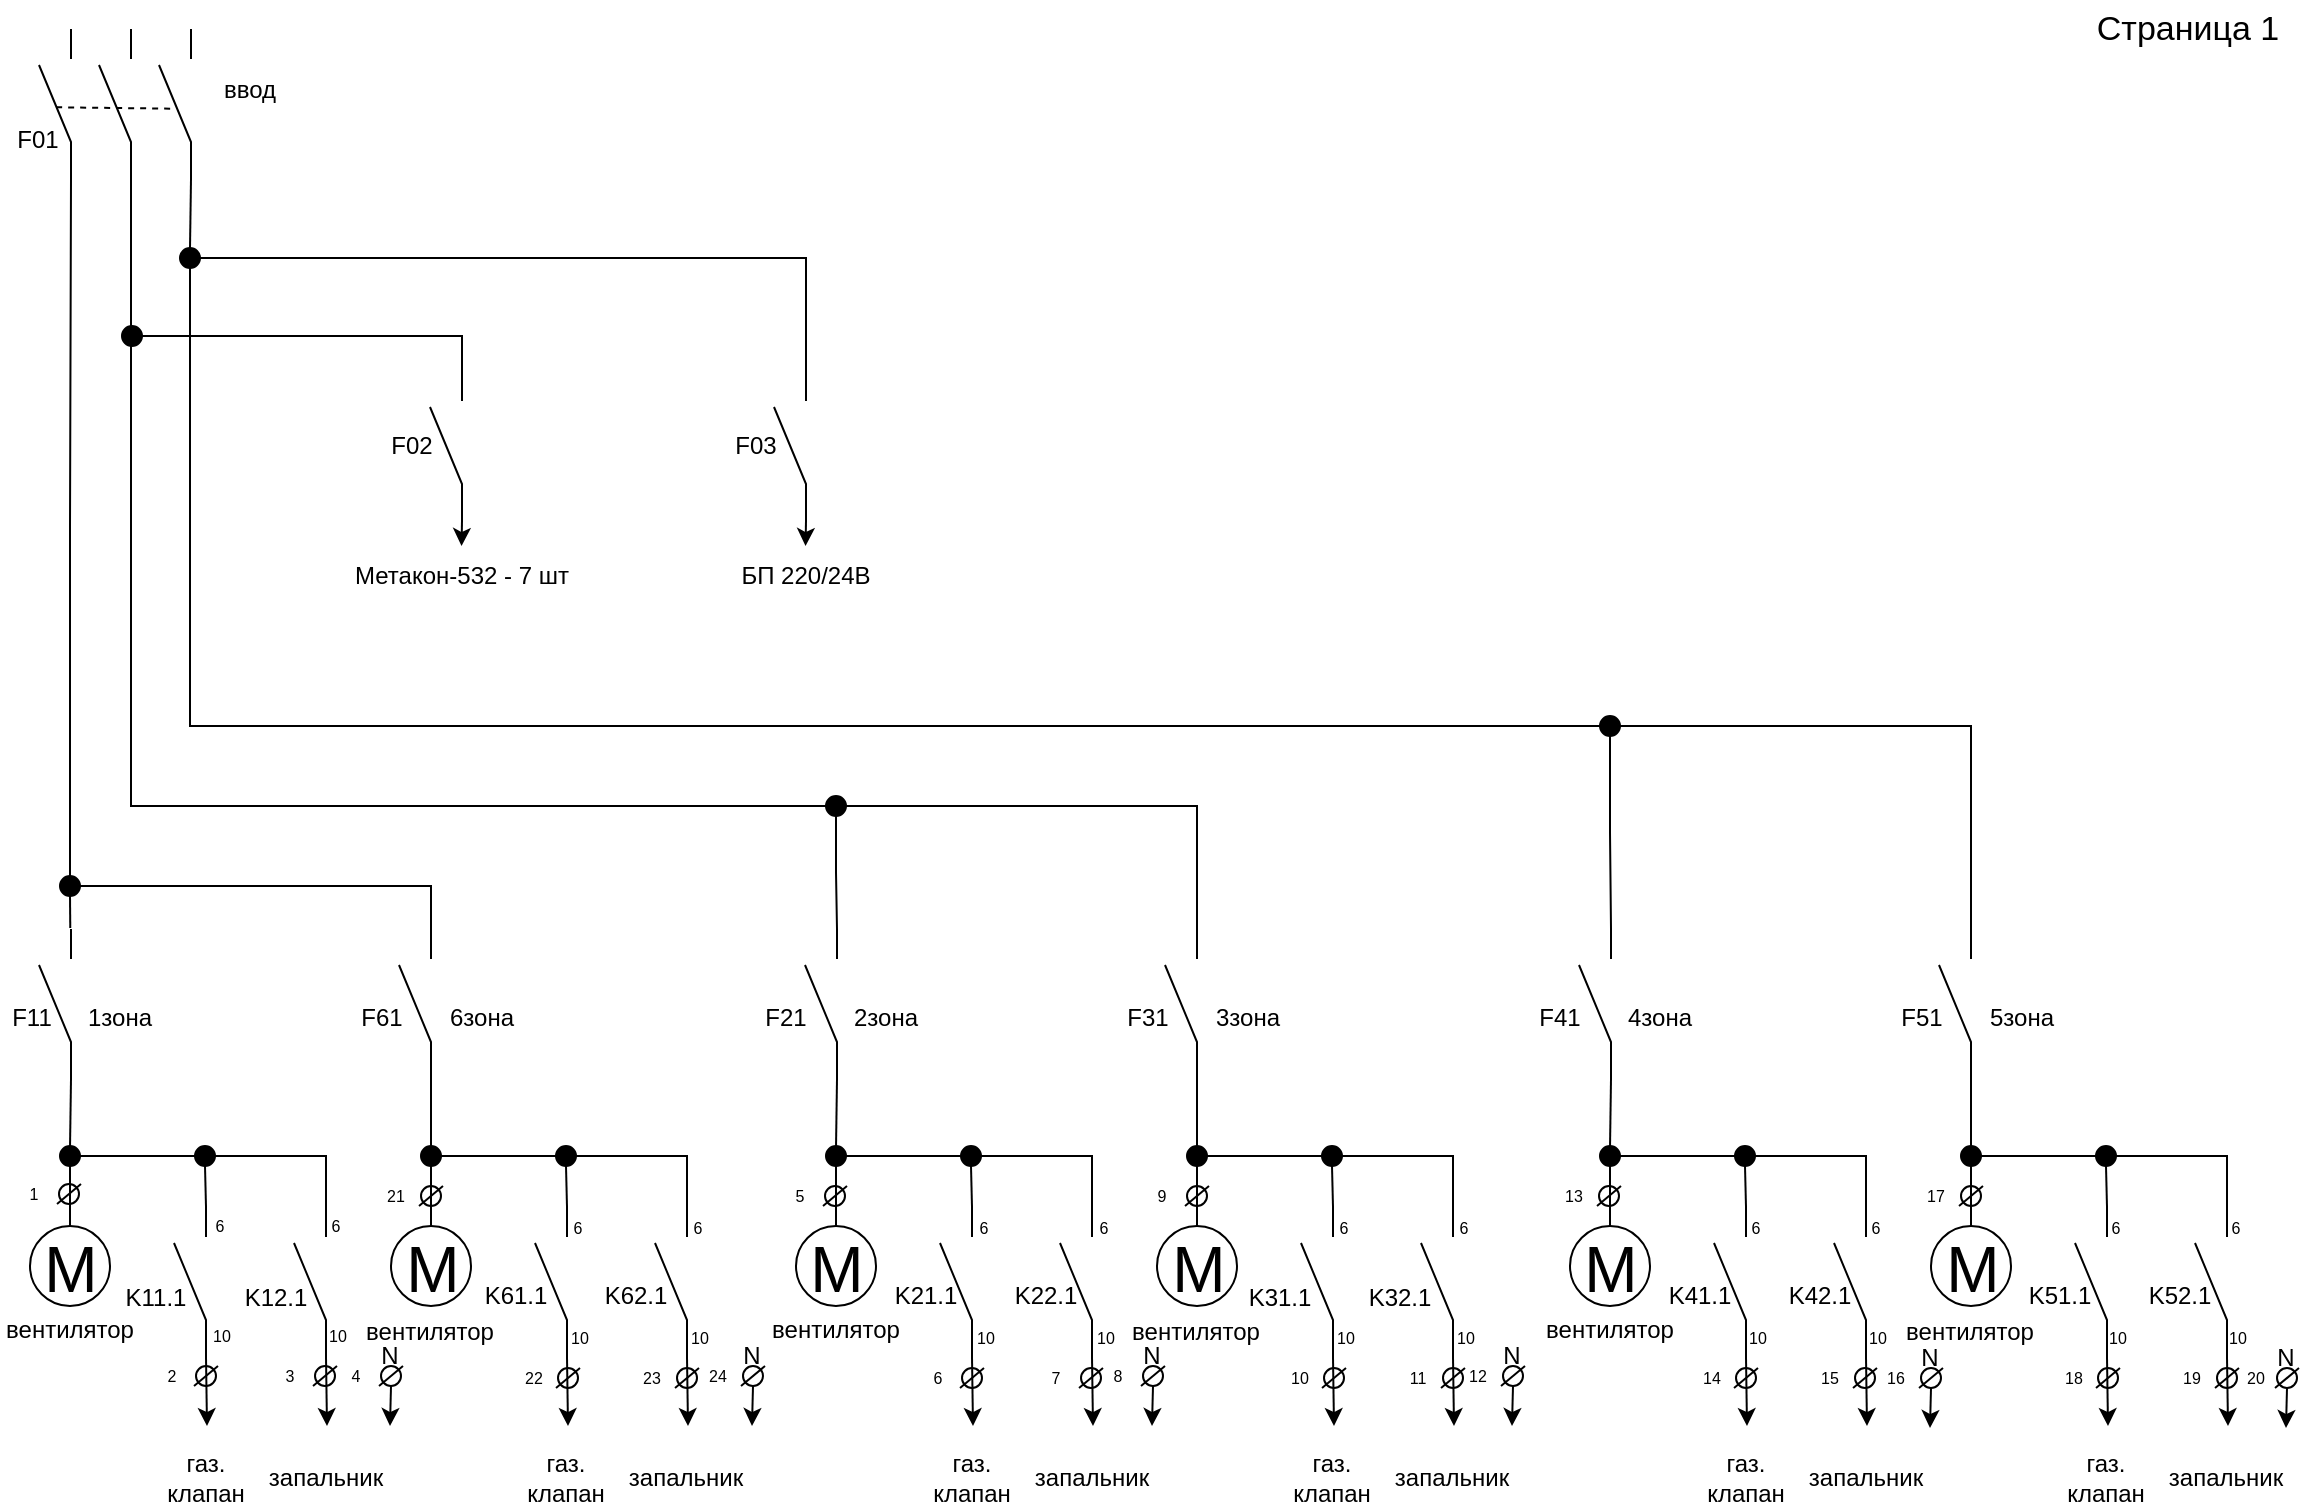 <mxfile version="21.3.2" type="device" pages="2">
  <diagram name="Page-1" id="I1_bu_0ygMIf4g9-DQ-T">
    <mxGraphModel dx="1434" dy="769" grid="1" gridSize="10" guides="1" tooltips="1" connect="1" arrows="1" fold="1" page="1" pageScale="1" pageWidth="1169" pageHeight="827" math="0" shadow="0">
      <root>
        <mxCell id="0" />
        <mxCell id="1" parent="0" />
        <mxCell id="B2jRLWk0YYppKnftCwCD-1" value="" style="pointerEvents=1;verticalLabelPosition=bottom;shadow=0;dashed=0;align=center;html=1;verticalAlign=top;shape=mxgraph.electrical.electro-mechanical.make_contact;rotation=-90;" parent="1" vertex="1">
          <mxGeometry x="-4" y="66" width="75" height="16" as="geometry" />
        </mxCell>
        <mxCell id="B2jRLWk0YYppKnftCwCD-175" style="edgeStyle=orthogonalEdgeStyle;shape=connector;rounded=0;orthogonalLoop=1;jettySize=auto;html=1;exitX=0;exitY=1;exitDx=0;exitDy=0;exitPerimeter=0;entryX=0;entryY=0.5;entryDx=0;entryDy=0;labelBackgroundColor=default;strokeColor=default;fontFamily=Helvetica;fontSize=11;fontColor=default;endArrow=none;endFill=0;" parent="1" source="B2jRLWk0YYppKnftCwCD-2" target="B2jRLWk0YYppKnftCwCD-106" edge="1">
          <mxGeometry relative="1" as="geometry" />
        </mxCell>
        <mxCell id="B2jRLWk0YYppKnftCwCD-2" value="" style="pointerEvents=1;verticalLabelPosition=bottom;shadow=0;dashed=0;align=center;html=1;verticalAlign=top;shape=mxgraph.electrical.electro-mechanical.make_contact;rotation=-90;" parent="1" vertex="1">
          <mxGeometry x="26" y="66" width="75" height="16" as="geometry" />
        </mxCell>
        <mxCell id="B2jRLWk0YYppKnftCwCD-169" style="edgeStyle=orthogonalEdgeStyle;rounded=0;orthogonalLoop=1;jettySize=auto;html=1;exitX=0;exitY=1;exitDx=0;exitDy=0;exitPerimeter=0;entryX=0.5;entryY=0;entryDx=0;entryDy=0;endArrow=none;endFill=0;" parent="1" source="B2jRLWk0YYppKnftCwCD-3" target="B2jRLWk0YYppKnftCwCD-145" edge="1">
          <mxGeometry relative="1" as="geometry" />
        </mxCell>
        <mxCell id="B2jRLWk0YYppKnftCwCD-3" value="" style="pointerEvents=1;verticalLabelPosition=bottom;shadow=0;dashed=0;align=center;html=1;verticalAlign=top;shape=mxgraph.electrical.electro-mechanical.make_contact;rotation=-90;" parent="1" vertex="1">
          <mxGeometry x="56" y="66" width="75" height="16" as="geometry" />
        </mxCell>
        <mxCell id="B2jRLWk0YYppKnftCwCD-23" style="edgeStyle=orthogonalEdgeStyle;rounded=0;orthogonalLoop=1;jettySize=auto;html=1;exitX=0;exitY=1;exitDx=0;exitDy=0;exitPerimeter=0;endArrow=none;endFill=0;" parent="1" source="B2jRLWk0YYppKnftCwCD-4" edge="1">
          <mxGeometry relative="1" as="geometry">
            <mxPoint x="41" y="596" as="targetPoint" />
          </mxGeometry>
        </mxCell>
        <mxCell id="B2jRLWk0YYppKnftCwCD-4" value="" style="pointerEvents=1;verticalLabelPosition=bottom;shadow=0;dashed=0;align=center;html=1;verticalAlign=top;shape=mxgraph.electrical.electro-mechanical.make_contact;rotation=-90;" parent="1" vertex="1">
          <mxGeometry x="-4" y="516" width="75" height="16" as="geometry" />
        </mxCell>
        <mxCell id="B2jRLWk0YYppKnftCwCD-183" style="edgeStyle=orthogonalEdgeStyle;shape=connector;rounded=0;orthogonalLoop=1;jettySize=auto;html=1;exitX=0;exitY=1;exitDx=0;exitDy=0;exitPerimeter=0;entryX=0.5;entryY=0;entryDx=0;entryDy=0;labelBackgroundColor=default;strokeColor=default;fontFamily=Helvetica;fontSize=11;fontColor=default;endArrow=none;endFill=0;" parent="1" source="B2jRLWk0YYppKnftCwCD-5" target="B2jRLWk0YYppKnftCwCD-63" edge="1">
          <mxGeometry relative="1" as="geometry" />
        </mxCell>
        <mxCell id="B2jRLWk0YYppKnftCwCD-5" value="" style="pointerEvents=1;verticalLabelPosition=bottom;shadow=0;dashed=0;align=center;html=1;verticalAlign=top;shape=mxgraph.electrical.electro-mechanical.make_contact;rotation=-90;" parent="1" vertex="1">
          <mxGeometry x="176" y="516" width="75" height="16" as="geometry" />
        </mxCell>
        <mxCell id="B2jRLWk0YYppKnftCwCD-10" value="" style="endArrow=none;dashed=1;html=1;rounded=0;entryX=0.469;entryY=0.406;entryDx=0;entryDy=0;entryPerimeter=0;exitX=0.478;exitY=0.536;exitDx=0;exitDy=0;exitPerimeter=0;" parent="1" source="B2jRLWk0YYppKnftCwCD-1" target="B2jRLWk0YYppKnftCwCD-3" edge="1">
          <mxGeometry width="50" height="50" relative="1" as="geometry">
            <mxPoint x="346" y="306" as="sourcePoint" />
            <mxPoint x="396" y="256" as="targetPoint" />
          </mxGeometry>
        </mxCell>
        <mxCell id="B2jRLWk0YYppKnftCwCD-11" value="M" style="verticalLabelPosition=middle;shadow=0;dashed=0;align=center;html=1;verticalAlign=middle;strokeWidth=1;shape=ellipse;fontSize=32;perimeter=ellipsePerimeter;spacingTop=3;" parent="1" vertex="1">
          <mxGeometry x="21" y="635" width="40" height="40" as="geometry" />
        </mxCell>
        <mxCell id="B2jRLWk0YYppKnftCwCD-20" style="edgeStyle=orthogonalEdgeStyle;rounded=0;orthogonalLoop=1;jettySize=auto;html=1;exitX=0.5;exitY=1;exitDx=0;exitDy=0;entryX=0.5;entryY=0;entryDx=0;entryDy=0;endArrow=none;endFill=0;spacingTop=3;" parent="1" source="B2jRLWk0YYppKnftCwCD-16" target="B2jRLWk0YYppKnftCwCD-11" edge="1">
          <mxGeometry relative="1" as="geometry" />
        </mxCell>
        <mxCell id="B2jRLWk0YYppKnftCwCD-39" style="edgeStyle=orthogonalEdgeStyle;rounded=0;orthogonalLoop=1;jettySize=auto;html=1;exitX=1;exitY=0.5;exitDx=0;exitDy=0;entryX=0;entryY=0.5;entryDx=0;entryDy=0;endArrow=none;endFill=0;spacingTop=3;" parent="1" source="B2jRLWk0YYppKnftCwCD-16" target="B2jRLWk0YYppKnftCwCD-38" edge="1">
          <mxGeometry relative="1" as="geometry" />
        </mxCell>
        <mxCell id="B2jRLWk0YYppKnftCwCD-16" value="" style="ellipse;whiteSpace=wrap;html=1;aspect=fixed;fillColor=#000000;spacingTop=3;" parent="1" vertex="1">
          <mxGeometry x="36" y="595" width="10" height="10" as="geometry" />
        </mxCell>
        <mxCell id="B2jRLWk0YYppKnftCwCD-29" style="edgeStyle=orthogonalEdgeStyle;rounded=0;orthogonalLoop=1;jettySize=auto;html=1;exitX=0;exitY=1;exitDx=0;exitDy=0;exitPerimeter=0;spacingTop=3;" parent="1" source="B2jRLWk0YYppKnftCwCD-26" edge="1">
          <mxGeometry relative="1" as="geometry">
            <mxPoint x="109.5" y="735" as="targetPoint" />
          </mxGeometry>
        </mxCell>
        <mxCell id="B2jRLWk0YYppKnftCwCD-41" style="edgeStyle=orthogonalEdgeStyle;rounded=0;orthogonalLoop=1;jettySize=auto;html=1;exitX=1;exitY=1;exitDx=0;exitDy=0;exitPerimeter=0;entryX=0.5;entryY=1;entryDx=0;entryDy=0;endArrow=none;endFill=0;spacingTop=3;" parent="1" source="B2jRLWk0YYppKnftCwCD-26" target="B2jRLWk0YYppKnftCwCD-38" edge="1">
          <mxGeometry relative="1" as="geometry" />
        </mxCell>
        <mxCell id="B2jRLWk0YYppKnftCwCD-26" value="" style="pointerEvents=1;verticalLabelPosition=bottom;shadow=0;dashed=0;align=center;html=1;verticalAlign=top;shape=mxgraph.electrical.electro-mechanical.make_contact;rotation=-90;spacingTop=3;" parent="1" vertex="1">
          <mxGeometry x="63.5" y="655" width="75" height="16" as="geometry" />
        </mxCell>
        <mxCell id="B2jRLWk0YYppKnftCwCD-35" style="edgeStyle=orthogonalEdgeStyle;rounded=0;orthogonalLoop=1;jettySize=auto;html=1;exitX=0;exitY=1;exitDx=0;exitDy=0;exitPerimeter=0;spacingTop=3;" parent="1" source="B2jRLWk0YYppKnftCwCD-36" edge="1">
          <mxGeometry relative="1" as="geometry">
            <mxPoint x="169.5" y="735" as="targetPoint" />
          </mxGeometry>
        </mxCell>
        <mxCell id="B2jRLWk0YYppKnftCwCD-36" value="" style="pointerEvents=1;verticalLabelPosition=bottom;shadow=0;dashed=0;align=center;html=1;verticalAlign=top;shape=mxgraph.electrical.electro-mechanical.make_contact;rotation=-90;spacingTop=3;" parent="1" vertex="1">
          <mxGeometry x="123.5" y="655" width="75" height="16" as="geometry" />
        </mxCell>
        <mxCell id="B2jRLWk0YYppKnftCwCD-40" style="edgeStyle=orthogonalEdgeStyle;rounded=0;orthogonalLoop=1;jettySize=auto;html=1;entryX=1;entryY=1;entryDx=0;entryDy=0;entryPerimeter=0;endArrow=none;endFill=0;spacingTop=3;" parent="1" source="B2jRLWk0YYppKnftCwCD-38" target="B2jRLWk0YYppKnftCwCD-36" edge="1">
          <mxGeometry relative="1" as="geometry" />
        </mxCell>
        <mxCell id="B2jRLWk0YYppKnftCwCD-38" value="" style="ellipse;whiteSpace=wrap;html=1;aspect=fixed;fillColor=#000000;spacingTop=3;" parent="1" vertex="1">
          <mxGeometry x="103.5" y="595" width="10" height="10" as="geometry" />
        </mxCell>
        <mxCell id="B2jRLWk0YYppKnftCwCD-42" value="ввод" style="text;html=1;strokeColor=none;fillColor=none;align=center;verticalAlign=middle;whiteSpace=wrap;rounded=0;" parent="1" vertex="1">
          <mxGeometry x="101" y="52" width="60" height="30" as="geometry" />
        </mxCell>
        <mxCell id="B2jRLWk0YYppKnftCwCD-43" value="1зона" style="text;html=1;strokeColor=none;fillColor=none;align=center;verticalAlign=middle;whiteSpace=wrap;rounded=0;" parent="1" vertex="1">
          <mxGeometry x="36" y="516" width="60" height="30" as="geometry" />
        </mxCell>
        <mxCell id="B2jRLWk0YYppKnftCwCD-44" value="вентилятор" style="text;html=1;strokeColor=none;fillColor=none;align=center;verticalAlign=middle;whiteSpace=wrap;rounded=0;" parent="1" vertex="1">
          <mxGeometry x="11" y="672" width="60" height="30" as="geometry" />
        </mxCell>
        <mxCell id="B2jRLWk0YYppKnftCwCD-45" value="газ. клапан" style="text;html=1;strokeColor=none;fillColor=none;align=center;verticalAlign=middle;whiteSpace=wrap;rounded=0;" parent="1" vertex="1">
          <mxGeometry x="78.5" y="746" width="60" height="30" as="geometry" />
        </mxCell>
        <mxCell id="B2jRLWk0YYppKnftCwCD-46" value="запальник" style="text;html=1;strokeColor=none;fillColor=none;align=center;verticalAlign=middle;whiteSpace=wrap;rounded=0;" parent="1" vertex="1">
          <mxGeometry x="138.5" y="746" width="60" height="30" as="geometry" />
        </mxCell>
        <mxCell id="B2jRLWk0YYppKnftCwCD-60" value="M" style="verticalLabelPosition=middle;shadow=0;dashed=0;align=center;html=1;verticalAlign=middle;strokeWidth=1;shape=ellipse;fontSize=32;perimeter=ellipsePerimeter;spacingTop=3;" parent="1" vertex="1">
          <mxGeometry x="201.5" y="635" width="40" height="40" as="geometry" />
        </mxCell>
        <mxCell id="B2jRLWk0YYppKnftCwCD-61" style="edgeStyle=orthogonalEdgeStyle;rounded=0;orthogonalLoop=1;jettySize=auto;html=1;exitX=0.5;exitY=1;exitDx=0;exitDy=0;entryX=0.5;entryY=0;entryDx=0;entryDy=0;endArrow=none;endFill=0;spacingTop=3;" parent="1" source="B2jRLWk0YYppKnftCwCD-63" target="B2jRLWk0YYppKnftCwCD-60" edge="1">
          <mxGeometry relative="1" as="geometry" />
        </mxCell>
        <mxCell id="B2jRLWk0YYppKnftCwCD-62" style="edgeStyle=orthogonalEdgeStyle;rounded=0;orthogonalLoop=1;jettySize=auto;html=1;exitX=1;exitY=0.5;exitDx=0;exitDy=0;entryX=0;entryY=0.5;entryDx=0;entryDy=0;endArrow=none;endFill=0;spacingTop=3;" parent="1" source="B2jRLWk0YYppKnftCwCD-63" target="B2jRLWk0YYppKnftCwCD-70" edge="1">
          <mxGeometry relative="1" as="geometry" />
        </mxCell>
        <mxCell id="B2jRLWk0YYppKnftCwCD-63" value="" style="ellipse;whiteSpace=wrap;html=1;aspect=fixed;fillColor=#000000;spacingTop=3;" parent="1" vertex="1">
          <mxGeometry x="216.5" y="595" width="10" height="10" as="geometry" />
        </mxCell>
        <mxCell id="B2jRLWk0YYppKnftCwCD-64" style="edgeStyle=orthogonalEdgeStyle;rounded=0;orthogonalLoop=1;jettySize=auto;html=1;exitX=0;exitY=1;exitDx=0;exitDy=0;exitPerimeter=0;spacingTop=3;" parent="1" source="B2jRLWk0YYppKnftCwCD-66" edge="1">
          <mxGeometry relative="1" as="geometry">
            <mxPoint x="290" y="735" as="targetPoint" />
          </mxGeometry>
        </mxCell>
        <mxCell id="B2jRLWk0YYppKnftCwCD-65" style="edgeStyle=orthogonalEdgeStyle;rounded=0;orthogonalLoop=1;jettySize=auto;html=1;exitX=1;exitY=1;exitDx=0;exitDy=0;exitPerimeter=0;entryX=0.5;entryY=1;entryDx=0;entryDy=0;endArrow=none;endFill=0;spacingTop=3;" parent="1" source="B2jRLWk0YYppKnftCwCD-66" target="B2jRLWk0YYppKnftCwCD-70" edge="1">
          <mxGeometry relative="1" as="geometry" />
        </mxCell>
        <mxCell id="B2jRLWk0YYppKnftCwCD-66" value="" style="pointerEvents=1;verticalLabelPosition=bottom;shadow=0;dashed=0;align=center;html=1;verticalAlign=top;shape=mxgraph.electrical.electro-mechanical.make_contact;rotation=-90;spacingTop=3;" parent="1" vertex="1">
          <mxGeometry x="244" y="655" width="75" height="16" as="geometry" />
        </mxCell>
        <mxCell id="B2jRLWk0YYppKnftCwCD-67" style="edgeStyle=orthogonalEdgeStyle;rounded=0;orthogonalLoop=1;jettySize=auto;html=1;exitX=0;exitY=1;exitDx=0;exitDy=0;exitPerimeter=0;spacingTop=3;" parent="1" source="B2jRLWk0YYppKnftCwCD-68" edge="1">
          <mxGeometry relative="1" as="geometry">
            <mxPoint x="350" y="735" as="targetPoint" />
          </mxGeometry>
        </mxCell>
        <mxCell id="B2jRLWk0YYppKnftCwCD-68" value="" style="pointerEvents=1;verticalLabelPosition=bottom;shadow=0;dashed=0;align=center;html=1;verticalAlign=top;shape=mxgraph.electrical.electro-mechanical.make_contact;rotation=-90;spacingTop=3;" parent="1" vertex="1">
          <mxGeometry x="304" y="655" width="75" height="16" as="geometry" />
        </mxCell>
        <mxCell id="B2jRLWk0YYppKnftCwCD-69" style="edgeStyle=orthogonalEdgeStyle;rounded=0;orthogonalLoop=1;jettySize=auto;html=1;entryX=1;entryY=1;entryDx=0;entryDy=0;entryPerimeter=0;endArrow=none;endFill=0;spacingTop=3;" parent="1" source="B2jRLWk0YYppKnftCwCD-70" target="B2jRLWk0YYppKnftCwCD-68" edge="1">
          <mxGeometry relative="1" as="geometry" />
        </mxCell>
        <mxCell id="B2jRLWk0YYppKnftCwCD-70" value="" style="ellipse;whiteSpace=wrap;html=1;aspect=fixed;fillColor=#000000;spacingTop=3;" parent="1" vertex="1">
          <mxGeometry x="284" y="595" width="10" height="10" as="geometry" />
        </mxCell>
        <mxCell id="B2jRLWk0YYppKnftCwCD-71" value="газ. клапан" style="text;html=1;strokeColor=none;fillColor=none;align=center;verticalAlign=middle;whiteSpace=wrap;rounded=0;" parent="1" vertex="1">
          <mxGeometry x="259" y="746" width="60" height="30" as="geometry" />
        </mxCell>
        <mxCell id="B2jRLWk0YYppKnftCwCD-72" value="запальник" style="text;html=1;strokeColor=none;fillColor=none;align=center;verticalAlign=middle;whiteSpace=wrap;rounded=0;" parent="1" vertex="1">
          <mxGeometry x="319" y="746" width="60" height="30" as="geometry" />
        </mxCell>
        <mxCell id="B2jRLWk0YYppKnftCwCD-173" style="edgeStyle=orthogonalEdgeStyle;shape=connector;rounded=0;orthogonalLoop=1;jettySize=auto;html=1;entryX=0;entryY=1;entryDx=0;entryDy=0;entryPerimeter=0;labelBackgroundColor=default;strokeColor=default;fontFamily=Helvetica;fontSize=11;fontColor=default;endArrow=none;endFill=0;" parent="1" source="B2jRLWk0YYppKnftCwCD-73" target="B2jRLWk0YYppKnftCwCD-1" edge="1">
          <mxGeometry relative="1" as="geometry" />
        </mxCell>
        <mxCell id="B2jRLWk0YYppKnftCwCD-174" style="edgeStyle=orthogonalEdgeStyle;shape=connector;rounded=0;orthogonalLoop=1;jettySize=auto;html=1;exitX=0.5;exitY=1;exitDx=0;exitDy=0;labelBackgroundColor=default;strokeColor=default;fontFamily=Helvetica;fontSize=11;fontColor=default;endArrow=none;endFill=0;" parent="1" source="B2jRLWk0YYppKnftCwCD-73" edge="1">
          <mxGeometry relative="1" as="geometry">
            <mxPoint x="41.138" y="486" as="targetPoint" />
          </mxGeometry>
        </mxCell>
        <mxCell id="B2jRLWk0YYppKnftCwCD-176" style="edgeStyle=orthogonalEdgeStyle;shape=connector;rounded=0;orthogonalLoop=1;jettySize=auto;html=1;exitX=1;exitY=0.5;exitDx=0;exitDy=0;entryX=1;entryY=1;entryDx=0;entryDy=0;entryPerimeter=0;labelBackgroundColor=default;strokeColor=default;fontFamily=Helvetica;fontSize=11;fontColor=default;endArrow=none;endFill=0;" parent="1" source="B2jRLWk0YYppKnftCwCD-73" target="B2jRLWk0YYppKnftCwCD-5" edge="1">
          <mxGeometry relative="1" as="geometry" />
        </mxCell>
        <mxCell id="B2jRLWk0YYppKnftCwCD-73" value="" style="ellipse;whiteSpace=wrap;html=1;aspect=fixed;fillColor=#000000;spacingTop=3;" parent="1" vertex="1">
          <mxGeometry x="36" y="460" width="10" height="10" as="geometry" />
        </mxCell>
        <mxCell id="B2jRLWk0YYppKnftCwCD-74" value="6зона" style="text;html=1;strokeColor=none;fillColor=none;align=center;verticalAlign=middle;whiteSpace=wrap;rounded=0;" parent="1" vertex="1">
          <mxGeometry x="216.5" y="516" width="60" height="30" as="geometry" />
        </mxCell>
        <mxCell id="B2jRLWk0YYppKnftCwCD-75" style="edgeStyle=orthogonalEdgeStyle;rounded=0;orthogonalLoop=1;jettySize=auto;html=1;exitX=0;exitY=1;exitDx=0;exitDy=0;exitPerimeter=0;endArrow=none;endFill=0;" parent="1" source="B2jRLWk0YYppKnftCwCD-76" edge="1">
          <mxGeometry relative="1" as="geometry">
            <mxPoint x="424" y="596" as="targetPoint" />
          </mxGeometry>
        </mxCell>
        <mxCell id="B2jRLWk0YYppKnftCwCD-76" value="" style="pointerEvents=1;verticalLabelPosition=bottom;shadow=0;dashed=0;align=center;html=1;verticalAlign=top;shape=mxgraph.electrical.electro-mechanical.make_contact;rotation=-90;" parent="1" vertex="1">
          <mxGeometry x="379" y="516" width="75" height="16" as="geometry" />
        </mxCell>
        <mxCell id="B2jRLWk0YYppKnftCwCD-182" style="edgeStyle=orthogonalEdgeStyle;shape=connector;rounded=0;orthogonalLoop=1;jettySize=auto;html=1;exitX=0;exitY=1;exitDx=0;exitDy=0;exitPerimeter=0;entryX=0.5;entryY=0;entryDx=0;entryDy=0;labelBackgroundColor=default;strokeColor=default;fontFamily=Helvetica;fontSize=11;fontColor=default;endArrow=none;endFill=0;" parent="1" source="B2jRLWk0YYppKnftCwCD-77" target="B2jRLWk0YYppKnftCwCD-96" edge="1">
          <mxGeometry relative="1" as="geometry" />
        </mxCell>
        <mxCell id="B2jRLWk0YYppKnftCwCD-77" value="" style="pointerEvents=1;verticalLabelPosition=bottom;shadow=0;dashed=0;align=center;html=1;verticalAlign=top;shape=mxgraph.electrical.electro-mechanical.make_contact;rotation=-90;" parent="1" vertex="1">
          <mxGeometry x="559" y="516" width="75" height="16" as="geometry" />
        </mxCell>
        <mxCell id="B2jRLWk0YYppKnftCwCD-78" value="M" style="verticalLabelPosition=middle;shadow=0;dashed=0;align=center;html=1;verticalAlign=middle;strokeWidth=1;shape=ellipse;fontSize=32;perimeter=ellipsePerimeter;spacingTop=3;" parent="1" vertex="1">
          <mxGeometry x="404" y="635" width="40" height="40" as="geometry" />
        </mxCell>
        <mxCell id="B2jRLWk0YYppKnftCwCD-79" style="edgeStyle=orthogonalEdgeStyle;rounded=0;orthogonalLoop=1;jettySize=auto;html=1;exitX=0.5;exitY=1;exitDx=0;exitDy=0;entryX=0.5;entryY=0;entryDx=0;entryDy=0;endArrow=none;endFill=0;spacingTop=3;" parent="1" source="B2jRLWk0YYppKnftCwCD-81" target="B2jRLWk0YYppKnftCwCD-78" edge="1">
          <mxGeometry relative="1" as="geometry" />
        </mxCell>
        <mxCell id="B2jRLWk0YYppKnftCwCD-80" style="edgeStyle=orthogonalEdgeStyle;rounded=0;orthogonalLoop=1;jettySize=auto;html=1;exitX=1;exitY=0.5;exitDx=0;exitDy=0;entryX=0;entryY=0.5;entryDx=0;entryDy=0;endArrow=none;endFill=0;spacingTop=3;" parent="1" source="B2jRLWk0YYppKnftCwCD-81" target="B2jRLWk0YYppKnftCwCD-88" edge="1">
          <mxGeometry relative="1" as="geometry" />
        </mxCell>
        <mxCell id="B2jRLWk0YYppKnftCwCD-81" value="" style="ellipse;whiteSpace=wrap;html=1;aspect=fixed;fillColor=#000000;spacingTop=3;" parent="1" vertex="1">
          <mxGeometry x="419" y="595" width="10" height="10" as="geometry" />
        </mxCell>
        <mxCell id="B2jRLWk0YYppKnftCwCD-82" style="edgeStyle=orthogonalEdgeStyle;rounded=0;orthogonalLoop=1;jettySize=auto;html=1;exitX=0;exitY=1;exitDx=0;exitDy=0;exitPerimeter=0;spacingTop=3;" parent="1" source="B2jRLWk0YYppKnftCwCD-84" edge="1">
          <mxGeometry relative="1" as="geometry">
            <mxPoint x="492.5" y="735" as="targetPoint" />
          </mxGeometry>
        </mxCell>
        <mxCell id="B2jRLWk0YYppKnftCwCD-83" style="edgeStyle=orthogonalEdgeStyle;rounded=0;orthogonalLoop=1;jettySize=auto;html=1;exitX=1;exitY=1;exitDx=0;exitDy=0;exitPerimeter=0;entryX=0.5;entryY=1;entryDx=0;entryDy=0;endArrow=none;endFill=0;spacingTop=3;" parent="1" source="B2jRLWk0YYppKnftCwCD-84" target="B2jRLWk0YYppKnftCwCD-88" edge="1">
          <mxGeometry relative="1" as="geometry" />
        </mxCell>
        <mxCell id="B2jRLWk0YYppKnftCwCD-84" value="" style="pointerEvents=1;verticalLabelPosition=bottom;shadow=0;dashed=0;align=center;html=1;verticalAlign=top;shape=mxgraph.electrical.electro-mechanical.make_contact;rotation=-90;spacingTop=3;" parent="1" vertex="1">
          <mxGeometry x="446.5" y="655" width="75" height="16" as="geometry" />
        </mxCell>
        <mxCell id="B2jRLWk0YYppKnftCwCD-85" style="edgeStyle=orthogonalEdgeStyle;rounded=0;orthogonalLoop=1;jettySize=auto;html=1;exitX=0;exitY=1;exitDx=0;exitDy=0;exitPerimeter=0;spacingTop=3;" parent="1" source="B2jRLWk0YYppKnftCwCD-86" edge="1">
          <mxGeometry relative="1" as="geometry">
            <mxPoint x="552.5" y="735" as="targetPoint" />
          </mxGeometry>
        </mxCell>
        <mxCell id="B2jRLWk0YYppKnftCwCD-86" value="" style="pointerEvents=1;verticalLabelPosition=bottom;shadow=0;dashed=0;align=center;html=1;verticalAlign=top;shape=mxgraph.electrical.electro-mechanical.make_contact;rotation=-90;spacingTop=3;" parent="1" vertex="1">
          <mxGeometry x="506.5" y="655" width="75" height="16" as="geometry" />
        </mxCell>
        <mxCell id="B2jRLWk0YYppKnftCwCD-87" style="edgeStyle=orthogonalEdgeStyle;rounded=0;orthogonalLoop=1;jettySize=auto;html=1;entryX=1;entryY=1;entryDx=0;entryDy=0;entryPerimeter=0;endArrow=none;endFill=0;spacingTop=3;" parent="1" source="B2jRLWk0YYppKnftCwCD-88" target="B2jRLWk0YYppKnftCwCD-86" edge="1">
          <mxGeometry relative="1" as="geometry" />
        </mxCell>
        <mxCell id="B2jRLWk0YYppKnftCwCD-88" value="" style="ellipse;whiteSpace=wrap;html=1;aspect=fixed;fillColor=#000000;spacingTop=3;" parent="1" vertex="1">
          <mxGeometry x="486.5" y="595" width="10" height="10" as="geometry" />
        </mxCell>
        <mxCell id="B2jRLWk0YYppKnftCwCD-89" value="2зона" style="text;html=1;strokeColor=none;fillColor=none;align=center;verticalAlign=middle;whiteSpace=wrap;rounded=0;" parent="1" vertex="1">
          <mxGeometry x="419" y="516" width="60" height="30" as="geometry" />
        </mxCell>
        <mxCell id="B2jRLWk0YYppKnftCwCD-90" value="вентилятор" style="text;html=1;strokeColor=none;fillColor=none;align=center;verticalAlign=middle;whiteSpace=wrap;rounded=0;" parent="1" vertex="1">
          <mxGeometry x="394" y="672" width="60" height="30" as="geometry" />
        </mxCell>
        <mxCell id="B2jRLWk0YYppKnftCwCD-91" value="газ. клапан" style="text;html=1;strokeColor=none;fillColor=none;align=center;verticalAlign=middle;whiteSpace=wrap;rounded=0;" parent="1" vertex="1">
          <mxGeometry x="461.5" y="746" width="60" height="30" as="geometry" />
        </mxCell>
        <mxCell id="B2jRLWk0YYppKnftCwCD-92" value="запальник" style="text;html=1;strokeColor=none;fillColor=none;align=center;verticalAlign=middle;whiteSpace=wrap;rounded=0;" parent="1" vertex="1">
          <mxGeometry x="521.5" y="746" width="60" height="30" as="geometry" />
        </mxCell>
        <mxCell id="B2jRLWk0YYppKnftCwCD-93" value="M" style="verticalLabelPosition=middle;shadow=0;dashed=0;align=center;html=1;verticalAlign=middle;strokeWidth=1;shape=ellipse;fontSize=32;perimeter=ellipsePerimeter;spacingTop=3;" parent="1" vertex="1">
          <mxGeometry x="584.5" y="635" width="40" height="40" as="geometry" />
        </mxCell>
        <mxCell id="B2jRLWk0YYppKnftCwCD-94" style="edgeStyle=orthogonalEdgeStyle;rounded=0;orthogonalLoop=1;jettySize=auto;html=1;exitX=0.5;exitY=1;exitDx=0;exitDy=0;entryX=0.5;entryY=0;entryDx=0;entryDy=0;endArrow=none;endFill=0;spacingTop=3;" parent="1" source="B2jRLWk0YYppKnftCwCD-96" target="B2jRLWk0YYppKnftCwCD-93" edge="1">
          <mxGeometry relative="1" as="geometry" />
        </mxCell>
        <mxCell id="B2jRLWk0YYppKnftCwCD-95" style="edgeStyle=orthogonalEdgeStyle;rounded=0;orthogonalLoop=1;jettySize=auto;html=1;exitX=1;exitY=0.5;exitDx=0;exitDy=0;entryX=0;entryY=0.5;entryDx=0;entryDy=0;endArrow=none;endFill=0;spacingTop=3;" parent="1" source="B2jRLWk0YYppKnftCwCD-96" target="B2jRLWk0YYppKnftCwCD-103" edge="1">
          <mxGeometry relative="1" as="geometry" />
        </mxCell>
        <mxCell id="B2jRLWk0YYppKnftCwCD-96" value="" style="ellipse;whiteSpace=wrap;html=1;aspect=fixed;fillColor=#000000;spacingTop=3;" parent="1" vertex="1">
          <mxGeometry x="599.5" y="595" width="10" height="10" as="geometry" />
        </mxCell>
        <mxCell id="B2jRLWk0YYppKnftCwCD-97" style="edgeStyle=orthogonalEdgeStyle;rounded=0;orthogonalLoop=1;jettySize=auto;html=1;exitX=0;exitY=1;exitDx=0;exitDy=0;exitPerimeter=0;spacingTop=3;" parent="1" source="B2jRLWk0YYppKnftCwCD-99" edge="1">
          <mxGeometry relative="1" as="geometry">
            <mxPoint x="673" y="735" as="targetPoint" />
          </mxGeometry>
        </mxCell>
        <mxCell id="B2jRLWk0YYppKnftCwCD-98" style="edgeStyle=orthogonalEdgeStyle;rounded=0;orthogonalLoop=1;jettySize=auto;html=1;exitX=1;exitY=1;exitDx=0;exitDy=0;exitPerimeter=0;entryX=0.5;entryY=1;entryDx=0;entryDy=0;endArrow=none;endFill=0;spacingTop=3;" parent="1" source="B2jRLWk0YYppKnftCwCD-99" target="B2jRLWk0YYppKnftCwCD-103" edge="1">
          <mxGeometry relative="1" as="geometry" />
        </mxCell>
        <mxCell id="B2jRLWk0YYppKnftCwCD-99" value="" style="pointerEvents=1;verticalLabelPosition=bottom;shadow=0;dashed=0;align=center;html=1;verticalAlign=top;shape=mxgraph.electrical.electro-mechanical.make_contact;rotation=-90;spacingTop=3;" parent="1" vertex="1">
          <mxGeometry x="627" y="655" width="75" height="16" as="geometry" />
        </mxCell>
        <mxCell id="B2jRLWk0YYppKnftCwCD-100" style="edgeStyle=orthogonalEdgeStyle;rounded=0;orthogonalLoop=1;jettySize=auto;html=1;exitX=0;exitY=1;exitDx=0;exitDy=0;exitPerimeter=0;spacingTop=3;" parent="1" source="B2jRLWk0YYppKnftCwCD-101" edge="1">
          <mxGeometry relative="1" as="geometry">
            <mxPoint x="733" y="735" as="targetPoint" />
          </mxGeometry>
        </mxCell>
        <mxCell id="B2jRLWk0YYppKnftCwCD-101" value="" style="pointerEvents=1;verticalLabelPosition=bottom;shadow=0;dashed=0;align=center;html=1;verticalAlign=top;shape=mxgraph.electrical.electro-mechanical.make_contact;rotation=-90;spacingTop=3;" parent="1" vertex="1">
          <mxGeometry x="687" y="655" width="75" height="16" as="geometry" />
        </mxCell>
        <mxCell id="B2jRLWk0YYppKnftCwCD-102" style="edgeStyle=orthogonalEdgeStyle;rounded=0;orthogonalLoop=1;jettySize=auto;html=1;entryX=1;entryY=1;entryDx=0;entryDy=0;entryPerimeter=0;endArrow=none;endFill=0;spacingTop=3;" parent="1" source="B2jRLWk0YYppKnftCwCD-103" target="B2jRLWk0YYppKnftCwCD-101" edge="1">
          <mxGeometry relative="1" as="geometry" />
        </mxCell>
        <mxCell id="B2jRLWk0YYppKnftCwCD-103" value="" style="ellipse;whiteSpace=wrap;html=1;aspect=fixed;fillColor=#000000;spacingTop=3;" parent="1" vertex="1">
          <mxGeometry x="667" y="595" width="10" height="10" as="geometry" />
        </mxCell>
        <mxCell id="B2jRLWk0YYppKnftCwCD-104" value="газ. клапан" style="text;html=1;strokeColor=none;fillColor=none;align=center;verticalAlign=middle;whiteSpace=wrap;rounded=0;" parent="1" vertex="1">
          <mxGeometry x="642" y="746" width="60" height="30" as="geometry" />
        </mxCell>
        <mxCell id="B2jRLWk0YYppKnftCwCD-105" value="запальник" style="text;html=1;strokeColor=none;fillColor=none;align=center;verticalAlign=middle;whiteSpace=wrap;rounded=0;" parent="1" vertex="1">
          <mxGeometry x="702" y="746" width="60" height="30" as="geometry" />
        </mxCell>
        <mxCell id="B2jRLWk0YYppKnftCwCD-177" style="edgeStyle=orthogonalEdgeStyle;shape=connector;rounded=0;orthogonalLoop=1;jettySize=auto;html=1;exitX=1;exitY=0.5;exitDx=0;exitDy=0;entryX=1;entryY=1;entryDx=0;entryDy=0;entryPerimeter=0;labelBackgroundColor=default;strokeColor=default;fontFamily=Helvetica;fontSize=11;fontColor=default;endArrow=none;endFill=0;" parent="1" source="B2jRLWk0YYppKnftCwCD-106" target="B2jRLWk0YYppKnftCwCD-77" edge="1">
          <mxGeometry relative="1" as="geometry" />
        </mxCell>
        <mxCell id="B2jRLWk0YYppKnftCwCD-178" style="edgeStyle=orthogonalEdgeStyle;shape=connector;rounded=0;orthogonalLoop=1;jettySize=auto;html=1;exitX=0.5;exitY=1;exitDx=0;exitDy=0;entryX=1;entryY=1;entryDx=0;entryDy=0;entryPerimeter=0;labelBackgroundColor=default;strokeColor=default;fontFamily=Helvetica;fontSize=11;fontColor=default;endArrow=none;endFill=0;" parent="1" source="B2jRLWk0YYppKnftCwCD-106" target="B2jRLWk0YYppKnftCwCD-76" edge="1">
          <mxGeometry relative="1" as="geometry" />
        </mxCell>
        <mxCell id="B2jRLWk0YYppKnftCwCD-106" value="" style="ellipse;whiteSpace=wrap;html=1;aspect=fixed;fillColor=#000000;spacingTop=3;" parent="1" vertex="1">
          <mxGeometry x="419" y="420" width="10" height="10" as="geometry" />
        </mxCell>
        <mxCell id="B2jRLWk0YYppKnftCwCD-107" value="3зона" style="text;html=1;strokeColor=none;fillColor=none;align=center;verticalAlign=middle;whiteSpace=wrap;rounded=0;" parent="1" vertex="1">
          <mxGeometry x="599.5" y="516" width="60" height="30" as="geometry" />
        </mxCell>
        <mxCell id="B2jRLWk0YYppKnftCwCD-108" style="edgeStyle=orthogonalEdgeStyle;rounded=0;orthogonalLoop=1;jettySize=auto;html=1;exitX=0;exitY=1;exitDx=0;exitDy=0;exitPerimeter=0;endArrow=none;endFill=0;" parent="1" source="B2jRLWk0YYppKnftCwCD-109" edge="1">
          <mxGeometry relative="1" as="geometry">
            <mxPoint x="811" y="596" as="targetPoint" />
          </mxGeometry>
        </mxCell>
        <mxCell id="B2jRLWk0YYppKnftCwCD-109" value="" style="pointerEvents=1;verticalLabelPosition=bottom;shadow=0;dashed=0;align=center;html=1;verticalAlign=top;shape=mxgraph.electrical.electro-mechanical.make_contact;rotation=-90;" parent="1" vertex="1">
          <mxGeometry x="766" y="516" width="75" height="16" as="geometry" />
        </mxCell>
        <mxCell id="B2jRLWk0YYppKnftCwCD-181" style="edgeStyle=orthogonalEdgeStyle;shape=connector;rounded=0;orthogonalLoop=1;jettySize=auto;html=1;exitX=0;exitY=1;exitDx=0;exitDy=0;exitPerimeter=0;entryX=0.5;entryY=0;entryDx=0;entryDy=0;labelBackgroundColor=default;strokeColor=default;fontFamily=Helvetica;fontSize=11;fontColor=default;endArrow=none;endFill=0;" parent="1" source="B2jRLWk0YYppKnftCwCD-110" target="B2jRLWk0YYppKnftCwCD-129" edge="1">
          <mxGeometry relative="1" as="geometry" />
        </mxCell>
        <mxCell id="B2jRLWk0YYppKnftCwCD-110" value="" style="pointerEvents=1;verticalLabelPosition=bottom;shadow=0;dashed=0;align=center;html=1;verticalAlign=top;shape=mxgraph.electrical.electro-mechanical.make_contact;rotation=-90;" parent="1" vertex="1">
          <mxGeometry x="946" y="516" width="75" height="16" as="geometry" />
        </mxCell>
        <mxCell id="B2jRLWk0YYppKnftCwCD-111" value="M" style="verticalLabelPosition=middle;shadow=0;dashed=0;align=center;html=1;verticalAlign=middle;strokeWidth=1;shape=ellipse;fontSize=32;perimeter=ellipsePerimeter;spacingTop=3;" parent="1" vertex="1">
          <mxGeometry x="791" y="635" width="40" height="40" as="geometry" />
        </mxCell>
        <mxCell id="B2jRLWk0YYppKnftCwCD-112" style="edgeStyle=orthogonalEdgeStyle;rounded=0;orthogonalLoop=1;jettySize=auto;html=1;exitX=0.5;exitY=1;exitDx=0;exitDy=0;entryX=0.5;entryY=0;entryDx=0;entryDy=0;endArrow=none;endFill=0;spacingTop=3;" parent="1" source="B2jRLWk0YYppKnftCwCD-114" target="B2jRLWk0YYppKnftCwCD-111" edge="1">
          <mxGeometry relative="1" as="geometry" />
        </mxCell>
        <mxCell id="B2jRLWk0YYppKnftCwCD-113" style="edgeStyle=orthogonalEdgeStyle;rounded=0;orthogonalLoop=1;jettySize=auto;html=1;exitX=1;exitY=0.5;exitDx=0;exitDy=0;entryX=0;entryY=0.5;entryDx=0;entryDy=0;endArrow=none;endFill=0;spacingTop=3;" parent="1" source="B2jRLWk0YYppKnftCwCD-114" target="B2jRLWk0YYppKnftCwCD-121" edge="1">
          <mxGeometry relative="1" as="geometry" />
        </mxCell>
        <mxCell id="B2jRLWk0YYppKnftCwCD-114" value="" style="ellipse;whiteSpace=wrap;html=1;aspect=fixed;fillColor=#000000;spacingTop=3;" parent="1" vertex="1">
          <mxGeometry x="806" y="595" width="10" height="10" as="geometry" />
        </mxCell>
        <mxCell id="B2jRLWk0YYppKnftCwCD-115" style="edgeStyle=orthogonalEdgeStyle;rounded=0;orthogonalLoop=1;jettySize=auto;html=1;exitX=0;exitY=1;exitDx=0;exitDy=0;exitPerimeter=0;spacingTop=3;" parent="1" source="B2jRLWk0YYppKnftCwCD-117" edge="1">
          <mxGeometry relative="1" as="geometry">
            <mxPoint x="879.5" y="735" as="targetPoint" />
          </mxGeometry>
        </mxCell>
        <mxCell id="B2jRLWk0YYppKnftCwCD-116" style="edgeStyle=orthogonalEdgeStyle;rounded=0;orthogonalLoop=1;jettySize=auto;html=1;exitX=1;exitY=1;exitDx=0;exitDy=0;exitPerimeter=0;entryX=0.5;entryY=1;entryDx=0;entryDy=0;endArrow=none;endFill=0;spacingTop=3;" parent="1" source="B2jRLWk0YYppKnftCwCD-117" target="B2jRLWk0YYppKnftCwCD-121" edge="1">
          <mxGeometry relative="1" as="geometry" />
        </mxCell>
        <mxCell id="B2jRLWk0YYppKnftCwCD-117" value="" style="pointerEvents=1;verticalLabelPosition=bottom;shadow=0;dashed=0;align=center;html=1;verticalAlign=top;shape=mxgraph.electrical.electro-mechanical.make_contact;rotation=-90;spacingTop=3;" parent="1" vertex="1">
          <mxGeometry x="833.5" y="655" width="75" height="16" as="geometry" />
        </mxCell>
        <mxCell id="B2jRLWk0YYppKnftCwCD-118" style="edgeStyle=orthogonalEdgeStyle;rounded=0;orthogonalLoop=1;jettySize=auto;html=1;exitX=0;exitY=1;exitDx=0;exitDy=0;exitPerimeter=0;spacingTop=3;" parent="1" source="B2jRLWk0YYppKnftCwCD-119" edge="1">
          <mxGeometry relative="1" as="geometry">
            <mxPoint x="939.5" y="735" as="targetPoint" />
          </mxGeometry>
        </mxCell>
        <mxCell id="B2jRLWk0YYppKnftCwCD-119" value="" style="pointerEvents=1;verticalLabelPosition=bottom;shadow=0;dashed=0;align=center;html=1;verticalAlign=top;shape=mxgraph.electrical.electro-mechanical.make_contact;rotation=-90;spacingTop=3;" parent="1" vertex="1">
          <mxGeometry x="893.5" y="655" width="75" height="16" as="geometry" />
        </mxCell>
        <mxCell id="B2jRLWk0YYppKnftCwCD-120" style="edgeStyle=orthogonalEdgeStyle;rounded=0;orthogonalLoop=1;jettySize=auto;html=1;entryX=1;entryY=1;entryDx=0;entryDy=0;entryPerimeter=0;endArrow=none;endFill=0;spacingTop=3;" parent="1" source="B2jRLWk0YYppKnftCwCD-121" target="B2jRLWk0YYppKnftCwCD-119" edge="1">
          <mxGeometry relative="1" as="geometry" />
        </mxCell>
        <mxCell id="B2jRLWk0YYppKnftCwCD-121" value="" style="ellipse;whiteSpace=wrap;html=1;aspect=fixed;fillColor=#000000;spacingTop=3;" parent="1" vertex="1">
          <mxGeometry x="873.5" y="595" width="10" height="10" as="geometry" />
        </mxCell>
        <mxCell id="B2jRLWk0YYppKnftCwCD-122" value="4зона" style="text;html=1;strokeColor=none;fillColor=none;align=center;verticalAlign=middle;whiteSpace=wrap;rounded=0;" parent="1" vertex="1">
          <mxGeometry x="806" y="516" width="60" height="30" as="geometry" />
        </mxCell>
        <mxCell id="B2jRLWk0YYppKnftCwCD-123" value="вентилятор" style="text;html=1;strokeColor=none;fillColor=none;align=center;verticalAlign=middle;whiteSpace=wrap;rounded=0;" parent="1" vertex="1">
          <mxGeometry x="781" y="672" width="60" height="30" as="geometry" />
        </mxCell>
        <mxCell id="B2jRLWk0YYppKnftCwCD-124" value="газ. клапан" style="text;html=1;strokeColor=none;fillColor=none;align=center;verticalAlign=middle;whiteSpace=wrap;rounded=0;" parent="1" vertex="1">
          <mxGeometry x="848.5" y="746" width="60" height="30" as="geometry" />
        </mxCell>
        <mxCell id="B2jRLWk0YYppKnftCwCD-125" value="запальник" style="text;html=1;strokeColor=none;fillColor=none;align=center;verticalAlign=middle;whiteSpace=wrap;rounded=0;" parent="1" vertex="1">
          <mxGeometry x="908.5" y="746" width="60" height="30" as="geometry" />
        </mxCell>
        <mxCell id="B2jRLWk0YYppKnftCwCD-126" value="M" style="verticalLabelPosition=middle;shadow=0;dashed=0;align=center;html=1;verticalAlign=middle;strokeWidth=1;shape=ellipse;fontSize=32;perimeter=ellipsePerimeter;spacingTop=3;" parent="1" vertex="1">
          <mxGeometry x="971.5" y="635" width="40" height="40" as="geometry" />
        </mxCell>
        <mxCell id="B2jRLWk0YYppKnftCwCD-127" style="edgeStyle=orthogonalEdgeStyle;rounded=0;orthogonalLoop=1;jettySize=auto;html=1;exitX=0.5;exitY=1;exitDx=0;exitDy=0;entryX=0.5;entryY=0;entryDx=0;entryDy=0;endArrow=none;endFill=0;spacingTop=3;" parent="1" source="B2jRLWk0YYppKnftCwCD-129" target="B2jRLWk0YYppKnftCwCD-126" edge="1">
          <mxGeometry relative="1" as="geometry" />
        </mxCell>
        <mxCell id="B2jRLWk0YYppKnftCwCD-128" style="edgeStyle=orthogonalEdgeStyle;rounded=0;orthogonalLoop=1;jettySize=auto;html=1;exitX=1;exitY=0.5;exitDx=0;exitDy=0;entryX=0;entryY=0.5;entryDx=0;entryDy=0;endArrow=none;endFill=0;spacingTop=3;" parent="1" source="B2jRLWk0YYppKnftCwCD-129" target="B2jRLWk0YYppKnftCwCD-136" edge="1">
          <mxGeometry relative="1" as="geometry" />
        </mxCell>
        <mxCell id="B2jRLWk0YYppKnftCwCD-129" value="" style="ellipse;whiteSpace=wrap;html=1;aspect=fixed;fillColor=#000000;spacingTop=3;" parent="1" vertex="1">
          <mxGeometry x="986.5" y="595" width="10" height="10" as="geometry" />
        </mxCell>
        <mxCell id="B2jRLWk0YYppKnftCwCD-130" style="edgeStyle=orthogonalEdgeStyle;rounded=0;orthogonalLoop=1;jettySize=auto;html=1;exitX=0;exitY=1;exitDx=0;exitDy=0;exitPerimeter=0;spacingTop=3;" parent="1" source="B2jRLWk0YYppKnftCwCD-132" edge="1">
          <mxGeometry relative="1" as="geometry">
            <mxPoint x="1060" y="735" as="targetPoint" />
          </mxGeometry>
        </mxCell>
        <mxCell id="B2jRLWk0YYppKnftCwCD-131" style="edgeStyle=orthogonalEdgeStyle;rounded=0;orthogonalLoop=1;jettySize=auto;html=1;exitX=1;exitY=1;exitDx=0;exitDy=0;exitPerimeter=0;entryX=0.5;entryY=1;entryDx=0;entryDy=0;endArrow=none;endFill=0;spacingTop=3;" parent="1" source="B2jRLWk0YYppKnftCwCD-132" target="B2jRLWk0YYppKnftCwCD-136" edge="1">
          <mxGeometry relative="1" as="geometry" />
        </mxCell>
        <mxCell id="B2jRLWk0YYppKnftCwCD-132" value="" style="pointerEvents=1;verticalLabelPosition=bottom;shadow=0;dashed=0;align=center;html=1;verticalAlign=top;shape=mxgraph.electrical.electro-mechanical.make_contact;rotation=-90;spacingTop=3;" parent="1" vertex="1">
          <mxGeometry x="1014" y="655" width="75" height="16" as="geometry" />
        </mxCell>
        <mxCell id="B2jRLWk0YYppKnftCwCD-133" style="edgeStyle=orthogonalEdgeStyle;rounded=0;orthogonalLoop=1;jettySize=auto;html=1;exitX=0;exitY=1;exitDx=0;exitDy=0;exitPerimeter=0;spacingTop=3;" parent="1" source="B2jRLWk0YYppKnftCwCD-134" edge="1">
          <mxGeometry relative="1" as="geometry">
            <mxPoint x="1120" y="735" as="targetPoint" />
          </mxGeometry>
        </mxCell>
        <mxCell id="B2jRLWk0YYppKnftCwCD-134" value="" style="pointerEvents=1;verticalLabelPosition=bottom;shadow=0;dashed=0;align=center;html=1;verticalAlign=top;shape=mxgraph.electrical.electro-mechanical.make_contact;rotation=-90;spacingTop=3;" parent="1" vertex="1">
          <mxGeometry x="1074" y="655" width="75" height="16" as="geometry" />
        </mxCell>
        <mxCell id="B2jRLWk0YYppKnftCwCD-135" style="edgeStyle=orthogonalEdgeStyle;rounded=0;orthogonalLoop=1;jettySize=auto;html=1;entryX=1;entryY=1;entryDx=0;entryDy=0;entryPerimeter=0;endArrow=none;endFill=0;spacingTop=3;" parent="1" source="B2jRLWk0YYppKnftCwCD-136" target="B2jRLWk0YYppKnftCwCD-134" edge="1">
          <mxGeometry relative="1" as="geometry" />
        </mxCell>
        <mxCell id="B2jRLWk0YYppKnftCwCD-136" value="" style="ellipse;whiteSpace=wrap;html=1;aspect=fixed;fillColor=#000000;spacingTop=3;" parent="1" vertex="1">
          <mxGeometry x="1054" y="595" width="10" height="10" as="geometry" />
        </mxCell>
        <mxCell id="B2jRLWk0YYppKnftCwCD-137" value="газ. клапан" style="text;html=1;strokeColor=none;fillColor=none;align=center;verticalAlign=middle;whiteSpace=wrap;rounded=0;" parent="1" vertex="1">
          <mxGeometry x="1029" y="746" width="60" height="30" as="geometry" />
        </mxCell>
        <mxCell id="B2jRLWk0YYppKnftCwCD-138" value="запальник" style="text;html=1;strokeColor=none;fillColor=none;align=center;verticalAlign=middle;whiteSpace=wrap;rounded=0;" parent="1" vertex="1">
          <mxGeometry x="1089" y="746" width="60" height="30" as="geometry" />
        </mxCell>
        <mxCell id="B2jRLWk0YYppKnftCwCD-179" style="edgeStyle=orthogonalEdgeStyle;shape=connector;rounded=0;orthogonalLoop=1;jettySize=auto;html=1;exitX=1;exitY=0.5;exitDx=0;exitDy=0;entryX=1;entryY=1;entryDx=0;entryDy=0;entryPerimeter=0;labelBackgroundColor=default;strokeColor=default;fontFamily=Helvetica;fontSize=11;fontColor=default;endArrow=none;endFill=0;" parent="1" source="B2jRLWk0YYppKnftCwCD-139" target="B2jRLWk0YYppKnftCwCD-110" edge="1">
          <mxGeometry relative="1" as="geometry" />
        </mxCell>
        <mxCell id="B2jRLWk0YYppKnftCwCD-180" style="edgeStyle=orthogonalEdgeStyle;shape=connector;rounded=0;orthogonalLoop=1;jettySize=auto;html=1;exitX=0.5;exitY=1;exitDx=0;exitDy=0;entryX=1;entryY=1;entryDx=0;entryDy=0;entryPerimeter=0;labelBackgroundColor=default;strokeColor=default;fontFamily=Helvetica;fontSize=11;fontColor=default;endArrow=none;endFill=0;" parent="1" source="B2jRLWk0YYppKnftCwCD-139" target="B2jRLWk0YYppKnftCwCD-109" edge="1">
          <mxGeometry relative="1" as="geometry" />
        </mxCell>
        <mxCell id="B2jRLWk0YYppKnftCwCD-139" value="" style="ellipse;whiteSpace=wrap;html=1;aspect=fixed;fillColor=#000000;spacingTop=3;" parent="1" vertex="1">
          <mxGeometry x="806" y="380" width="10" height="10" as="geometry" />
        </mxCell>
        <mxCell id="B2jRLWk0YYppKnftCwCD-140" value="5зона" style="text;html=1;strokeColor=none;fillColor=none;align=center;verticalAlign=middle;whiteSpace=wrap;rounded=0;" parent="1" vertex="1">
          <mxGeometry x="986.5" y="516" width="60" height="30" as="geometry" />
        </mxCell>
        <mxCell id="A0u1kaxdvSDUDN6D8QTE-9" style="edgeStyle=orthogonalEdgeStyle;rounded=0;orthogonalLoop=1;jettySize=auto;html=1;exitX=1;exitY=1;exitDx=0;exitDy=0;exitPerimeter=0;entryX=1;entryY=0.5;entryDx=0;entryDy=0;strokeColor=default;endArrow=none;endFill=0;" parent="1" source="B2jRLWk0YYppKnftCwCD-141" target="A0u1kaxdvSDUDN6D8QTE-7" edge="1">
          <mxGeometry relative="1" as="geometry">
            <Array as="points">
              <mxPoint x="237" y="190" />
            </Array>
          </mxGeometry>
        </mxCell>
        <mxCell id="B2jRLWk0YYppKnftCwCD-141" value="" style="pointerEvents=1;verticalLabelPosition=bottom;shadow=0;dashed=0;align=center;html=1;verticalAlign=top;shape=mxgraph.electrical.electro-mechanical.make_contact;rotation=-90;" parent="1" vertex="1">
          <mxGeometry x="191.5" y="237" width="75" height="16" as="geometry" />
        </mxCell>
        <mxCell id="B2jRLWk0YYppKnftCwCD-143" value="" style="endArrow=classic;html=1;rounded=0;exitX=0;exitY=1;exitDx=0;exitDy=0;exitPerimeter=0;" parent="1" source="B2jRLWk0YYppKnftCwCD-141" target="B2jRLWk0YYppKnftCwCD-144" edge="1">
          <mxGeometry width="50" height="50" relative="1" as="geometry">
            <mxPoint x="473.5" y="507" as="sourcePoint" />
            <mxPoint x="237.5" y="337" as="targetPoint" />
          </mxGeometry>
        </mxCell>
        <mxCell id="B2jRLWk0YYppKnftCwCD-144" value="&lt;div&gt;Метакон-532 - 7 шт&lt;br&gt;&lt;/div&gt;" style="text;html=1;strokeColor=none;fillColor=none;align=center;verticalAlign=middle;whiteSpace=wrap;rounded=0;" parent="1" vertex="1">
          <mxGeometry x="173.5" y="295" width="126" height="30" as="geometry" />
        </mxCell>
        <mxCell id="B2jRLWk0YYppKnftCwCD-172" style="edgeStyle=orthogonalEdgeStyle;shape=connector;rounded=0;orthogonalLoop=1;jettySize=auto;html=1;exitX=0.5;exitY=1;exitDx=0;exitDy=0;entryX=0;entryY=0.5;entryDx=0;entryDy=0;labelBackgroundColor=default;strokeColor=default;fontFamily=Helvetica;fontSize=11;fontColor=default;endArrow=none;endFill=0;" parent="1" source="B2jRLWk0YYppKnftCwCD-145" target="B2jRLWk0YYppKnftCwCD-139" edge="1">
          <mxGeometry relative="1" as="geometry" />
        </mxCell>
        <mxCell id="A0u1kaxdvSDUDN6D8QTE-10" style="edgeStyle=orthogonalEdgeStyle;rounded=0;orthogonalLoop=1;jettySize=auto;html=1;exitX=1;exitY=0.5;exitDx=0;exitDy=0;entryX=1;entryY=1;entryDx=0;entryDy=0;entryPerimeter=0;endArrow=none;endFill=0;" parent="1" source="B2jRLWk0YYppKnftCwCD-145" target="A0u1kaxdvSDUDN6D8QTE-1" edge="1">
          <mxGeometry relative="1" as="geometry" />
        </mxCell>
        <mxCell id="B2jRLWk0YYppKnftCwCD-145" value="" style="ellipse;whiteSpace=wrap;html=1;aspect=fixed;fillColor=#000000;spacingTop=3;" parent="1" vertex="1">
          <mxGeometry x="96" y="146" width="10" height="10" as="geometry" />
        </mxCell>
        <mxCell id="B2jRLWk0YYppKnftCwCD-146" value="F01" style="text;html=1;strokeColor=none;fillColor=none;align=center;verticalAlign=middle;whiteSpace=wrap;rounded=0;" parent="1" vertex="1">
          <mxGeometry x="14" y="77" width="22" height="30" as="geometry" />
        </mxCell>
        <mxCell id="B2jRLWk0YYppKnftCwCD-148" value="F02" style="text;html=1;strokeColor=none;fillColor=none;align=center;verticalAlign=middle;whiteSpace=wrap;rounded=0;" parent="1" vertex="1">
          <mxGeometry x="181.5" y="230" width="60" height="30" as="geometry" />
        </mxCell>
        <mxCell id="B2jRLWk0YYppKnftCwCD-149" value="F11" style="text;html=1;strokeColor=none;fillColor=none;align=center;verticalAlign=middle;whiteSpace=wrap;rounded=0;" parent="1" vertex="1">
          <mxGeometry x="6" y="516" width="32" height="30" as="geometry" />
        </mxCell>
        <mxCell id="B2jRLWk0YYppKnftCwCD-150" value="F61" style="text;html=1;strokeColor=none;fillColor=none;align=center;verticalAlign=middle;whiteSpace=wrap;rounded=0;" parent="1" vertex="1">
          <mxGeometry x="166.5" y="516" width="60" height="30" as="geometry" />
        </mxCell>
        <mxCell id="B2jRLWk0YYppKnftCwCD-151" value="F21" style="text;html=1;strokeColor=none;fillColor=none;align=center;verticalAlign=middle;whiteSpace=wrap;rounded=0;" parent="1" vertex="1">
          <mxGeometry x="369" y="516" width="60" height="30" as="geometry" />
        </mxCell>
        <mxCell id="B2jRLWk0YYppKnftCwCD-152" value="F31" style="text;html=1;strokeColor=none;fillColor=none;align=center;verticalAlign=middle;whiteSpace=wrap;rounded=0;" parent="1" vertex="1">
          <mxGeometry x="549.5" y="516" width="60" height="30" as="geometry" />
        </mxCell>
        <mxCell id="B2jRLWk0YYppKnftCwCD-153" value="F41" style="text;html=1;strokeColor=none;fillColor=none;align=center;verticalAlign=middle;whiteSpace=wrap;rounded=0;" parent="1" vertex="1">
          <mxGeometry x="756" y="516" width="60" height="30" as="geometry" />
        </mxCell>
        <mxCell id="B2jRLWk0YYppKnftCwCD-154" value="F51" style="text;html=1;strokeColor=none;fillColor=none;align=center;verticalAlign=middle;whiteSpace=wrap;rounded=0;" parent="1" vertex="1">
          <mxGeometry x="936.5" y="516" width="60" height="30" as="geometry" />
        </mxCell>
        <mxCell id="B2jRLWk0YYppKnftCwCD-155" value="K11.1" style="text;html=1;strokeColor=none;fillColor=none;align=center;verticalAlign=middle;whiteSpace=wrap;rounded=0;" parent="1" vertex="1">
          <mxGeometry x="53.5" y="656" width="60" height="30" as="geometry" />
        </mxCell>
        <mxCell id="B2jRLWk0YYppKnftCwCD-156" value="K12.1" style="text;html=1;strokeColor=none;fillColor=none;align=center;verticalAlign=middle;whiteSpace=wrap;rounded=0;" parent="1" vertex="1">
          <mxGeometry x="113.5" y="656" width="60" height="30" as="geometry" />
        </mxCell>
        <mxCell id="B2jRLWk0YYppKnftCwCD-157" value="K61.1" style="text;html=1;strokeColor=none;fillColor=none;align=center;verticalAlign=middle;whiteSpace=wrap;rounded=0;" parent="1" vertex="1">
          <mxGeometry x="234" y="655" width="60" height="30" as="geometry" />
        </mxCell>
        <mxCell id="B2jRLWk0YYppKnftCwCD-158" value="K62.1" style="text;html=1;strokeColor=none;fillColor=none;align=center;verticalAlign=middle;whiteSpace=wrap;rounded=0;" parent="1" vertex="1">
          <mxGeometry x="294" y="655" width="60" height="30" as="geometry" />
        </mxCell>
        <mxCell id="B2jRLWk0YYppKnftCwCD-159" value="K21.1" style="text;html=1;strokeColor=none;fillColor=none;align=center;verticalAlign=middle;whiteSpace=wrap;rounded=0;" parent="1" vertex="1">
          <mxGeometry x="439" y="655" width="60" height="30" as="geometry" />
        </mxCell>
        <mxCell id="B2jRLWk0YYppKnftCwCD-160" value="K22.1" style="text;html=1;strokeColor=none;fillColor=none;align=center;verticalAlign=middle;whiteSpace=wrap;rounded=0;" parent="1" vertex="1">
          <mxGeometry x="499" y="655" width="60" height="30" as="geometry" />
        </mxCell>
        <mxCell id="B2jRLWk0YYppKnftCwCD-161" value="K31.1" style="text;html=1;strokeColor=none;fillColor=none;align=center;verticalAlign=middle;whiteSpace=wrap;rounded=0;" parent="1" vertex="1">
          <mxGeometry x="616" y="656" width="60" height="30" as="geometry" />
        </mxCell>
        <mxCell id="B2jRLWk0YYppKnftCwCD-162" value="K32.1" style="text;html=1;strokeColor=none;fillColor=none;align=center;verticalAlign=middle;whiteSpace=wrap;rounded=0;" parent="1" vertex="1">
          <mxGeometry x="676" y="656" width="60" height="30" as="geometry" />
        </mxCell>
        <mxCell id="B2jRLWk0YYppKnftCwCD-163" value="K41.1" style="text;html=1;strokeColor=none;fillColor=none;align=center;verticalAlign=middle;whiteSpace=wrap;rounded=0;" parent="1" vertex="1">
          <mxGeometry x="826" y="655" width="60" height="30" as="geometry" />
        </mxCell>
        <mxCell id="B2jRLWk0YYppKnftCwCD-164" value="K42.1" style="text;html=1;strokeColor=none;fillColor=none;align=center;verticalAlign=middle;whiteSpace=wrap;rounded=0;" parent="1" vertex="1">
          <mxGeometry x="886" y="655" width="60" height="30" as="geometry" />
        </mxCell>
        <mxCell id="B2jRLWk0YYppKnftCwCD-165" value="K51.1" style="text;html=1;strokeColor=none;fillColor=none;align=center;verticalAlign=middle;whiteSpace=wrap;rounded=0;" parent="1" vertex="1">
          <mxGeometry x="1006" y="655" width="60" height="30" as="geometry" />
        </mxCell>
        <mxCell id="B2jRLWk0YYppKnftCwCD-166" value="K52.1" style="text;html=1;strokeColor=none;fillColor=none;align=center;verticalAlign=middle;whiteSpace=wrap;rounded=0;" parent="1" vertex="1">
          <mxGeometry x="1066" y="655" width="60" height="30" as="geometry" />
        </mxCell>
        <mxCell id="A0u1kaxdvSDUDN6D8QTE-1" value="" style="pointerEvents=1;verticalLabelPosition=bottom;shadow=0;dashed=0;align=center;html=1;verticalAlign=top;shape=mxgraph.electrical.electro-mechanical.make_contact;rotation=-90;" parent="1" vertex="1">
          <mxGeometry x="363.5" y="237" width="75" height="16" as="geometry" />
        </mxCell>
        <mxCell id="A0u1kaxdvSDUDN6D8QTE-3" value="" style="endArrow=classic;html=1;rounded=0;exitX=0;exitY=1;exitDx=0;exitDy=0;exitPerimeter=0;" parent="1" source="A0u1kaxdvSDUDN6D8QTE-1" target="A0u1kaxdvSDUDN6D8QTE-4" edge="1">
          <mxGeometry width="50" height="50" relative="1" as="geometry">
            <mxPoint x="645.5" y="507" as="sourcePoint" />
            <mxPoint x="409.5" y="337" as="targetPoint" />
          </mxGeometry>
        </mxCell>
        <mxCell id="A0u1kaxdvSDUDN6D8QTE-4" value="&lt;div&gt;БП 220/24В&lt;/div&gt;" style="text;html=1;strokeColor=none;fillColor=none;align=center;verticalAlign=middle;whiteSpace=wrap;rounded=0;" parent="1" vertex="1">
          <mxGeometry x="345.5" y="295" width="126" height="30" as="geometry" />
        </mxCell>
        <mxCell id="A0u1kaxdvSDUDN6D8QTE-5" value="F03" style="text;html=1;strokeColor=none;fillColor=none;align=center;verticalAlign=middle;whiteSpace=wrap;rounded=0;" parent="1" vertex="1">
          <mxGeometry x="353.5" y="230" width="60" height="30" as="geometry" />
        </mxCell>
        <mxCell id="A0u1kaxdvSDUDN6D8QTE-7" value="" style="ellipse;whiteSpace=wrap;html=1;aspect=fixed;fillColor=#000000;spacingTop=3;" parent="1" vertex="1">
          <mxGeometry x="67" y="185" width="10" height="10" as="geometry" />
        </mxCell>
        <mxCell id="A0u1kaxdvSDUDN6D8QTE-15" value="" style="group" parent="1" vertex="1" connectable="0">
          <mxGeometry x="189" y="610" width="39.5" height="20" as="geometry" />
        </mxCell>
        <mxCell id="A0u1kaxdvSDUDN6D8QTE-16" value="" style="ellipse;whiteSpace=wrap;html=1;aspect=fixed;fillColor=none;spacingTop=3;" parent="A0u1kaxdvSDUDN6D8QTE-15" vertex="1">
          <mxGeometry x="27.5" y="5" width="10" height="10" as="geometry" />
        </mxCell>
        <mxCell id="A0u1kaxdvSDUDN6D8QTE-17" value="21" style="text;html=1;strokeColor=none;fillColor=none;align=center;verticalAlign=middle;whiteSpace=wrap;rounded=0;fontSize=8;" parent="A0u1kaxdvSDUDN6D8QTE-15" vertex="1">
          <mxGeometry width="30" height="20" as="geometry" />
        </mxCell>
        <mxCell id="A0u1kaxdvSDUDN6D8QTE-18" value="" style="endArrow=none;html=1;rounded=0;exitX=1;exitY=1;exitDx=0;exitDy=0;" parent="A0u1kaxdvSDUDN6D8QTE-15" edge="1">
          <mxGeometry width="50" height="50" relative="1" as="geometry">
            <mxPoint x="26.5" y="15" as="sourcePoint" />
            <mxPoint x="38.5" y="5" as="targetPoint" />
          </mxGeometry>
        </mxCell>
        <mxCell id="A0u1kaxdvSDUDN6D8QTE-19" value="" style="group" parent="1" vertex="1" connectable="0">
          <mxGeometry x="257.5" y="701" width="39.5" height="20" as="geometry" />
        </mxCell>
        <mxCell id="A0u1kaxdvSDUDN6D8QTE-20" value="" style="ellipse;whiteSpace=wrap;html=1;aspect=fixed;fillColor=none;spacingTop=3;" parent="A0u1kaxdvSDUDN6D8QTE-19" vertex="1">
          <mxGeometry x="27.5" y="5" width="10" height="10" as="geometry" />
        </mxCell>
        <mxCell id="A0u1kaxdvSDUDN6D8QTE-21" value="22" style="text;html=1;strokeColor=none;fillColor=none;align=center;verticalAlign=middle;whiteSpace=wrap;rounded=0;fontSize=8;" parent="A0u1kaxdvSDUDN6D8QTE-19" vertex="1">
          <mxGeometry width="30" height="20" as="geometry" />
        </mxCell>
        <mxCell id="A0u1kaxdvSDUDN6D8QTE-22" value="" style="endArrow=none;html=1;rounded=0;exitX=1;exitY=1;exitDx=0;exitDy=0;" parent="A0u1kaxdvSDUDN6D8QTE-19" edge="1">
          <mxGeometry width="50" height="50" relative="1" as="geometry">
            <mxPoint x="26.5" y="15" as="sourcePoint" />
            <mxPoint x="38.5" y="5" as="targetPoint" />
          </mxGeometry>
        </mxCell>
        <mxCell id="A0u1kaxdvSDUDN6D8QTE-23" value="" style="group" parent="1" vertex="1" connectable="0">
          <mxGeometry x="317" y="701" width="39.5" height="20" as="geometry" />
        </mxCell>
        <mxCell id="A0u1kaxdvSDUDN6D8QTE-24" value="" style="ellipse;whiteSpace=wrap;html=1;aspect=fixed;fillColor=none;spacingTop=3;" parent="A0u1kaxdvSDUDN6D8QTE-23" vertex="1">
          <mxGeometry x="27.5" y="5" width="10" height="10" as="geometry" />
        </mxCell>
        <mxCell id="A0u1kaxdvSDUDN6D8QTE-25" value="23" style="text;html=1;strokeColor=none;fillColor=none;align=center;verticalAlign=middle;whiteSpace=wrap;rounded=0;fontSize=8;" parent="A0u1kaxdvSDUDN6D8QTE-23" vertex="1">
          <mxGeometry width="30" height="20" as="geometry" />
        </mxCell>
        <mxCell id="A0u1kaxdvSDUDN6D8QTE-26" value="" style="endArrow=none;html=1;rounded=0;exitX=1;exitY=1;exitDx=0;exitDy=0;" parent="A0u1kaxdvSDUDN6D8QTE-23" edge="1">
          <mxGeometry width="50" height="50" relative="1" as="geometry">
            <mxPoint x="26.5" y="15" as="sourcePoint" />
            <mxPoint x="38.5" y="5" as="targetPoint" />
          </mxGeometry>
        </mxCell>
        <mxCell id="A0u1kaxdvSDUDN6D8QTE-31" value="" style="group" parent="1" vertex="1" connectable="0">
          <mxGeometry x="8" y="609" width="39.5" height="20" as="geometry" />
        </mxCell>
        <mxCell id="A0u1kaxdvSDUDN6D8QTE-32" value="" style="ellipse;whiteSpace=wrap;html=1;aspect=fixed;fillColor=none;spacingTop=3;" parent="A0u1kaxdvSDUDN6D8QTE-31" vertex="1">
          <mxGeometry x="27.5" y="5" width="10" height="10" as="geometry" />
        </mxCell>
        <mxCell id="A0u1kaxdvSDUDN6D8QTE-33" value="1" style="text;html=1;strokeColor=none;fillColor=none;align=center;verticalAlign=middle;whiteSpace=wrap;rounded=0;fontSize=8;" parent="A0u1kaxdvSDUDN6D8QTE-31" vertex="1">
          <mxGeometry width="30" height="20" as="geometry" />
        </mxCell>
        <mxCell id="A0u1kaxdvSDUDN6D8QTE-34" value="" style="endArrow=none;html=1;rounded=0;exitX=1;exitY=1;exitDx=0;exitDy=0;" parent="A0u1kaxdvSDUDN6D8QTE-31" edge="1">
          <mxGeometry width="50" height="50" relative="1" as="geometry">
            <mxPoint x="26.5" y="15" as="sourcePoint" />
            <mxPoint x="38.5" y="5" as="targetPoint" />
          </mxGeometry>
        </mxCell>
        <mxCell id="A0u1kaxdvSDUDN6D8QTE-35" value="" style="group" parent="1" vertex="1" connectable="0">
          <mxGeometry x="76.5" y="700" width="50" height="20" as="geometry" />
        </mxCell>
        <mxCell id="A0u1kaxdvSDUDN6D8QTE-36" value="" style="ellipse;whiteSpace=wrap;html=1;aspect=fixed;fillColor=none;spacingTop=3;" parent="A0u1kaxdvSDUDN6D8QTE-35" vertex="1">
          <mxGeometry x="27.5" y="5" width="10" height="10" as="geometry" />
        </mxCell>
        <mxCell id="A0u1kaxdvSDUDN6D8QTE-37" value="2" style="text;html=1;strokeColor=none;fillColor=none;align=center;verticalAlign=middle;whiteSpace=wrap;rounded=0;fontSize=8;" parent="A0u1kaxdvSDUDN6D8QTE-35" vertex="1">
          <mxGeometry width="30" height="20" as="geometry" />
        </mxCell>
        <mxCell id="A0u1kaxdvSDUDN6D8QTE-38" value="" style="endArrow=none;html=1;rounded=0;exitX=1;exitY=1;exitDx=0;exitDy=0;" parent="A0u1kaxdvSDUDN6D8QTE-35" edge="1">
          <mxGeometry width="50" height="50" relative="1" as="geometry">
            <mxPoint x="26.5" y="15" as="sourcePoint" />
            <mxPoint x="38.5" y="5" as="targetPoint" />
          </mxGeometry>
        </mxCell>
        <mxCell id="A0u1kaxdvSDUDN6D8QTE-127" value="10" style="text;html=1;strokeColor=none;fillColor=none;align=center;verticalAlign=middle;whiteSpace=wrap;rounded=0;fontSize=8;" parent="A0u1kaxdvSDUDN6D8QTE-35" vertex="1">
          <mxGeometry x="30" y="-25" width="20" height="30" as="geometry" />
        </mxCell>
        <mxCell id="A0u1kaxdvSDUDN6D8QTE-39" value="" style="group" parent="1" vertex="1" connectable="0">
          <mxGeometry x="136" y="700" width="39.5" height="20" as="geometry" />
        </mxCell>
        <mxCell id="A0u1kaxdvSDUDN6D8QTE-40" value="" style="ellipse;whiteSpace=wrap;html=1;aspect=fixed;fillColor=none;spacingTop=3;" parent="A0u1kaxdvSDUDN6D8QTE-39" vertex="1">
          <mxGeometry x="27.5" y="5" width="10" height="10" as="geometry" />
        </mxCell>
        <mxCell id="A0u1kaxdvSDUDN6D8QTE-41" value="3" style="text;html=1;strokeColor=none;fillColor=none;align=center;verticalAlign=middle;whiteSpace=wrap;rounded=0;fontSize=8;" parent="A0u1kaxdvSDUDN6D8QTE-39" vertex="1">
          <mxGeometry width="30" height="20" as="geometry" />
        </mxCell>
        <mxCell id="A0u1kaxdvSDUDN6D8QTE-42" value="" style="endArrow=none;html=1;rounded=0;exitX=1;exitY=1;exitDx=0;exitDy=0;" parent="A0u1kaxdvSDUDN6D8QTE-39" edge="1">
          <mxGeometry width="50" height="50" relative="1" as="geometry">
            <mxPoint x="26.5" y="15" as="sourcePoint" />
            <mxPoint x="38.5" y="5" as="targetPoint" />
          </mxGeometry>
        </mxCell>
        <mxCell id="A0u1kaxdvSDUDN6D8QTE-43" value="" style="group" parent="1" vertex="1" connectable="0">
          <mxGeometry x="391" y="610" width="39.5" height="20" as="geometry" />
        </mxCell>
        <mxCell id="A0u1kaxdvSDUDN6D8QTE-44" value="" style="ellipse;whiteSpace=wrap;html=1;aspect=fixed;fillColor=none;spacingTop=3;" parent="A0u1kaxdvSDUDN6D8QTE-43" vertex="1">
          <mxGeometry x="27.5" y="5" width="10" height="10" as="geometry" />
        </mxCell>
        <mxCell id="A0u1kaxdvSDUDN6D8QTE-45" value="5" style="text;html=1;strokeColor=none;fillColor=none;align=center;verticalAlign=middle;whiteSpace=wrap;rounded=0;fontSize=8;" parent="A0u1kaxdvSDUDN6D8QTE-43" vertex="1">
          <mxGeometry width="30" height="20" as="geometry" />
        </mxCell>
        <mxCell id="A0u1kaxdvSDUDN6D8QTE-46" value="" style="endArrow=none;html=1;rounded=0;exitX=1;exitY=1;exitDx=0;exitDy=0;" parent="A0u1kaxdvSDUDN6D8QTE-43" edge="1">
          <mxGeometry width="50" height="50" relative="1" as="geometry">
            <mxPoint x="26.5" y="15" as="sourcePoint" />
            <mxPoint x="38.5" y="5" as="targetPoint" />
          </mxGeometry>
        </mxCell>
        <mxCell id="A0u1kaxdvSDUDN6D8QTE-47" value="" style="group" parent="1" vertex="1" connectable="0">
          <mxGeometry x="459.5" y="701" width="39.5" height="20" as="geometry" />
        </mxCell>
        <mxCell id="A0u1kaxdvSDUDN6D8QTE-48" value="" style="ellipse;whiteSpace=wrap;html=1;aspect=fixed;fillColor=none;spacingTop=3;" parent="A0u1kaxdvSDUDN6D8QTE-47" vertex="1">
          <mxGeometry x="27.5" y="5" width="10" height="10" as="geometry" />
        </mxCell>
        <mxCell id="A0u1kaxdvSDUDN6D8QTE-49" value="6" style="text;html=1;strokeColor=none;fillColor=none;align=center;verticalAlign=middle;whiteSpace=wrap;rounded=0;fontSize=8;" parent="A0u1kaxdvSDUDN6D8QTE-47" vertex="1">
          <mxGeometry width="30" height="20" as="geometry" />
        </mxCell>
        <mxCell id="A0u1kaxdvSDUDN6D8QTE-50" value="" style="endArrow=none;html=1;rounded=0;exitX=1;exitY=1;exitDx=0;exitDy=0;" parent="A0u1kaxdvSDUDN6D8QTE-47" edge="1">
          <mxGeometry width="50" height="50" relative="1" as="geometry">
            <mxPoint x="26.5" y="15" as="sourcePoint" />
            <mxPoint x="38.5" y="5" as="targetPoint" />
          </mxGeometry>
        </mxCell>
        <mxCell id="A0u1kaxdvSDUDN6D8QTE-51" value="" style="group" parent="1" vertex="1" connectable="0">
          <mxGeometry x="519" y="701" width="39.5" height="20" as="geometry" />
        </mxCell>
        <mxCell id="A0u1kaxdvSDUDN6D8QTE-52" value="" style="ellipse;whiteSpace=wrap;html=1;aspect=fixed;fillColor=none;spacingTop=3;" parent="A0u1kaxdvSDUDN6D8QTE-51" vertex="1">
          <mxGeometry x="27.5" y="5" width="10" height="10" as="geometry" />
        </mxCell>
        <mxCell id="A0u1kaxdvSDUDN6D8QTE-53" value="7" style="text;html=1;strokeColor=none;fillColor=none;align=center;verticalAlign=middle;whiteSpace=wrap;rounded=0;fontSize=8;" parent="A0u1kaxdvSDUDN6D8QTE-51" vertex="1">
          <mxGeometry width="30" height="20" as="geometry" />
        </mxCell>
        <mxCell id="A0u1kaxdvSDUDN6D8QTE-54" value="" style="endArrow=none;html=1;rounded=0;exitX=1;exitY=1;exitDx=0;exitDy=0;" parent="A0u1kaxdvSDUDN6D8QTE-51" edge="1">
          <mxGeometry width="50" height="50" relative="1" as="geometry">
            <mxPoint x="26.5" y="15" as="sourcePoint" />
            <mxPoint x="38.5" y="5" as="targetPoint" />
          </mxGeometry>
        </mxCell>
        <mxCell id="A0u1kaxdvSDUDN6D8QTE-55" value="" style="group" parent="1" vertex="1" connectable="0">
          <mxGeometry x="572" y="610" width="39.5" height="20" as="geometry" />
        </mxCell>
        <mxCell id="A0u1kaxdvSDUDN6D8QTE-56" value="" style="ellipse;whiteSpace=wrap;html=1;aspect=fixed;fillColor=none;spacingTop=3;" parent="A0u1kaxdvSDUDN6D8QTE-55" vertex="1">
          <mxGeometry x="27.5" y="5" width="10" height="10" as="geometry" />
        </mxCell>
        <mxCell id="A0u1kaxdvSDUDN6D8QTE-57" value="9" style="text;html=1;strokeColor=none;fillColor=none;align=center;verticalAlign=middle;whiteSpace=wrap;rounded=0;fontSize=8;" parent="A0u1kaxdvSDUDN6D8QTE-55" vertex="1">
          <mxGeometry width="30" height="20" as="geometry" />
        </mxCell>
        <mxCell id="A0u1kaxdvSDUDN6D8QTE-58" value="" style="endArrow=none;html=1;rounded=0;exitX=1;exitY=1;exitDx=0;exitDy=0;" parent="A0u1kaxdvSDUDN6D8QTE-55" edge="1">
          <mxGeometry width="50" height="50" relative="1" as="geometry">
            <mxPoint x="26.5" y="15" as="sourcePoint" />
            <mxPoint x="38.5" y="5" as="targetPoint" />
          </mxGeometry>
        </mxCell>
        <mxCell id="A0u1kaxdvSDUDN6D8QTE-59" value="" style="group" parent="1" vertex="1" connectable="0">
          <mxGeometry x="640.5" y="701" width="39.5" height="20" as="geometry" />
        </mxCell>
        <mxCell id="A0u1kaxdvSDUDN6D8QTE-60" value="" style="ellipse;whiteSpace=wrap;html=1;aspect=fixed;fillColor=none;spacingTop=3;" parent="A0u1kaxdvSDUDN6D8QTE-59" vertex="1">
          <mxGeometry x="27.5" y="5" width="10" height="10" as="geometry" />
        </mxCell>
        <mxCell id="A0u1kaxdvSDUDN6D8QTE-61" value="10" style="text;html=1;strokeColor=none;fillColor=none;align=center;verticalAlign=middle;whiteSpace=wrap;rounded=0;fontSize=8;" parent="A0u1kaxdvSDUDN6D8QTE-59" vertex="1">
          <mxGeometry width="30" height="20" as="geometry" />
        </mxCell>
        <mxCell id="A0u1kaxdvSDUDN6D8QTE-62" value="" style="endArrow=none;html=1;rounded=0;exitX=1;exitY=1;exitDx=0;exitDy=0;" parent="A0u1kaxdvSDUDN6D8QTE-59" edge="1">
          <mxGeometry width="50" height="50" relative="1" as="geometry">
            <mxPoint x="26.5" y="15" as="sourcePoint" />
            <mxPoint x="38.5" y="5" as="targetPoint" />
          </mxGeometry>
        </mxCell>
        <mxCell id="A0u1kaxdvSDUDN6D8QTE-63" value="" style="group" parent="1" vertex="1" connectable="0">
          <mxGeometry x="700" y="701" width="39.5" height="20" as="geometry" />
        </mxCell>
        <mxCell id="A0u1kaxdvSDUDN6D8QTE-64" value="" style="ellipse;whiteSpace=wrap;html=1;aspect=fixed;fillColor=none;spacingTop=3;" parent="A0u1kaxdvSDUDN6D8QTE-63" vertex="1">
          <mxGeometry x="27.5" y="5" width="10" height="10" as="geometry" />
        </mxCell>
        <mxCell id="A0u1kaxdvSDUDN6D8QTE-65" value="11" style="text;html=1;strokeColor=none;fillColor=none;align=center;verticalAlign=middle;whiteSpace=wrap;rounded=0;fontSize=8;" parent="A0u1kaxdvSDUDN6D8QTE-63" vertex="1">
          <mxGeometry width="30" height="20" as="geometry" />
        </mxCell>
        <mxCell id="A0u1kaxdvSDUDN6D8QTE-66" value="" style="endArrow=none;html=1;rounded=0;exitX=1;exitY=1;exitDx=0;exitDy=0;" parent="A0u1kaxdvSDUDN6D8QTE-63" edge="1">
          <mxGeometry width="50" height="50" relative="1" as="geometry">
            <mxPoint x="26.5" y="15" as="sourcePoint" />
            <mxPoint x="38.5" y="5" as="targetPoint" />
          </mxGeometry>
        </mxCell>
        <mxCell id="A0u1kaxdvSDUDN6D8QTE-67" value="" style="group" parent="1" vertex="1" connectable="0">
          <mxGeometry x="778" y="610" width="39.5" height="20" as="geometry" />
        </mxCell>
        <mxCell id="A0u1kaxdvSDUDN6D8QTE-68" value="" style="ellipse;whiteSpace=wrap;html=1;aspect=fixed;fillColor=none;spacingTop=3;" parent="A0u1kaxdvSDUDN6D8QTE-67" vertex="1">
          <mxGeometry x="27.5" y="5" width="10" height="10" as="geometry" />
        </mxCell>
        <mxCell id="A0u1kaxdvSDUDN6D8QTE-69" value="13" style="text;html=1;strokeColor=none;fillColor=none;align=center;verticalAlign=middle;whiteSpace=wrap;rounded=0;fontSize=8;" parent="A0u1kaxdvSDUDN6D8QTE-67" vertex="1">
          <mxGeometry width="30" height="20" as="geometry" />
        </mxCell>
        <mxCell id="A0u1kaxdvSDUDN6D8QTE-70" value="" style="endArrow=none;html=1;rounded=0;exitX=1;exitY=1;exitDx=0;exitDy=0;" parent="A0u1kaxdvSDUDN6D8QTE-67" edge="1">
          <mxGeometry width="50" height="50" relative="1" as="geometry">
            <mxPoint x="26.5" y="15" as="sourcePoint" />
            <mxPoint x="38.5" y="5" as="targetPoint" />
          </mxGeometry>
        </mxCell>
        <mxCell id="A0u1kaxdvSDUDN6D8QTE-71" value="" style="group" parent="1" vertex="1" connectable="0">
          <mxGeometry x="846.5" y="701" width="39.5" height="20" as="geometry" />
        </mxCell>
        <mxCell id="A0u1kaxdvSDUDN6D8QTE-72" value="" style="ellipse;whiteSpace=wrap;html=1;aspect=fixed;fillColor=none;spacingTop=3;" parent="A0u1kaxdvSDUDN6D8QTE-71" vertex="1">
          <mxGeometry x="27.5" y="5" width="10" height="10" as="geometry" />
        </mxCell>
        <mxCell id="A0u1kaxdvSDUDN6D8QTE-73" value="14" style="text;html=1;strokeColor=none;fillColor=none;align=center;verticalAlign=middle;whiteSpace=wrap;rounded=0;fontSize=8;" parent="A0u1kaxdvSDUDN6D8QTE-71" vertex="1">
          <mxGeometry width="30" height="20" as="geometry" />
        </mxCell>
        <mxCell id="A0u1kaxdvSDUDN6D8QTE-74" value="" style="endArrow=none;html=1;rounded=0;exitX=1;exitY=1;exitDx=0;exitDy=0;" parent="A0u1kaxdvSDUDN6D8QTE-71" edge="1">
          <mxGeometry width="50" height="50" relative="1" as="geometry">
            <mxPoint x="26.5" y="15" as="sourcePoint" />
            <mxPoint x="38.5" y="5" as="targetPoint" />
          </mxGeometry>
        </mxCell>
        <mxCell id="A0u1kaxdvSDUDN6D8QTE-75" value="" style="group" parent="1" vertex="1" connectable="0">
          <mxGeometry x="906" y="701" width="39.5" height="20" as="geometry" />
        </mxCell>
        <mxCell id="A0u1kaxdvSDUDN6D8QTE-76" value="" style="ellipse;whiteSpace=wrap;html=1;aspect=fixed;fillColor=none;spacingTop=3;" parent="A0u1kaxdvSDUDN6D8QTE-75" vertex="1">
          <mxGeometry x="27.5" y="5" width="10" height="10" as="geometry" />
        </mxCell>
        <mxCell id="A0u1kaxdvSDUDN6D8QTE-77" value="15" style="text;html=1;strokeColor=none;fillColor=none;align=center;verticalAlign=middle;whiteSpace=wrap;rounded=0;fontSize=8;" parent="A0u1kaxdvSDUDN6D8QTE-75" vertex="1">
          <mxGeometry width="30" height="20" as="geometry" />
        </mxCell>
        <mxCell id="A0u1kaxdvSDUDN6D8QTE-78" value="" style="endArrow=none;html=1;rounded=0;exitX=1;exitY=1;exitDx=0;exitDy=0;" parent="A0u1kaxdvSDUDN6D8QTE-75" edge="1">
          <mxGeometry width="50" height="50" relative="1" as="geometry">
            <mxPoint x="26.5" y="15" as="sourcePoint" />
            <mxPoint x="38.5" y="5" as="targetPoint" />
          </mxGeometry>
        </mxCell>
        <mxCell id="A0u1kaxdvSDUDN6D8QTE-79" value="" style="group" parent="1" vertex="1" connectable="0">
          <mxGeometry x="959" y="610" width="39.5" height="20" as="geometry" />
        </mxCell>
        <mxCell id="A0u1kaxdvSDUDN6D8QTE-80" value="" style="ellipse;whiteSpace=wrap;html=1;aspect=fixed;fillColor=none;spacingTop=3;" parent="A0u1kaxdvSDUDN6D8QTE-79" vertex="1">
          <mxGeometry x="27.5" y="5" width="10" height="10" as="geometry" />
        </mxCell>
        <mxCell id="A0u1kaxdvSDUDN6D8QTE-81" value="17" style="text;html=1;strokeColor=none;fillColor=none;align=center;verticalAlign=middle;whiteSpace=wrap;rounded=0;fontSize=8;" parent="A0u1kaxdvSDUDN6D8QTE-79" vertex="1">
          <mxGeometry width="30" height="20" as="geometry" />
        </mxCell>
        <mxCell id="A0u1kaxdvSDUDN6D8QTE-82" value="" style="endArrow=none;html=1;rounded=0;exitX=1;exitY=1;exitDx=0;exitDy=0;" parent="A0u1kaxdvSDUDN6D8QTE-79" edge="1">
          <mxGeometry width="50" height="50" relative="1" as="geometry">
            <mxPoint x="26.5" y="15" as="sourcePoint" />
            <mxPoint x="38.5" y="5" as="targetPoint" />
          </mxGeometry>
        </mxCell>
        <mxCell id="A0u1kaxdvSDUDN6D8QTE-83" value="" style="group" parent="1" vertex="1" connectable="0">
          <mxGeometry x="1027.5" y="701" width="39.5" height="20" as="geometry" />
        </mxCell>
        <mxCell id="A0u1kaxdvSDUDN6D8QTE-84" value="" style="ellipse;whiteSpace=wrap;html=1;aspect=fixed;fillColor=none;spacingTop=3;" parent="A0u1kaxdvSDUDN6D8QTE-83" vertex="1">
          <mxGeometry x="27.5" y="5" width="10" height="10" as="geometry" />
        </mxCell>
        <mxCell id="A0u1kaxdvSDUDN6D8QTE-85" value="18" style="text;html=1;strokeColor=none;fillColor=none;align=center;verticalAlign=middle;whiteSpace=wrap;rounded=0;fontSize=8;" parent="A0u1kaxdvSDUDN6D8QTE-83" vertex="1">
          <mxGeometry width="30" height="20" as="geometry" />
        </mxCell>
        <mxCell id="A0u1kaxdvSDUDN6D8QTE-86" value="" style="endArrow=none;html=1;rounded=0;exitX=1;exitY=1;exitDx=0;exitDy=0;" parent="A0u1kaxdvSDUDN6D8QTE-83" edge="1">
          <mxGeometry width="50" height="50" relative="1" as="geometry">
            <mxPoint x="26.5" y="15" as="sourcePoint" />
            <mxPoint x="38.5" y="5" as="targetPoint" />
          </mxGeometry>
        </mxCell>
        <mxCell id="A0u1kaxdvSDUDN6D8QTE-87" value="" style="group" parent="1" vertex="1" connectable="0">
          <mxGeometry x="1087" y="701" width="39.5" height="20" as="geometry" />
        </mxCell>
        <mxCell id="A0u1kaxdvSDUDN6D8QTE-88" value="" style="ellipse;whiteSpace=wrap;html=1;aspect=fixed;fillColor=none;spacingTop=3;" parent="A0u1kaxdvSDUDN6D8QTE-87" vertex="1">
          <mxGeometry x="27.5" y="5" width="10" height="10" as="geometry" />
        </mxCell>
        <mxCell id="A0u1kaxdvSDUDN6D8QTE-89" value="19" style="text;html=1;strokeColor=none;fillColor=none;align=center;verticalAlign=middle;whiteSpace=wrap;rounded=0;fontSize=8;" parent="A0u1kaxdvSDUDN6D8QTE-87" vertex="1">
          <mxGeometry width="30" height="20" as="geometry" />
        </mxCell>
        <mxCell id="A0u1kaxdvSDUDN6D8QTE-90" value="" style="endArrow=none;html=1;rounded=0;exitX=1;exitY=1;exitDx=0;exitDy=0;" parent="A0u1kaxdvSDUDN6D8QTE-87" edge="1">
          <mxGeometry width="50" height="50" relative="1" as="geometry">
            <mxPoint x="26.5" y="15" as="sourcePoint" />
            <mxPoint x="38.5" y="5" as="targetPoint" />
          </mxGeometry>
        </mxCell>
        <mxCell id="A0u1kaxdvSDUDN6D8QTE-92" value="вентилятор" style="text;html=1;strokeColor=none;fillColor=none;align=center;verticalAlign=middle;whiteSpace=wrap;rounded=0;" parent="1" vertex="1">
          <mxGeometry x="191" y="673" width="60" height="30" as="geometry" />
        </mxCell>
        <mxCell id="A0u1kaxdvSDUDN6D8QTE-93" value="вентилятор" style="text;html=1;strokeColor=none;fillColor=none;align=center;verticalAlign=middle;whiteSpace=wrap;rounded=0;" parent="1" vertex="1">
          <mxGeometry x="574" y="673" width="60" height="30" as="geometry" />
        </mxCell>
        <mxCell id="A0u1kaxdvSDUDN6D8QTE-94" value="вентилятор" style="text;html=1;strokeColor=none;fillColor=none;align=center;verticalAlign=middle;whiteSpace=wrap;rounded=0;" parent="1" vertex="1">
          <mxGeometry x="961" y="673" width="60" height="30" as="geometry" />
        </mxCell>
        <mxCell id="A0u1kaxdvSDUDN6D8QTE-95" value="" style="group" parent="1" vertex="1" connectable="0">
          <mxGeometry x="169" y="700" width="60" height="20" as="geometry" />
        </mxCell>
        <mxCell id="A0u1kaxdvSDUDN6D8QTE-99" style="edgeStyle=orthogonalEdgeStyle;rounded=0;orthogonalLoop=1;jettySize=auto;html=1;exitX=0.5;exitY=1;exitDx=0;exitDy=0;" parent="A0u1kaxdvSDUDN6D8QTE-95" source="A0u1kaxdvSDUDN6D8QTE-96" edge="1">
          <mxGeometry relative="1" as="geometry">
            <mxPoint x="32" y="35" as="targetPoint" />
          </mxGeometry>
        </mxCell>
        <mxCell id="A0u1kaxdvSDUDN6D8QTE-96" value="" style="ellipse;whiteSpace=wrap;html=1;aspect=fixed;fillColor=none;spacingTop=3;" parent="A0u1kaxdvSDUDN6D8QTE-95" vertex="1">
          <mxGeometry x="27.5" y="5" width="10" height="10" as="geometry" />
        </mxCell>
        <mxCell id="A0u1kaxdvSDUDN6D8QTE-97" value="4" style="text;html=1;strokeColor=none;fillColor=none;align=center;verticalAlign=middle;whiteSpace=wrap;rounded=0;fontSize=8;" parent="A0u1kaxdvSDUDN6D8QTE-95" vertex="1">
          <mxGeometry width="30" height="20" as="geometry" />
        </mxCell>
        <mxCell id="A0u1kaxdvSDUDN6D8QTE-98" value="" style="endArrow=none;html=1;rounded=0;exitX=1;exitY=1;exitDx=0;exitDy=0;" parent="A0u1kaxdvSDUDN6D8QTE-95" edge="1">
          <mxGeometry width="50" height="50" relative="1" as="geometry">
            <mxPoint x="26.5" y="15" as="sourcePoint" />
            <mxPoint x="38.5" y="5" as="targetPoint" />
          </mxGeometry>
        </mxCell>
        <mxCell id="A0u1kaxdvSDUDN6D8QTE-128" value="10" style="text;html=1;strokeColor=none;fillColor=none;align=center;verticalAlign=middle;whiteSpace=wrap;rounded=0;fontSize=8;" parent="A0u1kaxdvSDUDN6D8QTE-95" vertex="1">
          <mxGeometry x="-4.5" y="-25" width="20" height="30" as="geometry" />
        </mxCell>
        <mxCell id="A0u1kaxdvSDUDN6D8QTE-129" value="6" style="text;html=1;strokeColor=none;fillColor=none;align=center;verticalAlign=middle;whiteSpace=wrap;rounded=0;fontSize=8;" parent="A0u1kaxdvSDUDN6D8QTE-95" vertex="1">
          <mxGeometry x="-5" y="-80" width="20" height="30" as="geometry" />
        </mxCell>
        <mxCell id="A0u1kaxdvSDUDN6D8QTE-100" value="&lt;div&gt;N&lt;/div&gt;" style="text;html=1;strokeColor=none;fillColor=none;align=center;verticalAlign=middle;whiteSpace=wrap;rounded=0;" parent="1" vertex="1">
          <mxGeometry x="191" y="685" width="20" height="30" as="geometry" />
        </mxCell>
        <mxCell id="A0u1kaxdvSDUDN6D8QTE-101" style="edgeStyle=orthogonalEdgeStyle;rounded=0;orthogonalLoop=1;jettySize=auto;html=1;exitX=0.5;exitY=1;exitDx=0;exitDy=0;" parent="1" source="A0u1kaxdvSDUDN6D8QTE-102" edge="1">
          <mxGeometry relative="1" as="geometry">
            <mxPoint x="382" y="735" as="targetPoint" />
          </mxGeometry>
        </mxCell>
        <mxCell id="A0u1kaxdvSDUDN6D8QTE-102" value="" style="ellipse;whiteSpace=wrap;html=1;aspect=fixed;fillColor=none;spacingTop=3;" parent="1" vertex="1">
          <mxGeometry x="377.5" y="705" width="10" height="10" as="geometry" />
        </mxCell>
        <mxCell id="A0u1kaxdvSDUDN6D8QTE-103" value="24" style="text;html=1;strokeColor=none;fillColor=none;align=center;verticalAlign=middle;whiteSpace=wrap;rounded=0;fontSize=8;" parent="1" vertex="1">
          <mxGeometry x="350" y="700" width="30" height="20" as="geometry" />
        </mxCell>
        <mxCell id="A0u1kaxdvSDUDN6D8QTE-104" value="" style="endArrow=none;html=1;rounded=0;exitX=1;exitY=1;exitDx=0;exitDy=0;" parent="1" edge="1">
          <mxGeometry width="50" height="50" relative="1" as="geometry">
            <mxPoint x="376.5" y="715" as="sourcePoint" />
            <mxPoint x="388.5" y="705" as="targetPoint" />
          </mxGeometry>
        </mxCell>
        <mxCell id="A0u1kaxdvSDUDN6D8QTE-105" value="&lt;div&gt;N&lt;/div&gt;" style="text;html=1;strokeColor=none;fillColor=none;align=center;verticalAlign=middle;whiteSpace=wrap;rounded=0;" parent="1" vertex="1">
          <mxGeometry x="372" y="685" width="20" height="30" as="geometry" />
        </mxCell>
        <mxCell id="A0u1kaxdvSDUDN6D8QTE-106" style="edgeStyle=orthogonalEdgeStyle;rounded=0;orthogonalLoop=1;jettySize=auto;html=1;exitX=0.5;exitY=1;exitDx=0;exitDy=0;" parent="1" source="A0u1kaxdvSDUDN6D8QTE-107" edge="1">
          <mxGeometry relative="1" as="geometry">
            <mxPoint x="582" y="735" as="targetPoint" />
          </mxGeometry>
        </mxCell>
        <mxCell id="A0u1kaxdvSDUDN6D8QTE-107" value="" style="ellipse;whiteSpace=wrap;html=1;aspect=fixed;fillColor=none;spacingTop=3;" parent="1" vertex="1">
          <mxGeometry x="577.5" y="705" width="10" height="10" as="geometry" />
        </mxCell>
        <mxCell id="A0u1kaxdvSDUDN6D8QTE-108" value="8" style="text;html=1;strokeColor=none;fillColor=none;align=center;verticalAlign=middle;whiteSpace=wrap;rounded=0;fontSize=8;" parent="1" vertex="1">
          <mxGeometry x="550" y="700" width="30" height="20" as="geometry" />
        </mxCell>
        <mxCell id="A0u1kaxdvSDUDN6D8QTE-109" value="" style="endArrow=none;html=1;rounded=0;exitX=1;exitY=1;exitDx=0;exitDy=0;" parent="1" edge="1">
          <mxGeometry width="50" height="50" relative="1" as="geometry">
            <mxPoint x="576.5" y="715" as="sourcePoint" />
            <mxPoint x="588.5" y="705" as="targetPoint" />
          </mxGeometry>
        </mxCell>
        <mxCell id="A0u1kaxdvSDUDN6D8QTE-110" value="&lt;div&gt;N&lt;/div&gt;" style="text;html=1;strokeColor=none;fillColor=none;align=center;verticalAlign=middle;whiteSpace=wrap;rounded=0;" parent="1" vertex="1">
          <mxGeometry x="572" y="685" width="20" height="30" as="geometry" />
        </mxCell>
        <mxCell id="A0u1kaxdvSDUDN6D8QTE-111" style="edgeStyle=orthogonalEdgeStyle;rounded=0;orthogonalLoop=1;jettySize=auto;html=1;exitX=0.5;exitY=1;exitDx=0;exitDy=0;" parent="1" source="A0u1kaxdvSDUDN6D8QTE-112" edge="1">
          <mxGeometry relative="1" as="geometry">
            <mxPoint x="762" y="735" as="targetPoint" />
          </mxGeometry>
        </mxCell>
        <mxCell id="A0u1kaxdvSDUDN6D8QTE-112" value="" style="ellipse;whiteSpace=wrap;html=1;aspect=fixed;fillColor=none;spacingTop=3;" parent="1" vertex="1">
          <mxGeometry x="757.5" y="705" width="10" height="10" as="geometry" />
        </mxCell>
        <mxCell id="A0u1kaxdvSDUDN6D8QTE-113" value="12" style="text;html=1;strokeColor=none;fillColor=none;align=center;verticalAlign=middle;whiteSpace=wrap;rounded=0;fontSize=8;" parent="1" vertex="1">
          <mxGeometry x="730" y="700" width="30" height="20" as="geometry" />
        </mxCell>
        <mxCell id="A0u1kaxdvSDUDN6D8QTE-114" value="" style="endArrow=none;html=1;rounded=0;exitX=1;exitY=1;exitDx=0;exitDy=0;" parent="1" edge="1">
          <mxGeometry width="50" height="50" relative="1" as="geometry">
            <mxPoint x="756.5" y="715" as="sourcePoint" />
            <mxPoint x="768.5" y="705" as="targetPoint" />
          </mxGeometry>
        </mxCell>
        <mxCell id="A0u1kaxdvSDUDN6D8QTE-115" value="&lt;div&gt;N&lt;/div&gt;" style="text;html=1;strokeColor=none;fillColor=none;align=center;verticalAlign=middle;whiteSpace=wrap;rounded=0;" parent="1" vertex="1">
          <mxGeometry x="752" y="685" width="20" height="30" as="geometry" />
        </mxCell>
        <mxCell id="A0u1kaxdvSDUDN6D8QTE-116" style="edgeStyle=orthogonalEdgeStyle;rounded=0;orthogonalLoop=1;jettySize=auto;html=1;exitX=0.5;exitY=1;exitDx=0;exitDy=0;" parent="1" source="A0u1kaxdvSDUDN6D8QTE-117" edge="1">
          <mxGeometry relative="1" as="geometry">
            <mxPoint x="971" y="736" as="targetPoint" />
          </mxGeometry>
        </mxCell>
        <mxCell id="A0u1kaxdvSDUDN6D8QTE-117" value="" style="ellipse;whiteSpace=wrap;html=1;aspect=fixed;fillColor=none;spacingTop=3;" parent="1" vertex="1">
          <mxGeometry x="966.5" y="706" width="10" height="10" as="geometry" />
        </mxCell>
        <mxCell id="A0u1kaxdvSDUDN6D8QTE-118" value="16" style="text;html=1;strokeColor=none;fillColor=none;align=center;verticalAlign=middle;whiteSpace=wrap;rounded=0;fontSize=8;" parent="1" vertex="1">
          <mxGeometry x="939" y="701" width="30" height="20" as="geometry" />
        </mxCell>
        <mxCell id="A0u1kaxdvSDUDN6D8QTE-119" value="" style="endArrow=none;html=1;rounded=0;exitX=1;exitY=1;exitDx=0;exitDy=0;" parent="1" edge="1">
          <mxGeometry width="50" height="50" relative="1" as="geometry">
            <mxPoint x="965.5" y="716" as="sourcePoint" />
            <mxPoint x="977.5" y="706" as="targetPoint" />
          </mxGeometry>
        </mxCell>
        <mxCell id="A0u1kaxdvSDUDN6D8QTE-120" value="&lt;div&gt;N&lt;/div&gt;" style="text;html=1;strokeColor=none;fillColor=none;align=center;verticalAlign=middle;whiteSpace=wrap;rounded=0;" parent="1" vertex="1">
          <mxGeometry x="961" y="686" width="20" height="30" as="geometry" />
        </mxCell>
        <mxCell id="A0u1kaxdvSDUDN6D8QTE-121" style="edgeStyle=orthogonalEdgeStyle;rounded=0;orthogonalLoop=1;jettySize=auto;html=1;exitX=0.5;exitY=1;exitDx=0;exitDy=0;" parent="1" source="A0u1kaxdvSDUDN6D8QTE-122" edge="1">
          <mxGeometry relative="1" as="geometry">
            <mxPoint x="1149" y="736" as="targetPoint" />
          </mxGeometry>
        </mxCell>
        <mxCell id="A0u1kaxdvSDUDN6D8QTE-122" value="" style="ellipse;whiteSpace=wrap;html=1;aspect=fixed;fillColor=none;spacingTop=3;" parent="1" vertex="1">
          <mxGeometry x="1144.5" y="706" width="10" height="10" as="geometry" />
        </mxCell>
        <mxCell id="A0u1kaxdvSDUDN6D8QTE-123" value="20" style="text;html=1;strokeColor=none;fillColor=none;align=center;verticalAlign=middle;whiteSpace=wrap;rounded=0;fontSize=8;" parent="1" vertex="1">
          <mxGeometry x="1119" y="701" width="30" height="20" as="geometry" />
        </mxCell>
        <mxCell id="A0u1kaxdvSDUDN6D8QTE-124" value="" style="endArrow=none;html=1;rounded=0;exitX=1;exitY=1;exitDx=0;exitDy=0;" parent="1" edge="1">
          <mxGeometry width="50" height="50" relative="1" as="geometry">
            <mxPoint x="1143.5" y="716" as="sourcePoint" />
            <mxPoint x="1155.5" y="706" as="targetPoint" />
          </mxGeometry>
        </mxCell>
        <mxCell id="A0u1kaxdvSDUDN6D8QTE-125" value="&lt;div&gt;N&lt;/div&gt;" style="text;html=1;strokeColor=none;fillColor=none;align=center;verticalAlign=middle;whiteSpace=wrap;rounded=0;" parent="1" vertex="1">
          <mxGeometry x="1139" y="686" width="20" height="30" as="geometry" />
        </mxCell>
        <mxCell id="A0u1kaxdvSDUDN6D8QTE-126" value="6" style="text;html=1;strokeColor=none;fillColor=none;align=center;verticalAlign=middle;whiteSpace=wrap;rounded=0;fontSize=8;" parent="1" vertex="1">
          <mxGeometry x="106" y="620" width="20" height="30" as="geometry" />
        </mxCell>
        <mxCell id="A0u1kaxdvSDUDN6D8QTE-130" value="10" style="text;html=1;strokeColor=none;fillColor=none;align=center;verticalAlign=middle;whiteSpace=wrap;rounded=0;fontSize=8;" parent="1" vertex="1">
          <mxGeometry x="285.5" y="676" width="20" height="30" as="geometry" />
        </mxCell>
        <mxCell id="A0u1kaxdvSDUDN6D8QTE-131" value="6" style="text;html=1;strokeColor=none;fillColor=none;align=center;verticalAlign=middle;whiteSpace=wrap;rounded=0;fontSize=8;" parent="1" vertex="1">
          <mxGeometry x="285" y="621" width="20" height="30" as="geometry" />
        </mxCell>
        <mxCell id="A0u1kaxdvSDUDN6D8QTE-132" value="10" style="text;html=1;strokeColor=none;fillColor=none;align=center;verticalAlign=middle;whiteSpace=wrap;rounded=0;fontSize=8;" parent="1" vertex="1">
          <mxGeometry x="345.5" y="676" width="20" height="30" as="geometry" />
        </mxCell>
        <mxCell id="A0u1kaxdvSDUDN6D8QTE-133" value="6" style="text;html=1;strokeColor=none;fillColor=none;align=center;verticalAlign=middle;whiteSpace=wrap;rounded=0;fontSize=8;" parent="1" vertex="1">
          <mxGeometry x="345" y="621" width="20" height="30" as="geometry" />
        </mxCell>
        <mxCell id="A0u1kaxdvSDUDN6D8QTE-134" value="10" style="text;html=1;strokeColor=none;fillColor=none;align=center;verticalAlign=middle;whiteSpace=wrap;rounded=0;fontSize=8;" parent="1" vertex="1">
          <mxGeometry x="488.5" y="676" width="20" height="30" as="geometry" />
        </mxCell>
        <mxCell id="A0u1kaxdvSDUDN6D8QTE-135" value="6" style="text;html=1;strokeColor=none;fillColor=none;align=center;verticalAlign=middle;whiteSpace=wrap;rounded=0;fontSize=8;" parent="1" vertex="1">
          <mxGeometry x="488" y="621" width="20" height="30" as="geometry" />
        </mxCell>
        <mxCell id="A0u1kaxdvSDUDN6D8QTE-136" value="10" style="text;html=1;strokeColor=none;fillColor=none;align=center;verticalAlign=middle;whiteSpace=wrap;rounded=0;fontSize=8;" parent="1" vertex="1">
          <mxGeometry x="548.5" y="676" width="20" height="30" as="geometry" />
        </mxCell>
        <mxCell id="A0u1kaxdvSDUDN6D8QTE-137" value="6" style="text;html=1;strokeColor=none;fillColor=none;align=center;verticalAlign=middle;whiteSpace=wrap;rounded=0;fontSize=8;" parent="1" vertex="1">
          <mxGeometry x="548" y="621" width="20" height="30" as="geometry" />
        </mxCell>
        <mxCell id="A0u1kaxdvSDUDN6D8QTE-138" value="10" style="text;html=1;strokeColor=none;fillColor=none;align=center;verticalAlign=middle;whiteSpace=wrap;rounded=0;fontSize=8;" parent="1" vertex="1">
          <mxGeometry x="668.5" y="676" width="20" height="30" as="geometry" />
        </mxCell>
        <mxCell id="A0u1kaxdvSDUDN6D8QTE-139" value="6" style="text;html=1;strokeColor=none;fillColor=none;align=center;verticalAlign=middle;whiteSpace=wrap;rounded=0;fontSize=8;" parent="1" vertex="1">
          <mxGeometry x="668" y="621" width="20" height="30" as="geometry" />
        </mxCell>
        <mxCell id="A0u1kaxdvSDUDN6D8QTE-140" value="10" style="text;html=1;strokeColor=none;fillColor=none;align=center;verticalAlign=middle;whiteSpace=wrap;rounded=0;fontSize=8;" parent="1" vertex="1">
          <mxGeometry x="728.5" y="674" width="20" height="34" as="geometry" />
        </mxCell>
        <mxCell id="A0u1kaxdvSDUDN6D8QTE-141" value="6" style="text;html=1;strokeColor=none;fillColor=none;align=center;verticalAlign=middle;whiteSpace=wrap;rounded=0;fontSize=8;" parent="1" vertex="1">
          <mxGeometry x="728" y="619" width="20" height="34" as="geometry" />
        </mxCell>
        <mxCell id="A0u1kaxdvSDUDN6D8QTE-142" value="10" style="text;html=1;strokeColor=none;fillColor=none;align=center;verticalAlign=middle;whiteSpace=wrap;rounded=0;fontSize=8;" parent="1" vertex="1">
          <mxGeometry x="874.5" y="676" width="20" height="30" as="geometry" />
        </mxCell>
        <mxCell id="A0u1kaxdvSDUDN6D8QTE-143" value="6" style="text;html=1;strokeColor=none;fillColor=none;align=center;verticalAlign=middle;whiteSpace=wrap;rounded=0;fontSize=8;" parent="1" vertex="1">
          <mxGeometry x="874" y="621" width="20" height="30" as="geometry" />
        </mxCell>
        <mxCell id="A0u1kaxdvSDUDN6D8QTE-144" value="10" style="text;html=1;strokeColor=none;fillColor=none;align=center;verticalAlign=middle;whiteSpace=wrap;rounded=0;fontSize=8;" parent="1" vertex="1">
          <mxGeometry x="934.5" y="674" width="20" height="34" as="geometry" />
        </mxCell>
        <mxCell id="A0u1kaxdvSDUDN6D8QTE-145" value="6" style="text;html=1;strokeColor=none;fillColor=none;align=center;verticalAlign=middle;whiteSpace=wrap;rounded=0;fontSize=8;" parent="1" vertex="1">
          <mxGeometry x="934" y="619" width="20" height="34" as="geometry" />
        </mxCell>
        <mxCell id="A0u1kaxdvSDUDN6D8QTE-146" value="10" style="text;html=1;strokeColor=none;fillColor=none;align=center;verticalAlign=middle;whiteSpace=wrap;rounded=0;fontSize=8;" parent="1" vertex="1">
          <mxGeometry x="1054.5" y="676" width="20" height="30" as="geometry" />
        </mxCell>
        <mxCell id="A0u1kaxdvSDUDN6D8QTE-147" value="6" style="text;html=1;strokeColor=none;fillColor=none;align=center;verticalAlign=middle;whiteSpace=wrap;rounded=0;fontSize=8;" parent="1" vertex="1">
          <mxGeometry x="1054" y="621" width="20" height="30" as="geometry" />
        </mxCell>
        <mxCell id="A0u1kaxdvSDUDN6D8QTE-148" value="10" style="text;html=1;strokeColor=none;fillColor=none;align=center;verticalAlign=middle;whiteSpace=wrap;rounded=0;fontSize=8;" parent="1" vertex="1">
          <mxGeometry x="1114.5" y="674" width="20" height="34" as="geometry" />
        </mxCell>
        <mxCell id="A0u1kaxdvSDUDN6D8QTE-149" value="6" style="text;html=1;strokeColor=none;fillColor=none;align=center;verticalAlign=middle;whiteSpace=wrap;rounded=0;fontSize=8;" parent="1" vertex="1">
          <mxGeometry x="1114" y="619" width="20" height="34" as="geometry" />
        </mxCell>
        <mxCell id="v-8XQEYOy1fyp_0ChJwm-1" value="Страница 1" style="text;html=1;strokeColor=none;fillColor=none;align=center;verticalAlign=middle;whiteSpace=wrap;rounded=0;fontSize=17;" parent="1" vertex="1">
          <mxGeometry x="1050" y="22" width="100" height="30" as="geometry" />
        </mxCell>
      </root>
    </mxGraphModel>
  </diagram>
  <diagram id="oTbNGEVDJosujy6qXrdJ" name="Page-2">
    <mxGraphModel dx="1687" dy="905" grid="0" gridSize="10" guides="1" tooltips="1" connect="1" arrows="1" fold="1" page="1" pageScale="1" pageWidth="1169" pageHeight="827" math="0" shadow="0">
      <root>
        <mxCell id="0" />
        <mxCell id="1" parent="0" />
        <mxCell id="2k1X6_o5LoeN_3qgOwdf-1" style="edgeStyle=orthogonalEdgeStyle;rounded=0;orthogonalLoop=1;jettySize=auto;html=1;exitX=0.5;exitY=1;exitDx=0;exitDy=0;" parent="1" source="2k1X6_o5LoeN_3qgOwdf-2" edge="1">
          <mxGeometry relative="1" as="geometry">
            <mxPoint x="52" y="665" as="targetPoint" />
          </mxGeometry>
        </mxCell>
        <mxCell id="atJZi0BdwvzBpUL9SAWz-2" style="edgeStyle=orthogonalEdgeStyle;rounded=0;orthogonalLoop=1;jettySize=auto;html=1;exitX=0.5;exitY=0;exitDx=0;exitDy=0;endArrow=none;endFill=0;" parent="1" source="2k1X6_o5LoeN_3qgOwdf-2" edge="1">
          <mxGeometry relative="1" as="geometry">
            <mxPoint x="52.525" y="610" as="targetPoint" />
          </mxGeometry>
        </mxCell>
        <mxCell id="2k1X6_o5LoeN_3qgOwdf-2" value="" style="ellipse;whiteSpace=wrap;html=1;aspect=fixed;fillColor=none;spacingTop=3;" parent="1" vertex="1">
          <mxGeometry x="47.5" y="635" width="10" height="10" as="geometry" />
        </mxCell>
        <mxCell id="2k1X6_o5LoeN_3qgOwdf-3" value="30" style="text;html=1;strokeColor=none;fillColor=none;align=center;verticalAlign=middle;whiteSpace=wrap;rounded=0;fontSize=8;" parent="1" vertex="1">
          <mxGeometry x="20" y="630" width="30" height="20" as="geometry" />
        </mxCell>
        <mxCell id="2k1X6_o5LoeN_3qgOwdf-4" value="" style="endArrow=none;html=1;rounded=0;exitX=1;exitY=1;exitDx=0;exitDy=0;" parent="1" edge="1">
          <mxGeometry width="50" height="50" relative="1" as="geometry">
            <mxPoint x="46.5" y="645" as="sourcePoint" />
            <mxPoint x="58.5" y="635" as="targetPoint" />
          </mxGeometry>
        </mxCell>
        <mxCell id="atJZi0BdwvzBpUL9SAWz-1" value="Страница 2" style="text;html=1;strokeColor=none;fillColor=none;align=center;verticalAlign=middle;whiteSpace=wrap;rounded=0;fontSize=17;" parent="1" vertex="1">
          <mxGeometry x="1050" y="32" width="100" height="30" as="geometry" />
        </mxCell>
        <mxCell id="atJZi0BdwvzBpUL9SAWz-3" value="+24" style="text;html=1;strokeColor=none;fillColor=none;align=center;verticalAlign=middle;whiteSpace=wrap;rounded=0;fontSize=8;" parent="1" vertex="1">
          <mxGeometry x="36.5" y="595" width="30" height="20" as="geometry" />
        </mxCell>
        <mxCell id="atJZi0BdwvzBpUL9SAWz-4" style="edgeStyle=orthogonalEdgeStyle;rounded=0;orthogonalLoop=1;jettySize=auto;html=1;exitX=0.5;exitY=1;exitDx=0;exitDy=0;" parent="1" source="atJZi0BdwvzBpUL9SAWz-6" edge="1">
          <mxGeometry relative="1" as="geometry">
            <mxPoint x="89.5" y="665" as="targetPoint" />
          </mxGeometry>
        </mxCell>
        <mxCell id="atJZi0BdwvzBpUL9SAWz-5" style="edgeStyle=orthogonalEdgeStyle;rounded=0;orthogonalLoop=1;jettySize=auto;html=1;exitX=0.5;exitY=0;exitDx=0;exitDy=0;endArrow=none;endFill=0;" parent="1" source="atJZi0BdwvzBpUL9SAWz-6" edge="1">
          <mxGeometry relative="1" as="geometry">
            <mxPoint x="90" y="527" as="targetPoint" />
          </mxGeometry>
        </mxCell>
        <mxCell id="atJZi0BdwvzBpUL9SAWz-6" value="" style="ellipse;whiteSpace=wrap;html=1;aspect=fixed;fillColor=none;spacingTop=3;" parent="1" vertex="1">
          <mxGeometry x="85" y="635" width="10" height="10" as="geometry" />
        </mxCell>
        <mxCell id="atJZi0BdwvzBpUL9SAWz-7" value="31" style="text;html=1;strokeColor=none;fillColor=none;align=center;verticalAlign=middle;whiteSpace=wrap;rounded=0;fontSize=8;" parent="1" vertex="1">
          <mxGeometry x="57.5" y="630" width="30" height="20" as="geometry" />
        </mxCell>
        <mxCell id="atJZi0BdwvzBpUL9SAWz-8" value="" style="endArrow=none;html=1;rounded=0;exitX=1;exitY=1;exitDx=0;exitDy=0;" parent="1" edge="1">
          <mxGeometry width="50" height="50" relative="1" as="geometry">
            <mxPoint x="84" y="645" as="sourcePoint" />
            <mxPoint x="96" y="635" as="targetPoint" />
          </mxGeometry>
        </mxCell>
        <mxCell id="atJZi0BdwvzBpUL9SAWz-10" style="edgeStyle=orthogonalEdgeStyle;rounded=0;orthogonalLoop=1;jettySize=auto;html=1;exitX=0.5;exitY=1;exitDx=0;exitDy=0;" parent="1" source="atJZi0BdwvzBpUL9SAWz-12" edge="1">
          <mxGeometry relative="1" as="geometry">
            <mxPoint x="127" y="665" as="targetPoint" />
          </mxGeometry>
        </mxCell>
        <mxCell id="atJZi0BdwvzBpUL9SAWz-11" style="edgeStyle=orthogonalEdgeStyle;rounded=0;orthogonalLoop=1;jettySize=auto;html=1;exitX=0.5;exitY=0;exitDx=0;exitDy=0;endArrow=none;endFill=0;" parent="1" source="atJZi0BdwvzBpUL9SAWz-12" edge="1">
          <mxGeometry relative="1" as="geometry">
            <mxPoint x="127.525" y="610" as="targetPoint" />
          </mxGeometry>
        </mxCell>
        <mxCell id="atJZi0BdwvzBpUL9SAWz-12" value="" style="ellipse;whiteSpace=wrap;html=1;aspect=fixed;fillColor=none;spacingTop=3;" parent="1" vertex="1">
          <mxGeometry x="122.5" y="635" width="10" height="10" as="geometry" />
        </mxCell>
        <mxCell id="atJZi0BdwvzBpUL9SAWz-13" value="32" style="text;html=1;strokeColor=none;fillColor=none;align=center;verticalAlign=middle;whiteSpace=wrap;rounded=0;fontSize=8;" parent="1" vertex="1">
          <mxGeometry x="95" y="630" width="30" height="20" as="geometry" />
        </mxCell>
        <mxCell id="atJZi0BdwvzBpUL9SAWz-14" value="" style="endArrow=none;html=1;rounded=0;exitX=1;exitY=1;exitDx=0;exitDy=0;" parent="1" edge="1">
          <mxGeometry width="50" height="50" relative="1" as="geometry">
            <mxPoint x="121.5" y="645" as="sourcePoint" />
            <mxPoint x="133.5" y="635" as="targetPoint" />
          </mxGeometry>
        </mxCell>
        <mxCell id="atJZi0BdwvzBpUL9SAWz-15" value="М" style="text;html=1;strokeColor=none;fillColor=none;align=center;verticalAlign=middle;whiteSpace=wrap;rounded=0;fontSize=8;" parent="1" vertex="1">
          <mxGeometry x="111.5" y="595" width="30" height="20" as="geometry" />
        </mxCell>
        <mxCell id="atJZi0BdwvzBpUL9SAWz-16" style="edgeStyle=orthogonalEdgeStyle;rounded=0;orthogonalLoop=1;jettySize=auto;html=1;exitX=0.5;exitY=1;exitDx=0;exitDy=0;" parent="1" source="atJZi0BdwvzBpUL9SAWz-18" edge="1">
          <mxGeometry relative="1" as="geometry">
            <mxPoint x="169" y="665" as="targetPoint" />
          </mxGeometry>
        </mxCell>
        <mxCell id="atJZi0BdwvzBpUL9SAWz-17" style="edgeStyle=orthogonalEdgeStyle;rounded=0;orthogonalLoop=1;jettySize=auto;html=1;exitX=0.5;exitY=0;exitDx=0;exitDy=0;endArrow=none;endFill=0;" parent="1" source="atJZi0BdwvzBpUL9SAWz-18" edge="1">
          <mxGeometry relative="1" as="geometry">
            <mxPoint x="169.525" y="610" as="targetPoint" />
          </mxGeometry>
        </mxCell>
        <mxCell id="atJZi0BdwvzBpUL9SAWz-18" value="" style="ellipse;whiteSpace=wrap;html=1;aspect=fixed;fillColor=none;spacingTop=3;" parent="1" vertex="1">
          <mxGeometry x="164.5" y="635" width="10" height="10" as="geometry" />
        </mxCell>
        <mxCell id="atJZi0BdwvzBpUL9SAWz-19" value="33" style="text;html=1;strokeColor=none;fillColor=none;align=center;verticalAlign=middle;whiteSpace=wrap;rounded=0;fontSize=8;" parent="1" vertex="1">
          <mxGeometry x="137" y="630" width="30" height="20" as="geometry" />
        </mxCell>
        <mxCell id="atJZi0BdwvzBpUL9SAWz-20" value="" style="endArrow=none;html=1;rounded=0;exitX=1;exitY=1;exitDx=0;exitDy=0;" parent="1" edge="1">
          <mxGeometry width="50" height="50" relative="1" as="geometry">
            <mxPoint x="163.5" y="645" as="sourcePoint" />
            <mxPoint x="175.5" y="635" as="targetPoint" />
          </mxGeometry>
        </mxCell>
        <mxCell id="atJZi0BdwvzBpUL9SAWz-21" value="+24" style="text;html=1;strokeColor=none;fillColor=none;align=center;verticalAlign=middle;whiteSpace=wrap;rounded=0;fontSize=8;" parent="1" vertex="1">
          <mxGeometry x="153.5" y="595" width="30" height="20" as="geometry" />
        </mxCell>
        <mxCell id="atJZi0BdwvzBpUL9SAWz-22" style="edgeStyle=orthogonalEdgeStyle;rounded=0;orthogonalLoop=1;jettySize=auto;html=1;exitX=0.5;exitY=1;exitDx=0;exitDy=0;" parent="1" source="atJZi0BdwvzBpUL9SAWz-24" edge="1">
          <mxGeometry relative="1" as="geometry">
            <mxPoint x="206.5" y="665" as="targetPoint" />
          </mxGeometry>
        </mxCell>
        <mxCell id="atJZi0BdwvzBpUL9SAWz-24" value="" style="ellipse;whiteSpace=wrap;html=1;aspect=fixed;fillColor=none;spacingTop=3;" parent="1" vertex="1">
          <mxGeometry x="202" y="635" width="10" height="10" as="geometry" />
        </mxCell>
        <mxCell id="atJZi0BdwvzBpUL9SAWz-25" value="34" style="text;html=1;strokeColor=none;fillColor=none;align=center;verticalAlign=middle;whiteSpace=wrap;rounded=0;fontSize=8;" parent="1" vertex="1">
          <mxGeometry x="174.5" y="630" width="30" height="20" as="geometry" />
        </mxCell>
        <mxCell id="atJZi0BdwvzBpUL9SAWz-26" value="" style="endArrow=none;html=1;rounded=0;exitX=1;exitY=1;exitDx=0;exitDy=0;" parent="1" edge="1">
          <mxGeometry width="50" height="50" relative="1" as="geometry">
            <mxPoint x="201" y="645" as="sourcePoint" />
            <mxPoint x="213" y="635" as="targetPoint" />
          </mxGeometry>
        </mxCell>
        <mxCell id="atJZi0BdwvzBpUL9SAWz-27" style="edgeStyle=orthogonalEdgeStyle;rounded=0;orthogonalLoop=1;jettySize=auto;html=1;exitX=0.5;exitY=1;exitDx=0;exitDy=0;" parent="1" source="atJZi0BdwvzBpUL9SAWz-29" edge="1">
          <mxGeometry relative="1" as="geometry">
            <mxPoint x="244" y="665" as="targetPoint" />
          </mxGeometry>
        </mxCell>
        <mxCell id="atJZi0BdwvzBpUL9SAWz-28" style="edgeStyle=orthogonalEdgeStyle;rounded=0;orthogonalLoop=1;jettySize=auto;html=1;exitX=0.5;exitY=0;exitDx=0;exitDy=0;endArrow=none;endFill=0;" parent="1" source="atJZi0BdwvzBpUL9SAWz-29" edge="1">
          <mxGeometry relative="1" as="geometry">
            <mxPoint x="244.525" y="610" as="targetPoint" />
          </mxGeometry>
        </mxCell>
        <mxCell id="atJZi0BdwvzBpUL9SAWz-29" value="" style="ellipse;whiteSpace=wrap;html=1;aspect=fixed;fillColor=none;spacingTop=3;" parent="1" vertex="1">
          <mxGeometry x="239.5" y="635" width="10" height="10" as="geometry" />
        </mxCell>
        <mxCell id="atJZi0BdwvzBpUL9SAWz-30" value="35" style="text;html=1;strokeColor=none;fillColor=none;align=center;verticalAlign=middle;whiteSpace=wrap;rounded=0;fontSize=8;" parent="1" vertex="1">
          <mxGeometry x="212" y="630" width="30" height="20" as="geometry" />
        </mxCell>
        <mxCell id="atJZi0BdwvzBpUL9SAWz-31" value="" style="endArrow=none;html=1;rounded=0;exitX=1;exitY=1;exitDx=0;exitDy=0;" parent="1" edge="1">
          <mxGeometry width="50" height="50" relative="1" as="geometry">
            <mxPoint x="238.5" y="645" as="sourcePoint" />
            <mxPoint x="250.5" y="635" as="targetPoint" />
          </mxGeometry>
        </mxCell>
        <mxCell id="atJZi0BdwvzBpUL9SAWz-32" value="М" style="text;html=1;strokeColor=none;fillColor=none;align=center;verticalAlign=middle;whiteSpace=wrap;rounded=0;fontSize=8;" parent="1" vertex="1">
          <mxGeometry x="228.5" y="595" width="30" height="20" as="geometry" />
        </mxCell>
        <mxCell id="atJZi0BdwvzBpUL9SAWz-33" style="edgeStyle=orthogonalEdgeStyle;rounded=0;orthogonalLoop=1;jettySize=auto;html=1;exitX=0.5;exitY=1;exitDx=0;exitDy=0;" parent="1" source="atJZi0BdwvzBpUL9SAWz-35" edge="1">
          <mxGeometry relative="1" as="geometry">
            <mxPoint x="286" y="665" as="targetPoint" />
          </mxGeometry>
        </mxCell>
        <mxCell id="atJZi0BdwvzBpUL9SAWz-34" style="edgeStyle=orthogonalEdgeStyle;rounded=0;orthogonalLoop=1;jettySize=auto;html=1;exitX=0.5;exitY=0;exitDx=0;exitDy=0;endArrow=none;endFill=0;" parent="1" source="atJZi0BdwvzBpUL9SAWz-35" edge="1">
          <mxGeometry relative="1" as="geometry">
            <mxPoint x="286.525" y="610" as="targetPoint" />
          </mxGeometry>
        </mxCell>
        <mxCell id="atJZi0BdwvzBpUL9SAWz-35" value="" style="ellipse;whiteSpace=wrap;html=1;aspect=fixed;fillColor=none;spacingTop=3;" parent="1" vertex="1">
          <mxGeometry x="281.5" y="635" width="10" height="10" as="geometry" />
        </mxCell>
        <mxCell id="atJZi0BdwvzBpUL9SAWz-36" value="36" style="text;html=1;strokeColor=none;fillColor=none;align=center;verticalAlign=middle;whiteSpace=wrap;rounded=0;fontSize=8;" parent="1" vertex="1">
          <mxGeometry x="254" y="630" width="30" height="20" as="geometry" />
        </mxCell>
        <mxCell id="atJZi0BdwvzBpUL9SAWz-37" value="" style="endArrow=none;html=1;rounded=0;exitX=1;exitY=1;exitDx=0;exitDy=0;" parent="1" edge="1">
          <mxGeometry width="50" height="50" relative="1" as="geometry">
            <mxPoint x="280.5" y="645" as="sourcePoint" />
            <mxPoint x="292.5" y="635" as="targetPoint" />
          </mxGeometry>
        </mxCell>
        <mxCell id="atJZi0BdwvzBpUL9SAWz-38" value="+24" style="text;html=1;strokeColor=none;fillColor=none;align=center;verticalAlign=middle;whiteSpace=wrap;rounded=0;fontSize=8;" parent="1" vertex="1">
          <mxGeometry x="270.5" y="595" width="30" height="20" as="geometry" />
        </mxCell>
        <mxCell id="atJZi0BdwvzBpUL9SAWz-39" style="edgeStyle=orthogonalEdgeStyle;rounded=0;orthogonalLoop=1;jettySize=auto;html=1;exitX=0.5;exitY=1;exitDx=0;exitDy=0;" parent="1" source="atJZi0BdwvzBpUL9SAWz-41" edge="1">
          <mxGeometry relative="1" as="geometry">
            <mxPoint x="323.5" y="665" as="targetPoint" />
          </mxGeometry>
        </mxCell>
        <mxCell id="atJZi0BdwvzBpUL9SAWz-41" value="" style="ellipse;whiteSpace=wrap;html=1;aspect=fixed;fillColor=none;spacingTop=3;" parent="1" vertex="1">
          <mxGeometry x="319" y="635" width="10" height="10" as="geometry" />
        </mxCell>
        <mxCell id="atJZi0BdwvzBpUL9SAWz-42" value="37" style="text;html=1;strokeColor=none;fillColor=none;align=center;verticalAlign=middle;whiteSpace=wrap;rounded=0;fontSize=8;" parent="1" vertex="1">
          <mxGeometry x="291.5" y="630" width="30" height="20" as="geometry" />
        </mxCell>
        <mxCell id="atJZi0BdwvzBpUL9SAWz-43" value="" style="endArrow=none;html=1;rounded=0;exitX=1;exitY=1;exitDx=0;exitDy=0;" parent="1" edge="1">
          <mxGeometry width="50" height="50" relative="1" as="geometry">
            <mxPoint x="318" y="645" as="sourcePoint" />
            <mxPoint x="330" y="635" as="targetPoint" />
          </mxGeometry>
        </mxCell>
        <mxCell id="atJZi0BdwvzBpUL9SAWz-44" style="edgeStyle=orthogonalEdgeStyle;rounded=0;orthogonalLoop=1;jettySize=auto;html=1;exitX=0.5;exitY=1;exitDx=0;exitDy=0;" parent="1" source="atJZi0BdwvzBpUL9SAWz-46" edge="1">
          <mxGeometry relative="1" as="geometry">
            <mxPoint x="361" y="665" as="targetPoint" />
          </mxGeometry>
        </mxCell>
        <mxCell id="atJZi0BdwvzBpUL9SAWz-45" style="edgeStyle=orthogonalEdgeStyle;rounded=0;orthogonalLoop=1;jettySize=auto;html=1;exitX=0.5;exitY=0;exitDx=0;exitDy=0;endArrow=none;endFill=0;" parent="1" source="atJZi0BdwvzBpUL9SAWz-46" edge="1">
          <mxGeometry relative="1" as="geometry">
            <mxPoint x="361.525" y="610" as="targetPoint" />
          </mxGeometry>
        </mxCell>
        <mxCell id="atJZi0BdwvzBpUL9SAWz-46" value="" style="ellipse;whiteSpace=wrap;html=1;aspect=fixed;fillColor=none;spacingTop=3;" parent="1" vertex="1">
          <mxGeometry x="356.5" y="635" width="10" height="10" as="geometry" />
        </mxCell>
        <mxCell id="atJZi0BdwvzBpUL9SAWz-47" value="38" style="text;html=1;strokeColor=none;fillColor=none;align=center;verticalAlign=middle;whiteSpace=wrap;rounded=0;fontSize=8;" parent="1" vertex="1">
          <mxGeometry x="329" y="630" width="30" height="20" as="geometry" />
        </mxCell>
        <mxCell id="atJZi0BdwvzBpUL9SAWz-48" value="" style="endArrow=none;html=1;rounded=0;exitX=1;exitY=1;exitDx=0;exitDy=0;" parent="1" edge="1">
          <mxGeometry width="50" height="50" relative="1" as="geometry">
            <mxPoint x="355.5" y="645" as="sourcePoint" />
            <mxPoint x="367.5" y="635" as="targetPoint" />
          </mxGeometry>
        </mxCell>
        <mxCell id="atJZi0BdwvzBpUL9SAWz-49" value="М" style="text;html=1;strokeColor=none;fillColor=none;align=center;verticalAlign=middle;whiteSpace=wrap;rounded=0;fontSize=8;" parent="1" vertex="1">
          <mxGeometry x="345.5" y="595" width="30" height="20" as="geometry" />
        </mxCell>
        <mxCell id="atJZi0BdwvzBpUL9SAWz-50" style="edgeStyle=orthogonalEdgeStyle;rounded=0;orthogonalLoop=1;jettySize=auto;html=1;exitX=0.5;exitY=1;exitDx=0;exitDy=0;" parent="1" source="atJZi0BdwvzBpUL9SAWz-52" edge="1">
          <mxGeometry relative="1" as="geometry">
            <mxPoint x="403" y="665" as="targetPoint" />
          </mxGeometry>
        </mxCell>
        <mxCell id="atJZi0BdwvzBpUL9SAWz-51" style="edgeStyle=orthogonalEdgeStyle;rounded=0;orthogonalLoop=1;jettySize=auto;html=1;exitX=0.5;exitY=0;exitDx=0;exitDy=0;endArrow=none;endFill=0;" parent="1" source="atJZi0BdwvzBpUL9SAWz-52" edge="1">
          <mxGeometry relative="1" as="geometry">
            <mxPoint x="403.525" y="610" as="targetPoint" />
          </mxGeometry>
        </mxCell>
        <mxCell id="atJZi0BdwvzBpUL9SAWz-52" value="" style="ellipse;whiteSpace=wrap;html=1;aspect=fixed;fillColor=none;spacingTop=3;" parent="1" vertex="1">
          <mxGeometry x="398.5" y="635" width="10" height="10" as="geometry" />
        </mxCell>
        <mxCell id="atJZi0BdwvzBpUL9SAWz-53" value="39" style="text;html=1;strokeColor=none;fillColor=none;align=center;verticalAlign=middle;whiteSpace=wrap;rounded=0;fontSize=8;" parent="1" vertex="1">
          <mxGeometry x="371" y="630" width="30" height="20" as="geometry" />
        </mxCell>
        <mxCell id="atJZi0BdwvzBpUL9SAWz-54" value="" style="endArrow=none;html=1;rounded=0;exitX=1;exitY=1;exitDx=0;exitDy=0;" parent="1" edge="1">
          <mxGeometry width="50" height="50" relative="1" as="geometry">
            <mxPoint x="397.5" y="645" as="sourcePoint" />
            <mxPoint x="409.5" y="635" as="targetPoint" />
          </mxGeometry>
        </mxCell>
        <mxCell id="atJZi0BdwvzBpUL9SAWz-55" value="+24" style="text;html=1;strokeColor=none;fillColor=none;align=center;verticalAlign=middle;whiteSpace=wrap;rounded=0;fontSize=8;" parent="1" vertex="1">
          <mxGeometry x="387.5" y="595" width="30" height="20" as="geometry" />
        </mxCell>
        <mxCell id="atJZi0BdwvzBpUL9SAWz-56" style="edgeStyle=orthogonalEdgeStyle;rounded=0;orthogonalLoop=1;jettySize=auto;html=1;exitX=0.5;exitY=1;exitDx=0;exitDy=0;" parent="1" source="atJZi0BdwvzBpUL9SAWz-58" edge="1">
          <mxGeometry relative="1" as="geometry">
            <mxPoint x="440.5" y="665" as="targetPoint" />
          </mxGeometry>
        </mxCell>
        <mxCell id="atJZi0BdwvzBpUL9SAWz-58" value="" style="ellipse;whiteSpace=wrap;html=1;aspect=fixed;fillColor=none;spacingTop=3;" parent="1" vertex="1">
          <mxGeometry x="436" y="635" width="10" height="10" as="geometry" />
        </mxCell>
        <mxCell id="atJZi0BdwvzBpUL9SAWz-59" value="40" style="text;html=1;strokeColor=none;fillColor=none;align=center;verticalAlign=middle;whiteSpace=wrap;rounded=0;fontSize=8;" parent="1" vertex="1">
          <mxGeometry x="408.5" y="630" width="30" height="20" as="geometry" />
        </mxCell>
        <mxCell id="atJZi0BdwvzBpUL9SAWz-60" value="" style="endArrow=none;html=1;rounded=0;exitX=1;exitY=1;exitDx=0;exitDy=0;" parent="1" edge="1">
          <mxGeometry width="50" height="50" relative="1" as="geometry">
            <mxPoint x="435" y="645" as="sourcePoint" />
            <mxPoint x="447" y="635" as="targetPoint" />
          </mxGeometry>
        </mxCell>
        <mxCell id="atJZi0BdwvzBpUL9SAWz-61" style="edgeStyle=orthogonalEdgeStyle;rounded=0;orthogonalLoop=1;jettySize=auto;html=1;exitX=0.5;exitY=1;exitDx=0;exitDy=0;" parent="1" source="atJZi0BdwvzBpUL9SAWz-63" edge="1">
          <mxGeometry relative="1" as="geometry">
            <mxPoint x="478" y="665" as="targetPoint" />
          </mxGeometry>
        </mxCell>
        <mxCell id="atJZi0BdwvzBpUL9SAWz-62" style="edgeStyle=orthogonalEdgeStyle;rounded=0;orthogonalLoop=1;jettySize=auto;html=1;exitX=0.5;exitY=0;exitDx=0;exitDy=0;endArrow=none;endFill=0;" parent="1" source="atJZi0BdwvzBpUL9SAWz-63" edge="1">
          <mxGeometry relative="1" as="geometry">
            <mxPoint x="478.525" y="610" as="targetPoint" />
          </mxGeometry>
        </mxCell>
        <mxCell id="atJZi0BdwvzBpUL9SAWz-63" value="" style="ellipse;whiteSpace=wrap;html=1;aspect=fixed;fillColor=none;spacingTop=3;" parent="1" vertex="1">
          <mxGeometry x="473.5" y="635" width="10" height="10" as="geometry" />
        </mxCell>
        <mxCell id="atJZi0BdwvzBpUL9SAWz-64" value="41" style="text;html=1;strokeColor=none;fillColor=none;align=center;verticalAlign=middle;whiteSpace=wrap;rounded=0;fontSize=8;" parent="1" vertex="1">
          <mxGeometry x="446" y="630" width="30" height="20" as="geometry" />
        </mxCell>
        <mxCell id="atJZi0BdwvzBpUL9SAWz-65" value="" style="endArrow=none;html=1;rounded=0;exitX=1;exitY=1;exitDx=0;exitDy=0;" parent="1" edge="1">
          <mxGeometry width="50" height="50" relative="1" as="geometry">
            <mxPoint x="472.5" y="645" as="sourcePoint" />
            <mxPoint x="484.5" y="635" as="targetPoint" />
          </mxGeometry>
        </mxCell>
        <mxCell id="atJZi0BdwvzBpUL9SAWz-66" value="М" style="text;html=1;strokeColor=none;fillColor=none;align=center;verticalAlign=middle;whiteSpace=wrap;rounded=0;fontSize=8;" parent="1" vertex="1">
          <mxGeometry x="462.5" y="595" width="30" height="20" as="geometry" />
        </mxCell>
        <mxCell id="atJZi0BdwvzBpUL9SAWz-67" style="edgeStyle=orthogonalEdgeStyle;rounded=0;orthogonalLoop=1;jettySize=auto;html=1;exitX=0.5;exitY=1;exitDx=0;exitDy=0;" parent="1" source="atJZi0BdwvzBpUL9SAWz-69" edge="1">
          <mxGeometry relative="1" as="geometry">
            <mxPoint x="520" y="665" as="targetPoint" />
          </mxGeometry>
        </mxCell>
        <mxCell id="atJZi0BdwvzBpUL9SAWz-68" style="edgeStyle=orthogonalEdgeStyle;rounded=0;orthogonalLoop=1;jettySize=auto;html=1;exitX=0.5;exitY=0;exitDx=0;exitDy=0;endArrow=none;endFill=0;" parent="1" source="atJZi0BdwvzBpUL9SAWz-69" edge="1">
          <mxGeometry relative="1" as="geometry">
            <mxPoint x="520.525" y="610" as="targetPoint" />
          </mxGeometry>
        </mxCell>
        <mxCell id="atJZi0BdwvzBpUL9SAWz-69" value="" style="ellipse;whiteSpace=wrap;html=1;aspect=fixed;fillColor=none;spacingTop=3;" parent="1" vertex="1">
          <mxGeometry x="515.5" y="635" width="10" height="10" as="geometry" />
        </mxCell>
        <mxCell id="atJZi0BdwvzBpUL9SAWz-70" value="42" style="text;html=1;strokeColor=none;fillColor=none;align=center;verticalAlign=middle;whiteSpace=wrap;rounded=0;fontSize=8;" parent="1" vertex="1">
          <mxGeometry x="488" y="630" width="30" height="20" as="geometry" />
        </mxCell>
        <mxCell id="atJZi0BdwvzBpUL9SAWz-71" value="" style="endArrow=none;html=1;rounded=0;exitX=1;exitY=1;exitDx=0;exitDy=0;" parent="1" edge="1">
          <mxGeometry width="50" height="50" relative="1" as="geometry">
            <mxPoint x="514.5" y="645" as="sourcePoint" />
            <mxPoint x="526.5" y="635" as="targetPoint" />
          </mxGeometry>
        </mxCell>
        <mxCell id="atJZi0BdwvzBpUL9SAWz-72" value="+24" style="text;html=1;strokeColor=none;fillColor=none;align=center;verticalAlign=middle;whiteSpace=wrap;rounded=0;fontSize=8;" parent="1" vertex="1">
          <mxGeometry x="504.5" y="595" width="30" height="20" as="geometry" />
        </mxCell>
        <mxCell id="atJZi0BdwvzBpUL9SAWz-73" style="edgeStyle=orthogonalEdgeStyle;rounded=0;orthogonalLoop=1;jettySize=auto;html=1;exitX=0.5;exitY=1;exitDx=0;exitDy=0;" parent="1" source="atJZi0BdwvzBpUL9SAWz-75" edge="1">
          <mxGeometry relative="1" as="geometry">
            <mxPoint x="557.5" y="665" as="targetPoint" />
          </mxGeometry>
        </mxCell>
        <mxCell id="atJZi0BdwvzBpUL9SAWz-75" value="" style="ellipse;whiteSpace=wrap;html=1;aspect=fixed;fillColor=none;spacingTop=3;" parent="1" vertex="1">
          <mxGeometry x="553" y="635" width="10" height="10" as="geometry" />
        </mxCell>
        <mxCell id="atJZi0BdwvzBpUL9SAWz-76" value="43" style="text;html=1;strokeColor=none;fillColor=none;align=center;verticalAlign=middle;whiteSpace=wrap;rounded=0;fontSize=8;" parent="1" vertex="1">
          <mxGeometry x="525.5" y="630" width="30" height="20" as="geometry" />
        </mxCell>
        <mxCell id="atJZi0BdwvzBpUL9SAWz-77" value="" style="endArrow=none;html=1;rounded=0;exitX=1;exitY=1;exitDx=0;exitDy=0;" parent="1" edge="1">
          <mxGeometry width="50" height="50" relative="1" as="geometry">
            <mxPoint x="552" y="645" as="sourcePoint" />
            <mxPoint x="564" y="635" as="targetPoint" />
          </mxGeometry>
        </mxCell>
        <mxCell id="atJZi0BdwvzBpUL9SAWz-78" style="edgeStyle=orthogonalEdgeStyle;rounded=0;orthogonalLoop=1;jettySize=auto;html=1;exitX=0.5;exitY=1;exitDx=0;exitDy=0;" parent="1" source="atJZi0BdwvzBpUL9SAWz-80" edge="1">
          <mxGeometry relative="1" as="geometry">
            <mxPoint x="595" y="665" as="targetPoint" />
          </mxGeometry>
        </mxCell>
        <mxCell id="atJZi0BdwvzBpUL9SAWz-79" style="edgeStyle=orthogonalEdgeStyle;rounded=0;orthogonalLoop=1;jettySize=auto;html=1;exitX=0.5;exitY=0;exitDx=0;exitDy=0;endArrow=none;endFill=0;" parent="1" source="atJZi0BdwvzBpUL9SAWz-80" edge="1">
          <mxGeometry relative="1" as="geometry">
            <mxPoint x="595.525" y="610" as="targetPoint" />
          </mxGeometry>
        </mxCell>
        <mxCell id="atJZi0BdwvzBpUL9SAWz-80" value="" style="ellipse;whiteSpace=wrap;html=1;aspect=fixed;fillColor=none;spacingTop=3;" parent="1" vertex="1">
          <mxGeometry x="590.5" y="635" width="10" height="10" as="geometry" />
        </mxCell>
        <mxCell id="atJZi0BdwvzBpUL9SAWz-81" value="44" style="text;html=1;strokeColor=none;fillColor=none;align=center;verticalAlign=middle;whiteSpace=wrap;rounded=0;fontSize=8;" parent="1" vertex="1">
          <mxGeometry x="563" y="630" width="30" height="20" as="geometry" />
        </mxCell>
        <mxCell id="atJZi0BdwvzBpUL9SAWz-82" value="" style="endArrow=none;html=1;rounded=0;exitX=1;exitY=1;exitDx=0;exitDy=0;" parent="1" edge="1">
          <mxGeometry width="50" height="50" relative="1" as="geometry">
            <mxPoint x="589.5" y="645" as="sourcePoint" />
            <mxPoint x="601.5" y="635" as="targetPoint" />
          </mxGeometry>
        </mxCell>
        <mxCell id="atJZi0BdwvzBpUL9SAWz-83" value="М" style="text;html=1;strokeColor=none;fillColor=none;align=center;verticalAlign=middle;whiteSpace=wrap;rounded=0;fontSize=8;" parent="1" vertex="1">
          <mxGeometry x="579.5" y="595" width="30" height="20" as="geometry" />
        </mxCell>
        <mxCell id="atJZi0BdwvzBpUL9SAWz-84" style="edgeStyle=orthogonalEdgeStyle;rounded=0;orthogonalLoop=1;jettySize=auto;html=1;exitX=0.5;exitY=1;exitDx=0;exitDy=0;" parent="1" source="atJZi0BdwvzBpUL9SAWz-86" edge="1">
          <mxGeometry relative="1" as="geometry">
            <mxPoint x="637" y="665" as="targetPoint" />
          </mxGeometry>
        </mxCell>
        <mxCell id="atJZi0BdwvzBpUL9SAWz-85" style="edgeStyle=orthogonalEdgeStyle;rounded=0;orthogonalLoop=1;jettySize=auto;html=1;exitX=0.5;exitY=0;exitDx=0;exitDy=0;endArrow=none;endFill=0;" parent="1" source="atJZi0BdwvzBpUL9SAWz-86" edge="1">
          <mxGeometry relative="1" as="geometry">
            <mxPoint x="637.525" y="610" as="targetPoint" />
          </mxGeometry>
        </mxCell>
        <mxCell id="atJZi0BdwvzBpUL9SAWz-86" value="" style="ellipse;whiteSpace=wrap;html=1;aspect=fixed;fillColor=none;spacingTop=3;" parent="1" vertex="1">
          <mxGeometry x="632.5" y="635" width="10" height="10" as="geometry" />
        </mxCell>
        <mxCell id="atJZi0BdwvzBpUL9SAWz-87" value="45" style="text;html=1;strokeColor=none;fillColor=none;align=center;verticalAlign=middle;whiteSpace=wrap;rounded=0;fontSize=8;" parent="1" vertex="1">
          <mxGeometry x="605" y="630" width="30" height="20" as="geometry" />
        </mxCell>
        <mxCell id="atJZi0BdwvzBpUL9SAWz-88" value="" style="endArrow=none;html=1;rounded=0;exitX=1;exitY=1;exitDx=0;exitDy=0;" parent="1" edge="1">
          <mxGeometry width="50" height="50" relative="1" as="geometry">
            <mxPoint x="631.5" y="645" as="sourcePoint" />
            <mxPoint x="643.5" y="635" as="targetPoint" />
          </mxGeometry>
        </mxCell>
        <mxCell id="atJZi0BdwvzBpUL9SAWz-89" value="+24" style="text;html=1;strokeColor=none;fillColor=none;align=center;verticalAlign=middle;whiteSpace=wrap;rounded=0;fontSize=8;" parent="1" vertex="1">
          <mxGeometry x="621.5" y="595" width="30" height="20" as="geometry" />
        </mxCell>
        <mxCell id="atJZi0BdwvzBpUL9SAWz-90" style="edgeStyle=orthogonalEdgeStyle;rounded=0;orthogonalLoop=1;jettySize=auto;html=1;exitX=0.5;exitY=1;exitDx=0;exitDy=0;" parent="1" source="atJZi0BdwvzBpUL9SAWz-92" edge="1">
          <mxGeometry relative="1" as="geometry">
            <mxPoint x="674.5" y="665" as="targetPoint" />
          </mxGeometry>
        </mxCell>
        <mxCell id="atJZi0BdwvzBpUL9SAWz-92" value="" style="ellipse;whiteSpace=wrap;html=1;aspect=fixed;fillColor=none;spacingTop=3;" parent="1" vertex="1">
          <mxGeometry x="670" y="635" width="10" height="10" as="geometry" />
        </mxCell>
        <mxCell id="atJZi0BdwvzBpUL9SAWz-93" value="46" style="text;html=1;strokeColor=none;fillColor=none;align=center;verticalAlign=middle;whiteSpace=wrap;rounded=0;fontSize=8;" parent="1" vertex="1">
          <mxGeometry x="642.5" y="630" width="30" height="20" as="geometry" />
        </mxCell>
        <mxCell id="atJZi0BdwvzBpUL9SAWz-94" value="" style="endArrow=none;html=1;rounded=0;exitX=1;exitY=1;exitDx=0;exitDy=0;" parent="1" edge="1">
          <mxGeometry width="50" height="50" relative="1" as="geometry">
            <mxPoint x="669" y="645" as="sourcePoint" />
            <mxPoint x="681" y="635" as="targetPoint" />
          </mxGeometry>
        </mxCell>
        <mxCell id="atJZi0BdwvzBpUL9SAWz-95" style="edgeStyle=orthogonalEdgeStyle;rounded=0;orthogonalLoop=1;jettySize=auto;html=1;exitX=0.5;exitY=1;exitDx=0;exitDy=0;" parent="1" source="atJZi0BdwvzBpUL9SAWz-97" edge="1">
          <mxGeometry relative="1" as="geometry">
            <mxPoint x="712" y="665" as="targetPoint" />
          </mxGeometry>
        </mxCell>
        <mxCell id="atJZi0BdwvzBpUL9SAWz-96" style="edgeStyle=orthogonalEdgeStyle;rounded=0;orthogonalLoop=1;jettySize=auto;html=1;exitX=0.5;exitY=0;exitDx=0;exitDy=0;endArrow=none;endFill=0;" parent="1" source="atJZi0BdwvzBpUL9SAWz-97" edge="1">
          <mxGeometry relative="1" as="geometry">
            <mxPoint x="712.525" y="610" as="targetPoint" />
          </mxGeometry>
        </mxCell>
        <mxCell id="atJZi0BdwvzBpUL9SAWz-97" value="" style="ellipse;whiteSpace=wrap;html=1;aspect=fixed;fillColor=none;spacingTop=3;" parent="1" vertex="1">
          <mxGeometry x="707.5" y="635" width="10" height="10" as="geometry" />
        </mxCell>
        <mxCell id="atJZi0BdwvzBpUL9SAWz-98" value="47" style="text;html=1;strokeColor=none;fillColor=none;align=center;verticalAlign=middle;whiteSpace=wrap;rounded=0;fontSize=8;" parent="1" vertex="1">
          <mxGeometry x="680" y="630" width="30" height="20" as="geometry" />
        </mxCell>
        <mxCell id="atJZi0BdwvzBpUL9SAWz-99" value="" style="endArrow=none;html=1;rounded=0;exitX=1;exitY=1;exitDx=0;exitDy=0;" parent="1" edge="1">
          <mxGeometry width="50" height="50" relative="1" as="geometry">
            <mxPoint x="706.5" y="645" as="sourcePoint" />
            <mxPoint x="718.5" y="635" as="targetPoint" />
          </mxGeometry>
        </mxCell>
        <mxCell id="atJZi0BdwvzBpUL9SAWz-100" value="М" style="text;html=1;strokeColor=none;fillColor=none;align=center;verticalAlign=middle;whiteSpace=wrap;rounded=0;fontSize=8;" parent="1" vertex="1">
          <mxGeometry x="697.5" y="595" width="30" height="20" as="geometry" />
        </mxCell>
        <mxCell id="atJZi0BdwvzBpUL9SAWz-101" value="" style="ellipse;whiteSpace=wrap;html=1;aspect=fixed;fillColor=none;spacingTop=3;" parent="1" vertex="1">
          <mxGeometry x="85" y="518" width="10" height="10" as="geometry" />
        </mxCell>
        <mxCell id="atJZi0BdwvzBpUL9SAWz-102" value="&lt;div&gt;29&lt;/div&gt;" style="text;html=1;strokeColor=none;fillColor=none;align=center;verticalAlign=middle;whiteSpace=wrap;rounded=0;fontSize=8;" parent="1" vertex="1">
          <mxGeometry x="80" y="502" width="20" height="19" as="geometry" />
        </mxCell>
        <mxCell id="atJZi0BdwvzBpUL9SAWz-103" value="" style="endArrow=none;html=1;rounded=0;exitX=1;exitY=1;exitDx=0;exitDy=0;" parent="1" edge="1">
          <mxGeometry width="50" height="50" relative="1" as="geometry">
            <mxPoint x="84" y="528" as="sourcePoint" />
            <mxPoint x="96" y="518" as="targetPoint" />
          </mxGeometry>
        </mxCell>
        <mxCell id="atJZi0BdwvzBpUL9SAWz-104" value="" style="endArrow=none;html=1;rounded=0;" parent="1" edge="1">
          <mxGeometry width="50" height="50" relative="1" as="geometry">
            <mxPoint x="95" y="490" as="sourcePoint" />
            <mxPoint x="125" y="490" as="targetPoint" />
          </mxGeometry>
        </mxCell>
        <mxCell id="atJZi0BdwvzBpUL9SAWz-105" value="" style="endArrow=none;html=1;rounded=0;" parent="1" edge="1">
          <mxGeometry width="50" height="50" relative="1" as="geometry">
            <mxPoint x="110" y="490" as="sourcePoint" />
            <mxPoint x="110" y="482" as="targetPoint" />
          </mxGeometry>
        </mxCell>
        <mxCell id="atJZi0BdwvzBpUL9SAWz-106" value="" style="ellipse;whiteSpace=wrap;html=1;aspect=fixed;fillColor=none;spacingTop=3;" parent="1" vertex="1">
          <mxGeometry x="125" y="518" width="10" height="10" as="geometry" />
        </mxCell>
        <mxCell id="atJZi0BdwvzBpUL9SAWz-107" value="30" style="text;html=1;strokeColor=none;fillColor=none;align=center;verticalAlign=middle;whiteSpace=wrap;rounded=0;fontSize=8;" parent="1" vertex="1">
          <mxGeometry x="120" y="502" width="20" height="19" as="geometry" />
        </mxCell>
        <mxCell id="atJZi0BdwvzBpUL9SAWz-108" value="" style="endArrow=none;html=1;rounded=0;exitX=1;exitY=1;exitDx=0;exitDy=0;" parent="1" edge="1">
          <mxGeometry width="50" height="50" relative="1" as="geometry">
            <mxPoint x="124" y="528" as="sourcePoint" />
            <mxPoint x="136" y="518" as="targetPoint" />
          </mxGeometry>
        </mxCell>
        <mxCell id="atJZi0BdwvzBpUL9SAWz-109" value="" style="endArrow=none;html=1;rounded=0;" parent="1" edge="1">
          <mxGeometry width="50" height="50" relative="1" as="geometry">
            <mxPoint x="90" y="503" as="sourcePoint" />
            <mxPoint x="89.93" y="498" as="targetPoint" />
          </mxGeometry>
        </mxCell>
        <mxCell id="atJZi0BdwvzBpUL9SAWz-113" value="" style="endArrow=none;html=1;rounded=0;" parent="1" edge="1">
          <mxGeometry width="50" height="50" relative="1" as="geometry">
            <mxPoint x="130" y="503" as="sourcePoint" />
            <mxPoint x="129.93" y="498" as="targetPoint" />
          </mxGeometry>
        </mxCell>
        <mxCell id="atJZi0BdwvzBpUL9SAWz-114" value="" style="endArrow=none;html=1;rounded=0;endFill=0;startArrow=classicThin;startFill=1;" parent="1" edge="1">
          <mxGeometry width="50" height="50" relative="1" as="geometry">
            <mxPoint x="130" y="498" as="sourcePoint" />
            <mxPoint x="117" y="490" as="targetPoint" />
          </mxGeometry>
        </mxCell>
        <mxCell id="atJZi0BdwvzBpUL9SAWz-115" value="" style="endArrow=none;html=1;rounded=0;" parent="1" edge="1">
          <mxGeometry width="50" height="50" relative="1" as="geometry">
            <mxPoint x="102" y="490" as="sourcePoint" />
            <mxPoint x="89.5" y="498" as="targetPoint" />
          </mxGeometry>
        </mxCell>
        <mxCell id="atJZi0BdwvzBpUL9SAWz-116" value="DO11" style="text;html=1;strokeColor=none;fillColor=none;align=center;verticalAlign=middle;whiteSpace=wrap;rounded=0;fontSize=10;" parent="1" vertex="1">
          <mxGeometry x="93" y="471" width="33" height="11" as="geometry" />
        </mxCell>
        <mxCell id="atJZi0BdwvzBpUL9SAWz-117" style="edgeStyle=orthogonalEdgeStyle;rounded=0;orthogonalLoop=1;jettySize=auto;html=1;endArrow=none;endFill=0;entryX=0.5;entryY=1;entryDx=0;entryDy=0;" parent="1" target="atJZi0BdwvzBpUL9SAWz-106" edge="1">
          <mxGeometry relative="1" as="geometry">
            <mxPoint x="129.765" y="528" as="targetPoint" />
            <mxPoint x="130" y="542" as="sourcePoint" />
          </mxGeometry>
        </mxCell>
        <mxCell id="atJZi0BdwvzBpUL9SAWz-118" value="М" style="text;html=1;strokeColor=none;fillColor=none;align=center;verticalAlign=middle;whiteSpace=wrap;rounded=0;fontSize=8;" parent="1" vertex="1">
          <mxGeometry x="115" y="538" width="30" height="20" as="geometry" />
        </mxCell>
        <mxCell id="atJZi0BdwvzBpUL9SAWz-119" style="edgeStyle=orthogonalEdgeStyle;rounded=0;orthogonalLoop=1;jettySize=auto;html=1;exitX=0.5;exitY=0;exitDx=0;exitDy=0;endArrow=none;endFill=0;" parent="1" edge="1">
          <mxGeometry relative="1" as="geometry">
            <mxPoint x="207" y="527" as="targetPoint" />
            <mxPoint x="207" y="635" as="sourcePoint" />
          </mxGeometry>
        </mxCell>
        <mxCell id="atJZi0BdwvzBpUL9SAWz-120" value="" style="ellipse;whiteSpace=wrap;html=1;aspect=fixed;fillColor=none;spacingTop=3;" parent="1" vertex="1">
          <mxGeometry x="202" y="518" width="10" height="10" as="geometry" />
        </mxCell>
        <mxCell id="atJZi0BdwvzBpUL9SAWz-121" value="31" style="text;html=1;strokeColor=none;fillColor=none;align=center;verticalAlign=middle;whiteSpace=wrap;rounded=0;fontSize=8;" parent="1" vertex="1">
          <mxGeometry x="197" y="502" width="20" height="19" as="geometry" />
        </mxCell>
        <mxCell id="atJZi0BdwvzBpUL9SAWz-122" value="" style="endArrow=none;html=1;rounded=0;exitX=1;exitY=1;exitDx=0;exitDy=0;" parent="1" edge="1">
          <mxGeometry width="50" height="50" relative="1" as="geometry">
            <mxPoint x="201" y="528" as="sourcePoint" />
            <mxPoint x="213" y="518" as="targetPoint" />
          </mxGeometry>
        </mxCell>
        <mxCell id="atJZi0BdwvzBpUL9SAWz-123" value="" style="endArrow=none;html=1;rounded=0;" parent="1" edge="1">
          <mxGeometry width="50" height="50" relative="1" as="geometry">
            <mxPoint x="212" y="490" as="sourcePoint" />
            <mxPoint x="242" y="490" as="targetPoint" />
          </mxGeometry>
        </mxCell>
        <mxCell id="atJZi0BdwvzBpUL9SAWz-124" value="" style="endArrow=none;html=1;rounded=0;" parent="1" edge="1">
          <mxGeometry width="50" height="50" relative="1" as="geometry">
            <mxPoint x="227" y="490" as="sourcePoint" />
            <mxPoint x="227" y="482" as="targetPoint" />
          </mxGeometry>
        </mxCell>
        <mxCell id="atJZi0BdwvzBpUL9SAWz-125" value="" style="ellipse;whiteSpace=wrap;html=1;aspect=fixed;fillColor=none;spacingTop=3;" parent="1" vertex="1">
          <mxGeometry x="242" y="518" width="10" height="10" as="geometry" />
        </mxCell>
        <mxCell id="atJZi0BdwvzBpUL9SAWz-126" value="32" style="text;html=1;strokeColor=none;fillColor=none;align=center;verticalAlign=middle;whiteSpace=wrap;rounded=0;fontSize=8;" parent="1" vertex="1">
          <mxGeometry x="237" y="502" width="20" height="19" as="geometry" />
        </mxCell>
        <mxCell id="atJZi0BdwvzBpUL9SAWz-127" value="" style="endArrow=none;html=1;rounded=0;exitX=1;exitY=1;exitDx=0;exitDy=0;" parent="1" edge="1">
          <mxGeometry width="50" height="50" relative="1" as="geometry">
            <mxPoint x="241" y="528" as="sourcePoint" />
            <mxPoint x="253" y="518" as="targetPoint" />
          </mxGeometry>
        </mxCell>
        <mxCell id="atJZi0BdwvzBpUL9SAWz-128" value="" style="endArrow=none;html=1;rounded=0;" parent="1" edge="1">
          <mxGeometry width="50" height="50" relative="1" as="geometry">
            <mxPoint x="207" y="503" as="sourcePoint" />
            <mxPoint x="206.93" y="498" as="targetPoint" />
          </mxGeometry>
        </mxCell>
        <mxCell id="atJZi0BdwvzBpUL9SAWz-129" value="" style="endArrow=none;html=1;rounded=0;" parent="1" edge="1">
          <mxGeometry width="50" height="50" relative="1" as="geometry">
            <mxPoint x="247" y="503" as="sourcePoint" />
            <mxPoint x="246.93" y="498" as="targetPoint" />
          </mxGeometry>
        </mxCell>
        <mxCell id="atJZi0BdwvzBpUL9SAWz-130" value="" style="endArrow=none;html=1;rounded=0;endFill=0;startArrow=classicThin;startFill=1;" parent="1" edge="1">
          <mxGeometry width="50" height="50" relative="1" as="geometry">
            <mxPoint x="247" y="498" as="sourcePoint" />
            <mxPoint x="234" y="490" as="targetPoint" />
          </mxGeometry>
        </mxCell>
        <mxCell id="atJZi0BdwvzBpUL9SAWz-131" value="" style="endArrow=none;html=1;rounded=0;" parent="1" edge="1">
          <mxGeometry width="50" height="50" relative="1" as="geometry">
            <mxPoint x="219" y="490" as="sourcePoint" />
            <mxPoint x="206.5" y="498" as="targetPoint" />
          </mxGeometry>
        </mxCell>
        <mxCell id="atJZi0BdwvzBpUL9SAWz-132" value="DO12" style="text;html=1;strokeColor=none;fillColor=none;align=center;verticalAlign=middle;whiteSpace=wrap;rounded=0;fontSize=10;" parent="1" vertex="1">
          <mxGeometry x="210" y="471" width="33" height="11" as="geometry" />
        </mxCell>
        <mxCell id="atJZi0BdwvzBpUL9SAWz-133" style="edgeStyle=orthogonalEdgeStyle;rounded=0;orthogonalLoop=1;jettySize=auto;html=1;endArrow=none;endFill=0;entryX=0.5;entryY=1;entryDx=0;entryDy=0;" parent="1" target="atJZi0BdwvzBpUL9SAWz-125" edge="1">
          <mxGeometry relative="1" as="geometry">
            <mxPoint x="246.765" y="528" as="targetPoint" />
            <mxPoint x="247" y="542" as="sourcePoint" />
          </mxGeometry>
        </mxCell>
        <mxCell id="atJZi0BdwvzBpUL9SAWz-134" value="М" style="text;html=1;strokeColor=none;fillColor=none;align=center;verticalAlign=middle;whiteSpace=wrap;rounded=0;fontSize=8;" parent="1" vertex="1">
          <mxGeometry x="232" y="538" width="30" height="20" as="geometry" />
        </mxCell>
        <mxCell id="atJZi0BdwvzBpUL9SAWz-135" style="edgeStyle=orthogonalEdgeStyle;rounded=0;orthogonalLoop=1;jettySize=auto;html=1;exitX=0.5;exitY=0;exitDx=0;exitDy=0;endArrow=none;endFill=0;" parent="1" edge="1">
          <mxGeometry relative="1" as="geometry">
            <mxPoint x="324" y="527" as="targetPoint" />
            <mxPoint x="324" y="635" as="sourcePoint" />
          </mxGeometry>
        </mxCell>
        <mxCell id="atJZi0BdwvzBpUL9SAWz-136" value="" style="ellipse;whiteSpace=wrap;html=1;aspect=fixed;fillColor=none;spacingTop=3;" parent="1" vertex="1">
          <mxGeometry x="319" y="518" width="10" height="10" as="geometry" />
        </mxCell>
        <mxCell id="atJZi0BdwvzBpUL9SAWz-137" value="33" style="text;html=1;strokeColor=none;fillColor=none;align=center;verticalAlign=middle;whiteSpace=wrap;rounded=0;fontSize=8;" parent="1" vertex="1">
          <mxGeometry x="314" y="502" width="20" height="19" as="geometry" />
        </mxCell>
        <mxCell id="atJZi0BdwvzBpUL9SAWz-138" value="" style="endArrow=none;html=1;rounded=0;exitX=1;exitY=1;exitDx=0;exitDy=0;" parent="1" edge="1">
          <mxGeometry width="50" height="50" relative="1" as="geometry">
            <mxPoint x="318" y="528" as="sourcePoint" />
            <mxPoint x="330" y="518" as="targetPoint" />
          </mxGeometry>
        </mxCell>
        <mxCell id="atJZi0BdwvzBpUL9SAWz-139" value="" style="endArrow=none;html=1;rounded=0;" parent="1" edge="1">
          <mxGeometry width="50" height="50" relative="1" as="geometry">
            <mxPoint x="329" y="490" as="sourcePoint" />
            <mxPoint x="359" y="490" as="targetPoint" />
          </mxGeometry>
        </mxCell>
        <mxCell id="atJZi0BdwvzBpUL9SAWz-140" value="" style="endArrow=none;html=1;rounded=0;" parent="1" edge="1">
          <mxGeometry width="50" height="50" relative="1" as="geometry">
            <mxPoint x="344" y="490" as="sourcePoint" />
            <mxPoint x="344" y="482" as="targetPoint" />
          </mxGeometry>
        </mxCell>
        <mxCell id="atJZi0BdwvzBpUL9SAWz-141" value="" style="ellipse;whiteSpace=wrap;html=1;aspect=fixed;fillColor=none;spacingTop=3;" parent="1" vertex="1">
          <mxGeometry x="359" y="518" width="10" height="10" as="geometry" />
        </mxCell>
        <mxCell id="atJZi0BdwvzBpUL9SAWz-142" value="34" style="text;html=1;strokeColor=none;fillColor=none;align=center;verticalAlign=middle;whiteSpace=wrap;rounded=0;fontSize=8;" parent="1" vertex="1">
          <mxGeometry x="354" y="502" width="20" height="19" as="geometry" />
        </mxCell>
        <mxCell id="atJZi0BdwvzBpUL9SAWz-143" value="" style="endArrow=none;html=1;rounded=0;exitX=1;exitY=1;exitDx=0;exitDy=0;" parent="1" edge="1">
          <mxGeometry width="50" height="50" relative="1" as="geometry">
            <mxPoint x="358" y="528" as="sourcePoint" />
            <mxPoint x="370" y="518" as="targetPoint" />
          </mxGeometry>
        </mxCell>
        <mxCell id="atJZi0BdwvzBpUL9SAWz-144" value="" style="endArrow=none;html=1;rounded=0;" parent="1" edge="1">
          <mxGeometry width="50" height="50" relative="1" as="geometry">
            <mxPoint x="324" y="503" as="sourcePoint" />
            <mxPoint x="323.93" y="498" as="targetPoint" />
          </mxGeometry>
        </mxCell>
        <mxCell id="atJZi0BdwvzBpUL9SAWz-145" value="" style="endArrow=none;html=1;rounded=0;" parent="1" edge="1">
          <mxGeometry width="50" height="50" relative="1" as="geometry">
            <mxPoint x="364" y="503" as="sourcePoint" />
            <mxPoint x="363.93" y="498" as="targetPoint" />
          </mxGeometry>
        </mxCell>
        <mxCell id="atJZi0BdwvzBpUL9SAWz-146" value="" style="endArrow=none;html=1;rounded=0;endFill=0;startArrow=classicThin;startFill=1;" parent="1" edge="1">
          <mxGeometry width="50" height="50" relative="1" as="geometry">
            <mxPoint x="364" y="498" as="sourcePoint" />
            <mxPoint x="351" y="490" as="targetPoint" />
          </mxGeometry>
        </mxCell>
        <mxCell id="atJZi0BdwvzBpUL9SAWz-147" value="" style="endArrow=none;html=1;rounded=0;" parent="1" edge="1">
          <mxGeometry width="50" height="50" relative="1" as="geometry">
            <mxPoint x="336" y="490" as="sourcePoint" />
            <mxPoint x="323.5" y="498" as="targetPoint" />
          </mxGeometry>
        </mxCell>
        <mxCell id="atJZi0BdwvzBpUL9SAWz-148" value="&lt;div&gt;DO13&lt;/div&gt;" style="text;html=1;strokeColor=none;fillColor=none;align=center;verticalAlign=middle;whiteSpace=wrap;rounded=0;fontSize=10;" parent="1" vertex="1">
          <mxGeometry x="327" y="471" width="33" height="11" as="geometry" />
        </mxCell>
        <mxCell id="atJZi0BdwvzBpUL9SAWz-149" style="edgeStyle=orthogonalEdgeStyle;rounded=0;orthogonalLoop=1;jettySize=auto;html=1;endArrow=none;endFill=0;entryX=0.5;entryY=1;entryDx=0;entryDy=0;" parent="1" target="atJZi0BdwvzBpUL9SAWz-141" edge="1">
          <mxGeometry relative="1" as="geometry">
            <mxPoint x="363.765" y="528" as="targetPoint" />
            <mxPoint x="364" y="542" as="sourcePoint" />
          </mxGeometry>
        </mxCell>
        <mxCell id="atJZi0BdwvzBpUL9SAWz-150" value="М" style="text;html=1;strokeColor=none;fillColor=none;align=center;verticalAlign=middle;whiteSpace=wrap;rounded=0;fontSize=8;" parent="1" vertex="1">
          <mxGeometry x="349" y="538" width="30" height="20" as="geometry" />
        </mxCell>
        <mxCell id="atJZi0BdwvzBpUL9SAWz-151" style="edgeStyle=orthogonalEdgeStyle;rounded=0;orthogonalLoop=1;jettySize=auto;html=1;exitX=0.5;exitY=0;exitDx=0;exitDy=0;endArrow=none;endFill=0;" parent="1" edge="1">
          <mxGeometry relative="1" as="geometry">
            <mxPoint x="441" y="527" as="targetPoint" />
            <mxPoint x="441" y="635" as="sourcePoint" />
          </mxGeometry>
        </mxCell>
        <mxCell id="atJZi0BdwvzBpUL9SAWz-152" value="" style="ellipse;whiteSpace=wrap;html=1;aspect=fixed;fillColor=none;spacingTop=3;" parent="1" vertex="1">
          <mxGeometry x="436" y="518" width="10" height="10" as="geometry" />
        </mxCell>
        <mxCell id="atJZi0BdwvzBpUL9SAWz-153" value="35" style="text;html=1;strokeColor=none;fillColor=none;align=center;verticalAlign=middle;whiteSpace=wrap;rounded=0;fontSize=8;" parent="1" vertex="1">
          <mxGeometry x="431" y="502" width="20" height="19" as="geometry" />
        </mxCell>
        <mxCell id="atJZi0BdwvzBpUL9SAWz-154" value="" style="endArrow=none;html=1;rounded=0;exitX=1;exitY=1;exitDx=0;exitDy=0;" parent="1" edge="1">
          <mxGeometry width="50" height="50" relative="1" as="geometry">
            <mxPoint x="435" y="528" as="sourcePoint" />
            <mxPoint x="447" y="518" as="targetPoint" />
          </mxGeometry>
        </mxCell>
        <mxCell id="atJZi0BdwvzBpUL9SAWz-155" value="" style="endArrow=none;html=1;rounded=0;" parent="1" edge="1">
          <mxGeometry width="50" height="50" relative="1" as="geometry">
            <mxPoint x="446" y="490" as="sourcePoint" />
            <mxPoint x="476" y="490" as="targetPoint" />
          </mxGeometry>
        </mxCell>
        <mxCell id="atJZi0BdwvzBpUL9SAWz-156" value="" style="endArrow=none;html=1;rounded=0;" parent="1" edge="1">
          <mxGeometry width="50" height="50" relative="1" as="geometry">
            <mxPoint x="461" y="490" as="sourcePoint" />
            <mxPoint x="461" y="482" as="targetPoint" />
          </mxGeometry>
        </mxCell>
        <mxCell id="atJZi0BdwvzBpUL9SAWz-157" value="" style="ellipse;whiteSpace=wrap;html=1;aspect=fixed;fillColor=none;spacingTop=3;" parent="1" vertex="1">
          <mxGeometry x="476" y="518" width="10" height="10" as="geometry" />
        </mxCell>
        <mxCell id="atJZi0BdwvzBpUL9SAWz-158" value="36" style="text;html=1;strokeColor=none;fillColor=none;align=center;verticalAlign=middle;whiteSpace=wrap;rounded=0;fontSize=8;" parent="1" vertex="1">
          <mxGeometry x="471" y="502" width="20" height="19" as="geometry" />
        </mxCell>
        <mxCell id="atJZi0BdwvzBpUL9SAWz-159" value="" style="endArrow=none;html=1;rounded=0;exitX=1;exitY=1;exitDx=0;exitDy=0;" parent="1" edge="1">
          <mxGeometry width="50" height="50" relative="1" as="geometry">
            <mxPoint x="475" y="528" as="sourcePoint" />
            <mxPoint x="487" y="518" as="targetPoint" />
          </mxGeometry>
        </mxCell>
        <mxCell id="atJZi0BdwvzBpUL9SAWz-160" value="" style="endArrow=none;html=1;rounded=0;" parent="1" edge="1">
          <mxGeometry width="50" height="50" relative="1" as="geometry">
            <mxPoint x="441" y="503" as="sourcePoint" />
            <mxPoint x="440.93" y="498" as="targetPoint" />
          </mxGeometry>
        </mxCell>
        <mxCell id="atJZi0BdwvzBpUL9SAWz-161" value="" style="endArrow=none;html=1;rounded=0;" parent="1" edge="1">
          <mxGeometry width="50" height="50" relative="1" as="geometry">
            <mxPoint x="481" y="503" as="sourcePoint" />
            <mxPoint x="480.93" y="498" as="targetPoint" />
          </mxGeometry>
        </mxCell>
        <mxCell id="atJZi0BdwvzBpUL9SAWz-162" value="" style="endArrow=none;html=1;rounded=0;endFill=0;startArrow=classicThin;startFill=1;" parent="1" edge="1">
          <mxGeometry width="50" height="50" relative="1" as="geometry">
            <mxPoint x="481" y="498" as="sourcePoint" />
            <mxPoint x="468" y="490" as="targetPoint" />
          </mxGeometry>
        </mxCell>
        <mxCell id="atJZi0BdwvzBpUL9SAWz-163" value="" style="endArrow=none;html=1;rounded=0;" parent="1" edge="1">
          <mxGeometry width="50" height="50" relative="1" as="geometry">
            <mxPoint x="453" y="490" as="sourcePoint" />
            <mxPoint x="440.5" y="498" as="targetPoint" />
          </mxGeometry>
        </mxCell>
        <mxCell id="atJZi0BdwvzBpUL9SAWz-164" value="DO14" style="text;html=1;strokeColor=none;fillColor=none;align=center;verticalAlign=middle;whiteSpace=wrap;rounded=0;fontSize=10;" parent="1" vertex="1">
          <mxGeometry x="444" y="471" width="33" height="11" as="geometry" />
        </mxCell>
        <mxCell id="atJZi0BdwvzBpUL9SAWz-165" style="edgeStyle=orthogonalEdgeStyle;rounded=0;orthogonalLoop=1;jettySize=auto;html=1;endArrow=none;endFill=0;entryX=0.5;entryY=1;entryDx=0;entryDy=0;" parent="1" target="atJZi0BdwvzBpUL9SAWz-157" edge="1">
          <mxGeometry relative="1" as="geometry">
            <mxPoint x="480.765" y="528" as="targetPoint" />
            <mxPoint x="481" y="542" as="sourcePoint" />
          </mxGeometry>
        </mxCell>
        <mxCell id="atJZi0BdwvzBpUL9SAWz-166" value="М" style="text;html=1;strokeColor=none;fillColor=none;align=center;verticalAlign=middle;whiteSpace=wrap;rounded=0;fontSize=8;" parent="1" vertex="1">
          <mxGeometry x="466" y="538" width="30" height="20" as="geometry" />
        </mxCell>
        <mxCell id="atJZi0BdwvzBpUL9SAWz-167" style="edgeStyle=orthogonalEdgeStyle;rounded=0;orthogonalLoop=1;jettySize=auto;html=1;exitX=0.5;exitY=0;exitDx=0;exitDy=0;endArrow=none;endFill=0;" parent="1" edge="1">
          <mxGeometry relative="1" as="geometry">
            <mxPoint x="558" y="527" as="targetPoint" />
            <mxPoint x="558" y="635" as="sourcePoint" />
          </mxGeometry>
        </mxCell>
        <mxCell id="atJZi0BdwvzBpUL9SAWz-168" value="" style="ellipse;whiteSpace=wrap;html=1;aspect=fixed;fillColor=none;spacingTop=3;" parent="1" vertex="1">
          <mxGeometry x="553" y="518" width="10" height="10" as="geometry" />
        </mxCell>
        <mxCell id="atJZi0BdwvzBpUL9SAWz-169" value="37" style="text;html=1;strokeColor=none;fillColor=none;align=center;verticalAlign=middle;whiteSpace=wrap;rounded=0;fontSize=8;" parent="1" vertex="1">
          <mxGeometry x="548" y="502" width="20" height="19" as="geometry" />
        </mxCell>
        <mxCell id="atJZi0BdwvzBpUL9SAWz-170" value="" style="endArrow=none;html=1;rounded=0;exitX=1;exitY=1;exitDx=0;exitDy=0;" parent="1" edge="1">
          <mxGeometry width="50" height="50" relative="1" as="geometry">
            <mxPoint x="552" y="528" as="sourcePoint" />
            <mxPoint x="564" y="518" as="targetPoint" />
          </mxGeometry>
        </mxCell>
        <mxCell id="atJZi0BdwvzBpUL9SAWz-171" value="" style="endArrow=none;html=1;rounded=0;" parent="1" edge="1">
          <mxGeometry width="50" height="50" relative="1" as="geometry">
            <mxPoint x="563" y="490" as="sourcePoint" />
            <mxPoint x="593" y="490" as="targetPoint" />
          </mxGeometry>
        </mxCell>
        <mxCell id="atJZi0BdwvzBpUL9SAWz-172" value="" style="endArrow=none;html=1;rounded=0;" parent="1" edge="1">
          <mxGeometry width="50" height="50" relative="1" as="geometry">
            <mxPoint x="578" y="490" as="sourcePoint" />
            <mxPoint x="578" y="482" as="targetPoint" />
          </mxGeometry>
        </mxCell>
        <mxCell id="atJZi0BdwvzBpUL9SAWz-173" value="" style="ellipse;whiteSpace=wrap;html=1;aspect=fixed;fillColor=none;spacingTop=3;" parent="1" vertex="1">
          <mxGeometry x="593" y="518" width="10" height="10" as="geometry" />
        </mxCell>
        <mxCell id="atJZi0BdwvzBpUL9SAWz-174" value="38" style="text;html=1;strokeColor=none;fillColor=none;align=center;verticalAlign=middle;whiteSpace=wrap;rounded=0;fontSize=8;" parent="1" vertex="1">
          <mxGeometry x="588" y="502" width="20" height="19" as="geometry" />
        </mxCell>
        <mxCell id="atJZi0BdwvzBpUL9SAWz-175" value="" style="endArrow=none;html=1;rounded=0;exitX=1;exitY=1;exitDx=0;exitDy=0;" parent="1" edge="1">
          <mxGeometry width="50" height="50" relative="1" as="geometry">
            <mxPoint x="592" y="528" as="sourcePoint" />
            <mxPoint x="604" y="518" as="targetPoint" />
          </mxGeometry>
        </mxCell>
        <mxCell id="atJZi0BdwvzBpUL9SAWz-176" value="" style="endArrow=none;html=1;rounded=0;" parent="1" edge="1">
          <mxGeometry width="50" height="50" relative="1" as="geometry">
            <mxPoint x="558" y="503" as="sourcePoint" />
            <mxPoint x="557.93" y="498" as="targetPoint" />
          </mxGeometry>
        </mxCell>
        <mxCell id="atJZi0BdwvzBpUL9SAWz-177" value="" style="endArrow=none;html=1;rounded=0;" parent="1" edge="1">
          <mxGeometry width="50" height="50" relative="1" as="geometry">
            <mxPoint x="598" y="503" as="sourcePoint" />
            <mxPoint x="597.93" y="498" as="targetPoint" />
          </mxGeometry>
        </mxCell>
        <mxCell id="atJZi0BdwvzBpUL9SAWz-178" value="" style="endArrow=none;html=1;rounded=0;endFill=0;startArrow=classicThin;startFill=1;" parent="1" edge="1">
          <mxGeometry width="50" height="50" relative="1" as="geometry">
            <mxPoint x="598" y="498" as="sourcePoint" />
            <mxPoint x="585" y="490" as="targetPoint" />
          </mxGeometry>
        </mxCell>
        <mxCell id="atJZi0BdwvzBpUL9SAWz-179" value="" style="endArrow=none;html=1;rounded=0;" parent="1" edge="1">
          <mxGeometry width="50" height="50" relative="1" as="geometry">
            <mxPoint x="570" y="490" as="sourcePoint" />
            <mxPoint x="557.5" y="498" as="targetPoint" />
          </mxGeometry>
        </mxCell>
        <mxCell id="atJZi0BdwvzBpUL9SAWz-180" value="DO15" style="text;html=1;strokeColor=none;fillColor=none;align=center;verticalAlign=middle;whiteSpace=wrap;rounded=0;fontSize=10;" parent="1" vertex="1">
          <mxGeometry x="561" y="471" width="33" height="11" as="geometry" />
        </mxCell>
        <mxCell id="atJZi0BdwvzBpUL9SAWz-181" style="edgeStyle=orthogonalEdgeStyle;rounded=0;orthogonalLoop=1;jettySize=auto;html=1;endArrow=none;endFill=0;entryX=0.5;entryY=1;entryDx=0;entryDy=0;" parent="1" target="atJZi0BdwvzBpUL9SAWz-173" edge="1">
          <mxGeometry relative="1" as="geometry">
            <mxPoint x="597.765" y="528" as="targetPoint" />
            <mxPoint x="598" y="542" as="sourcePoint" />
          </mxGeometry>
        </mxCell>
        <mxCell id="atJZi0BdwvzBpUL9SAWz-182" value="М" style="text;html=1;strokeColor=none;fillColor=none;align=center;verticalAlign=middle;whiteSpace=wrap;rounded=0;fontSize=8;" parent="1" vertex="1">
          <mxGeometry x="583" y="538" width="30" height="20" as="geometry" />
        </mxCell>
        <mxCell id="atJZi0BdwvzBpUL9SAWz-183" style="edgeStyle=orthogonalEdgeStyle;rounded=0;orthogonalLoop=1;jettySize=auto;html=1;exitX=0.5;exitY=0;exitDx=0;exitDy=0;endArrow=none;endFill=0;" parent="1" edge="1">
          <mxGeometry relative="1" as="geometry">
            <mxPoint x="675" y="527" as="targetPoint" />
            <mxPoint x="675" y="635" as="sourcePoint" />
          </mxGeometry>
        </mxCell>
        <mxCell id="atJZi0BdwvzBpUL9SAWz-184" value="" style="ellipse;whiteSpace=wrap;html=1;aspect=fixed;fillColor=none;spacingTop=3;" parent="1" vertex="1">
          <mxGeometry x="670" y="518" width="10" height="10" as="geometry" />
        </mxCell>
        <mxCell id="atJZi0BdwvzBpUL9SAWz-185" value="39" style="text;html=1;strokeColor=none;fillColor=none;align=center;verticalAlign=middle;whiteSpace=wrap;rounded=0;fontSize=8;" parent="1" vertex="1">
          <mxGeometry x="665" y="502" width="20" height="19" as="geometry" />
        </mxCell>
        <mxCell id="atJZi0BdwvzBpUL9SAWz-186" value="" style="endArrow=none;html=1;rounded=0;exitX=1;exitY=1;exitDx=0;exitDy=0;" parent="1" edge="1">
          <mxGeometry width="50" height="50" relative="1" as="geometry">
            <mxPoint x="669" y="528" as="sourcePoint" />
            <mxPoint x="681" y="518" as="targetPoint" />
          </mxGeometry>
        </mxCell>
        <mxCell id="atJZi0BdwvzBpUL9SAWz-187" value="" style="endArrow=none;html=1;rounded=0;" parent="1" edge="1">
          <mxGeometry width="50" height="50" relative="1" as="geometry">
            <mxPoint x="680" y="490" as="sourcePoint" />
            <mxPoint x="710" y="490" as="targetPoint" />
          </mxGeometry>
        </mxCell>
        <mxCell id="atJZi0BdwvzBpUL9SAWz-188" value="" style="endArrow=none;html=1;rounded=0;" parent="1" edge="1">
          <mxGeometry width="50" height="50" relative="1" as="geometry">
            <mxPoint x="695" y="490" as="sourcePoint" />
            <mxPoint x="695" y="482" as="targetPoint" />
          </mxGeometry>
        </mxCell>
        <mxCell id="atJZi0BdwvzBpUL9SAWz-189" value="" style="ellipse;whiteSpace=wrap;html=1;aspect=fixed;fillColor=none;spacingTop=3;" parent="1" vertex="1">
          <mxGeometry x="710" y="518" width="10" height="10" as="geometry" />
        </mxCell>
        <mxCell id="atJZi0BdwvzBpUL9SAWz-190" value="40" style="text;html=1;strokeColor=none;fillColor=none;align=center;verticalAlign=middle;whiteSpace=wrap;rounded=0;fontSize=8;" parent="1" vertex="1">
          <mxGeometry x="705" y="502" width="20" height="19" as="geometry" />
        </mxCell>
        <mxCell id="atJZi0BdwvzBpUL9SAWz-191" value="" style="endArrow=none;html=1;rounded=0;exitX=1;exitY=1;exitDx=0;exitDy=0;" parent="1" edge="1">
          <mxGeometry width="50" height="50" relative="1" as="geometry">
            <mxPoint x="709" y="528" as="sourcePoint" />
            <mxPoint x="721" y="518" as="targetPoint" />
          </mxGeometry>
        </mxCell>
        <mxCell id="atJZi0BdwvzBpUL9SAWz-192" value="" style="endArrow=none;html=1;rounded=0;" parent="1" edge="1">
          <mxGeometry width="50" height="50" relative="1" as="geometry">
            <mxPoint x="675" y="503" as="sourcePoint" />
            <mxPoint x="674.93" y="498" as="targetPoint" />
          </mxGeometry>
        </mxCell>
        <mxCell id="atJZi0BdwvzBpUL9SAWz-193" value="" style="endArrow=none;html=1;rounded=0;" parent="1" edge="1">
          <mxGeometry width="50" height="50" relative="1" as="geometry">
            <mxPoint x="715" y="503" as="sourcePoint" />
            <mxPoint x="714.93" y="498" as="targetPoint" />
          </mxGeometry>
        </mxCell>
        <mxCell id="atJZi0BdwvzBpUL9SAWz-194" value="" style="endArrow=none;html=1;rounded=0;endFill=0;startArrow=classicThin;startFill=1;" parent="1" edge="1">
          <mxGeometry width="50" height="50" relative="1" as="geometry">
            <mxPoint x="715" y="498" as="sourcePoint" />
            <mxPoint x="702" y="490" as="targetPoint" />
          </mxGeometry>
        </mxCell>
        <mxCell id="atJZi0BdwvzBpUL9SAWz-195" value="" style="endArrow=none;html=1;rounded=0;" parent="1" edge="1">
          <mxGeometry width="50" height="50" relative="1" as="geometry">
            <mxPoint x="687" y="490" as="sourcePoint" />
            <mxPoint x="674.5" y="498" as="targetPoint" />
          </mxGeometry>
        </mxCell>
        <mxCell id="atJZi0BdwvzBpUL9SAWz-196" value="DO16" style="text;html=1;strokeColor=none;fillColor=none;align=center;verticalAlign=middle;whiteSpace=wrap;rounded=0;fontSize=10;" parent="1" vertex="1">
          <mxGeometry x="678" y="471" width="33" height="11" as="geometry" />
        </mxCell>
        <mxCell id="atJZi0BdwvzBpUL9SAWz-197" style="edgeStyle=orthogonalEdgeStyle;rounded=0;orthogonalLoop=1;jettySize=auto;html=1;endArrow=none;endFill=0;entryX=0.5;entryY=1;entryDx=0;entryDy=0;" parent="1" target="atJZi0BdwvzBpUL9SAWz-189" edge="1">
          <mxGeometry relative="1" as="geometry">
            <mxPoint x="714.765" y="528" as="targetPoint" />
            <mxPoint x="715" y="542" as="sourcePoint" />
          </mxGeometry>
        </mxCell>
        <mxCell id="atJZi0BdwvzBpUL9SAWz-198" value="М" style="text;html=1;strokeColor=none;fillColor=none;align=center;verticalAlign=middle;whiteSpace=wrap;rounded=0;fontSize=8;" parent="1" vertex="1">
          <mxGeometry x="700" y="538" width="30" height="20" as="geometry" />
        </mxCell>
        <mxCell id="qJF3fJosZBh6oxdi-Kk9-1" value="1зона" style="text;html=1;strokeColor=none;fillColor=none;align=center;verticalAlign=middle;whiteSpace=wrap;rounded=0;" parent="1" vertex="1">
          <mxGeometry x="60" y="668" width="60" height="30" as="geometry" />
        </mxCell>
        <mxCell id="qJF3fJosZBh6oxdi-Kk9-2" value="6зона" style="text;html=1;strokeColor=none;fillColor=none;align=center;verticalAlign=middle;whiteSpace=wrap;rounded=0;" parent="1" vertex="1">
          <mxGeometry x="645" y="668" width="60" height="30" as="geometry" />
        </mxCell>
        <mxCell id="qJF3fJosZBh6oxdi-Kk9-3" value="2зона" style="text;html=1;strokeColor=none;fillColor=none;align=center;verticalAlign=middle;whiteSpace=wrap;rounded=0;" parent="1" vertex="1">
          <mxGeometry x="177" y="670" width="60" height="30" as="geometry" />
        </mxCell>
        <mxCell id="qJF3fJosZBh6oxdi-Kk9-4" value="3зона" style="text;html=1;strokeColor=none;fillColor=none;align=center;verticalAlign=middle;whiteSpace=wrap;rounded=0;" parent="1" vertex="1">
          <mxGeometry x="294" y="670" width="60" height="30" as="geometry" />
        </mxCell>
        <mxCell id="qJF3fJosZBh6oxdi-Kk9-5" value="4зона" style="text;html=1;strokeColor=none;fillColor=none;align=center;verticalAlign=middle;whiteSpace=wrap;rounded=0;" parent="1" vertex="1">
          <mxGeometry x="411" y="670" width="60" height="30" as="geometry" />
        </mxCell>
        <mxCell id="qJF3fJosZBh6oxdi-Kk9-7" value="5зона" style="text;html=1;strokeColor=none;fillColor=none;align=center;verticalAlign=middle;whiteSpace=wrap;rounded=0;" parent="1" vertex="1">
          <mxGeometry x="528" y="668" width="60" height="30" as="geometry" />
        </mxCell>
        <mxCell id="yDgYPbbDe1dvSxzEe7wu-15" value="" style="group" vertex="1" connectable="0" parent="1">
          <mxGeometry x="108" y="316" width="60" height="59" as="geometry" />
        </mxCell>
        <mxCell id="yDgYPbbDe1dvSxzEe7wu-7" value="DO1" style="text;html=1;strokeColor=none;fillColor=none;align=center;verticalAlign=middle;whiteSpace=wrap;rounded=0;fontSize=10;" vertex="1" parent="yDgYPbbDe1dvSxzEe7wu-15">
          <mxGeometry x="13.5" y="48" width="33" height="11" as="geometry" />
        </mxCell>
        <mxCell id="yDgYPbbDe1dvSxzEe7wu-8" value="" style="group;flipH=0;flipV=1;" vertex="1" connectable="0" parent="yDgYPbbDe1dvSxzEe7wu-15">
          <mxGeometry x="9.09" y="23" width="40.5" height="21" as="geometry" />
        </mxCell>
        <mxCell id="yDgYPbbDe1dvSxzEe7wu-1" value="" style="endArrow=none;html=1;rounded=0;" edge="1" parent="yDgYPbbDe1dvSxzEe7wu-8">
          <mxGeometry width="50" height="50" relative="1" as="geometry">
            <mxPoint x="5.5" y="13" as="sourcePoint" />
            <mxPoint x="35.5" y="13" as="targetPoint" />
          </mxGeometry>
        </mxCell>
        <mxCell id="yDgYPbbDe1dvSxzEe7wu-2" value="" style="endArrow=none;html=1;rounded=0;" edge="1" parent="yDgYPbbDe1dvSxzEe7wu-8">
          <mxGeometry width="50" height="50" relative="1" as="geometry">
            <mxPoint x="20.5" y="13" as="sourcePoint" />
            <mxPoint x="20.5" y="21" as="targetPoint" />
          </mxGeometry>
        </mxCell>
        <mxCell id="yDgYPbbDe1dvSxzEe7wu-3" value="" style="endArrow=none;html=1;rounded=0;" edge="1" parent="yDgYPbbDe1dvSxzEe7wu-8">
          <mxGeometry width="50" height="50" relative="1" as="geometry">
            <mxPoint x="0.5" as="sourcePoint" />
            <mxPoint x="0.43" y="5" as="targetPoint" />
          </mxGeometry>
        </mxCell>
        <mxCell id="yDgYPbbDe1dvSxzEe7wu-4" value="" style="endArrow=none;html=1;rounded=0;" edge="1" parent="yDgYPbbDe1dvSxzEe7wu-8">
          <mxGeometry width="50" height="50" relative="1" as="geometry">
            <mxPoint x="40.5" as="sourcePoint" />
            <mxPoint x="40.43" y="5" as="targetPoint" />
          </mxGeometry>
        </mxCell>
        <mxCell id="yDgYPbbDe1dvSxzEe7wu-5" value="" style="endArrow=none;html=1;rounded=0;endFill=0;startArrow=classicThin;startFill=1;" edge="1" parent="yDgYPbbDe1dvSxzEe7wu-8">
          <mxGeometry width="50" height="50" relative="1" as="geometry">
            <mxPoint x="40.5" y="5" as="sourcePoint" />
            <mxPoint x="27.5" y="13" as="targetPoint" />
          </mxGeometry>
        </mxCell>
        <mxCell id="yDgYPbbDe1dvSxzEe7wu-6" value="" style="endArrow=none;html=1;rounded=0;" edge="1" parent="yDgYPbbDe1dvSxzEe7wu-8">
          <mxGeometry width="50" height="50" relative="1" as="geometry">
            <mxPoint x="12.5" y="13" as="sourcePoint" />
            <mxPoint y="5" as="targetPoint" />
          </mxGeometry>
        </mxCell>
        <mxCell id="yDgYPbbDe1dvSxzEe7wu-9" value="" style="ellipse;whiteSpace=wrap;html=1;aspect=fixed;fillColor=none;spacingTop=3;" vertex="1" parent="yDgYPbbDe1dvSxzEe7wu-15">
          <mxGeometry x="5" width="10" height="10" as="geometry" />
        </mxCell>
        <mxCell id="yDgYPbbDe1dvSxzEe7wu-10" value="3" style="text;html=1;strokeColor=none;fillColor=none;align=center;verticalAlign=middle;whiteSpace=wrap;rounded=0;fontSize=8;" vertex="1" parent="yDgYPbbDe1dvSxzEe7wu-15">
          <mxGeometry y="8" width="20" height="19" as="geometry" />
        </mxCell>
        <mxCell id="yDgYPbbDe1dvSxzEe7wu-11" value="" style="endArrow=none;html=1;rounded=0;exitX=1;exitY=1;exitDx=0;exitDy=0;" edge="1" parent="yDgYPbbDe1dvSxzEe7wu-15">
          <mxGeometry width="50" height="50" relative="1" as="geometry">
            <mxPoint x="4" y="10" as="sourcePoint" />
            <mxPoint x="16" as="targetPoint" />
          </mxGeometry>
        </mxCell>
        <mxCell id="yDgYPbbDe1dvSxzEe7wu-12" value="" style="ellipse;whiteSpace=wrap;html=1;aspect=fixed;fillColor=none;spacingTop=3;" vertex="1" parent="yDgYPbbDe1dvSxzEe7wu-15">
          <mxGeometry x="45" width="10" height="10" as="geometry" />
        </mxCell>
        <mxCell id="yDgYPbbDe1dvSxzEe7wu-13" value="4" style="text;html=1;strokeColor=none;fillColor=none;align=center;verticalAlign=middle;whiteSpace=wrap;rounded=0;fontSize=8;" vertex="1" parent="yDgYPbbDe1dvSxzEe7wu-15">
          <mxGeometry x="40" y="8" width="20" height="19" as="geometry" />
        </mxCell>
        <mxCell id="yDgYPbbDe1dvSxzEe7wu-14" value="" style="endArrow=none;html=1;rounded=0;exitX=1;exitY=1;exitDx=0;exitDy=0;" edge="1" parent="yDgYPbbDe1dvSxzEe7wu-15">
          <mxGeometry width="50" height="50" relative="1" as="geometry">
            <mxPoint x="44" y="10" as="sourcePoint" />
            <mxPoint x="56" as="targetPoint" />
          </mxGeometry>
        </mxCell>
        <mxCell id="yDgYPbbDe1dvSxzEe7wu-16" value="" style="group" vertex="1" connectable="0" parent="1">
          <mxGeometry x="190.5" y="316" width="60" height="59" as="geometry" />
        </mxCell>
        <mxCell id="yDgYPbbDe1dvSxzEe7wu-17" value="&lt;div&gt;DO2&lt;/div&gt;" style="text;html=1;strokeColor=none;fillColor=none;align=center;verticalAlign=middle;whiteSpace=wrap;rounded=0;fontSize=10;" vertex="1" parent="yDgYPbbDe1dvSxzEe7wu-16">
          <mxGeometry x="13.5" y="48" width="33" height="11" as="geometry" />
        </mxCell>
        <mxCell id="yDgYPbbDe1dvSxzEe7wu-18" value="" style="group;flipH=0;flipV=1;" vertex="1" connectable="0" parent="yDgYPbbDe1dvSxzEe7wu-16">
          <mxGeometry x="9.09" y="23" width="40.5" height="21" as="geometry" />
        </mxCell>
        <mxCell id="yDgYPbbDe1dvSxzEe7wu-19" value="" style="endArrow=none;html=1;rounded=0;" edge="1" parent="yDgYPbbDe1dvSxzEe7wu-18">
          <mxGeometry width="50" height="50" relative="1" as="geometry">
            <mxPoint x="5.5" y="13" as="sourcePoint" />
            <mxPoint x="35.5" y="13" as="targetPoint" />
          </mxGeometry>
        </mxCell>
        <mxCell id="yDgYPbbDe1dvSxzEe7wu-20" value="" style="endArrow=none;html=1;rounded=0;" edge="1" parent="yDgYPbbDe1dvSxzEe7wu-18">
          <mxGeometry width="50" height="50" relative="1" as="geometry">
            <mxPoint x="20.5" y="13" as="sourcePoint" />
            <mxPoint x="20.5" y="21" as="targetPoint" />
          </mxGeometry>
        </mxCell>
        <mxCell id="yDgYPbbDe1dvSxzEe7wu-21" value="" style="endArrow=none;html=1;rounded=0;" edge="1" parent="yDgYPbbDe1dvSxzEe7wu-18">
          <mxGeometry width="50" height="50" relative="1" as="geometry">
            <mxPoint x="0.5" as="sourcePoint" />
            <mxPoint x="0.43" y="5" as="targetPoint" />
          </mxGeometry>
        </mxCell>
        <mxCell id="yDgYPbbDe1dvSxzEe7wu-22" value="" style="endArrow=none;html=1;rounded=0;" edge="1" parent="yDgYPbbDe1dvSxzEe7wu-18">
          <mxGeometry width="50" height="50" relative="1" as="geometry">
            <mxPoint x="40.5" as="sourcePoint" />
            <mxPoint x="40.43" y="5" as="targetPoint" />
          </mxGeometry>
        </mxCell>
        <mxCell id="yDgYPbbDe1dvSxzEe7wu-23" value="" style="endArrow=none;html=1;rounded=0;endFill=0;startArrow=classicThin;startFill=1;" edge="1" parent="yDgYPbbDe1dvSxzEe7wu-18">
          <mxGeometry width="50" height="50" relative="1" as="geometry">
            <mxPoint x="40.5" y="5" as="sourcePoint" />
            <mxPoint x="27.5" y="13" as="targetPoint" />
          </mxGeometry>
        </mxCell>
        <mxCell id="yDgYPbbDe1dvSxzEe7wu-24" value="" style="endArrow=none;html=1;rounded=0;" edge="1" parent="yDgYPbbDe1dvSxzEe7wu-18">
          <mxGeometry width="50" height="50" relative="1" as="geometry">
            <mxPoint x="12.5" y="13" as="sourcePoint" />
            <mxPoint y="5" as="targetPoint" />
          </mxGeometry>
        </mxCell>
        <mxCell id="yDgYPbbDe1dvSxzEe7wu-25" value="" style="ellipse;whiteSpace=wrap;html=1;aspect=fixed;fillColor=none;spacingTop=3;" vertex="1" parent="yDgYPbbDe1dvSxzEe7wu-16">
          <mxGeometry x="5" width="10" height="10" as="geometry" />
        </mxCell>
        <mxCell id="yDgYPbbDe1dvSxzEe7wu-26" value="5" style="text;html=1;strokeColor=none;fillColor=none;align=center;verticalAlign=middle;whiteSpace=wrap;rounded=0;fontSize=8;" vertex="1" parent="yDgYPbbDe1dvSxzEe7wu-16">
          <mxGeometry y="8" width="20" height="19" as="geometry" />
        </mxCell>
        <mxCell id="yDgYPbbDe1dvSxzEe7wu-27" value="" style="endArrow=none;html=1;rounded=0;exitX=1;exitY=1;exitDx=0;exitDy=0;" edge="1" parent="yDgYPbbDe1dvSxzEe7wu-16">
          <mxGeometry width="50" height="50" relative="1" as="geometry">
            <mxPoint x="4" y="10" as="sourcePoint" />
            <mxPoint x="16" as="targetPoint" />
          </mxGeometry>
        </mxCell>
        <mxCell id="yDgYPbbDe1dvSxzEe7wu-28" value="" style="ellipse;whiteSpace=wrap;html=1;aspect=fixed;fillColor=none;spacingTop=3;" vertex="1" parent="yDgYPbbDe1dvSxzEe7wu-16">
          <mxGeometry x="45" width="10" height="10" as="geometry" />
        </mxCell>
        <mxCell id="yDgYPbbDe1dvSxzEe7wu-29" value="6" style="text;html=1;strokeColor=none;fillColor=none;align=center;verticalAlign=middle;whiteSpace=wrap;rounded=0;fontSize=8;" vertex="1" parent="yDgYPbbDe1dvSxzEe7wu-16">
          <mxGeometry x="40" y="8" width="20" height="19" as="geometry" />
        </mxCell>
        <mxCell id="yDgYPbbDe1dvSxzEe7wu-30" value="" style="endArrow=none;html=1;rounded=0;exitX=1;exitY=1;exitDx=0;exitDy=0;" edge="1" parent="yDgYPbbDe1dvSxzEe7wu-16">
          <mxGeometry width="50" height="50" relative="1" as="geometry">
            <mxPoint x="44" y="10" as="sourcePoint" />
            <mxPoint x="56" as="targetPoint" />
          </mxGeometry>
        </mxCell>
        <mxCell id="yDgYPbbDe1dvSxzEe7wu-31" value="" style="group" vertex="1" connectable="0" parent="1">
          <mxGeometry x="273.5" y="316" width="60" height="59" as="geometry" />
        </mxCell>
        <mxCell id="yDgYPbbDe1dvSxzEe7wu-32" value="DO3" style="text;html=1;strokeColor=none;fillColor=none;align=center;verticalAlign=middle;whiteSpace=wrap;rounded=0;fontSize=10;" vertex="1" parent="yDgYPbbDe1dvSxzEe7wu-31">
          <mxGeometry x="13.5" y="48" width="33" height="11" as="geometry" />
        </mxCell>
        <mxCell id="yDgYPbbDe1dvSxzEe7wu-33" value="" style="group;flipH=0;flipV=1;" vertex="1" connectable="0" parent="yDgYPbbDe1dvSxzEe7wu-31">
          <mxGeometry x="9.09" y="23" width="40.5" height="21" as="geometry" />
        </mxCell>
        <mxCell id="yDgYPbbDe1dvSxzEe7wu-34" value="" style="endArrow=none;html=1;rounded=0;" edge="1" parent="yDgYPbbDe1dvSxzEe7wu-33">
          <mxGeometry width="50" height="50" relative="1" as="geometry">
            <mxPoint x="5.5" y="13" as="sourcePoint" />
            <mxPoint x="35.5" y="13" as="targetPoint" />
          </mxGeometry>
        </mxCell>
        <mxCell id="yDgYPbbDe1dvSxzEe7wu-35" value="" style="endArrow=none;html=1;rounded=0;" edge="1" parent="yDgYPbbDe1dvSxzEe7wu-33">
          <mxGeometry width="50" height="50" relative="1" as="geometry">
            <mxPoint x="20.5" y="13" as="sourcePoint" />
            <mxPoint x="20.5" y="21" as="targetPoint" />
          </mxGeometry>
        </mxCell>
        <mxCell id="yDgYPbbDe1dvSxzEe7wu-36" value="" style="endArrow=none;html=1;rounded=0;" edge="1" parent="yDgYPbbDe1dvSxzEe7wu-33">
          <mxGeometry width="50" height="50" relative="1" as="geometry">
            <mxPoint x="0.5" as="sourcePoint" />
            <mxPoint x="0.43" y="5" as="targetPoint" />
          </mxGeometry>
        </mxCell>
        <mxCell id="yDgYPbbDe1dvSxzEe7wu-37" value="" style="endArrow=none;html=1;rounded=0;" edge="1" parent="yDgYPbbDe1dvSxzEe7wu-33">
          <mxGeometry width="50" height="50" relative="1" as="geometry">
            <mxPoint x="40.5" as="sourcePoint" />
            <mxPoint x="40.43" y="5" as="targetPoint" />
          </mxGeometry>
        </mxCell>
        <mxCell id="yDgYPbbDe1dvSxzEe7wu-38" value="" style="endArrow=none;html=1;rounded=0;endFill=0;startArrow=classicThin;startFill=1;" edge="1" parent="yDgYPbbDe1dvSxzEe7wu-33">
          <mxGeometry width="50" height="50" relative="1" as="geometry">
            <mxPoint x="40.5" y="5" as="sourcePoint" />
            <mxPoint x="27.5" y="13" as="targetPoint" />
          </mxGeometry>
        </mxCell>
        <mxCell id="yDgYPbbDe1dvSxzEe7wu-39" value="" style="endArrow=none;html=1;rounded=0;" edge="1" parent="yDgYPbbDe1dvSxzEe7wu-33">
          <mxGeometry width="50" height="50" relative="1" as="geometry">
            <mxPoint x="12.5" y="13" as="sourcePoint" />
            <mxPoint y="5" as="targetPoint" />
          </mxGeometry>
        </mxCell>
        <mxCell id="yDgYPbbDe1dvSxzEe7wu-40" value="" style="ellipse;whiteSpace=wrap;html=1;aspect=fixed;fillColor=none;spacingTop=3;" vertex="1" parent="yDgYPbbDe1dvSxzEe7wu-31">
          <mxGeometry x="5" width="10" height="10" as="geometry" />
        </mxCell>
        <mxCell id="yDgYPbbDe1dvSxzEe7wu-41" value="7" style="text;html=1;strokeColor=none;fillColor=none;align=center;verticalAlign=middle;whiteSpace=wrap;rounded=0;fontSize=8;" vertex="1" parent="yDgYPbbDe1dvSxzEe7wu-31">
          <mxGeometry y="8" width="20" height="19" as="geometry" />
        </mxCell>
        <mxCell id="yDgYPbbDe1dvSxzEe7wu-42" value="" style="endArrow=none;html=1;rounded=0;exitX=1;exitY=1;exitDx=0;exitDy=0;" edge="1" parent="yDgYPbbDe1dvSxzEe7wu-31">
          <mxGeometry width="50" height="50" relative="1" as="geometry">
            <mxPoint x="4" y="10" as="sourcePoint" />
            <mxPoint x="16" as="targetPoint" />
          </mxGeometry>
        </mxCell>
        <mxCell id="yDgYPbbDe1dvSxzEe7wu-43" value="" style="ellipse;whiteSpace=wrap;html=1;aspect=fixed;fillColor=none;spacingTop=3;" vertex="1" parent="yDgYPbbDe1dvSxzEe7wu-31">
          <mxGeometry x="45" width="10" height="10" as="geometry" />
        </mxCell>
        <mxCell id="yDgYPbbDe1dvSxzEe7wu-44" value="8" style="text;html=1;strokeColor=none;fillColor=none;align=center;verticalAlign=middle;whiteSpace=wrap;rounded=0;fontSize=8;" vertex="1" parent="yDgYPbbDe1dvSxzEe7wu-31">
          <mxGeometry x="40" y="8" width="20" height="19" as="geometry" />
        </mxCell>
        <mxCell id="yDgYPbbDe1dvSxzEe7wu-45" value="" style="endArrow=none;html=1;rounded=0;exitX=1;exitY=1;exitDx=0;exitDy=0;" edge="1" parent="yDgYPbbDe1dvSxzEe7wu-31">
          <mxGeometry width="50" height="50" relative="1" as="geometry">
            <mxPoint x="44" y="10" as="sourcePoint" />
            <mxPoint x="56" as="targetPoint" />
          </mxGeometry>
        </mxCell>
        <mxCell id="yDgYPbbDe1dvSxzEe7wu-46" value="" style="group" vertex="1" connectable="0" parent="1">
          <mxGeometry x="360.5" y="316" width="60" height="59" as="geometry" />
        </mxCell>
        <mxCell id="yDgYPbbDe1dvSxzEe7wu-47" value="DO4" style="text;html=1;strokeColor=none;fillColor=none;align=center;verticalAlign=middle;whiteSpace=wrap;rounded=0;fontSize=10;" vertex="1" parent="yDgYPbbDe1dvSxzEe7wu-46">
          <mxGeometry x="13.5" y="48" width="33" height="11" as="geometry" />
        </mxCell>
        <mxCell id="yDgYPbbDe1dvSxzEe7wu-48" value="" style="group;flipH=0;flipV=1;" vertex="1" connectable="0" parent="yDgYPbbDe1dvSxzEe7wu-46">
          <mxGeometry x="9.09" y="23" width="40.5" height="21" as="geometry" />
        </mxCell>
        <mxCell id="yDgYPbbDe1dvSxzEe7wu-49" value="" style="endArrow=none;html=1;rounded=0;" edge="1" parent="yDgYPbbDe1dvSxzEe7wu-48">
          <mxGeometry width="50" height="50" relative="1" as="geometry">
            <mxPoint x="5.5" y="13" as="sourcePoint" />
            <mxPoint x="35.5" y="13" as="targetPoint" />
          </mxGeometry>
        </mxCell>
        <mxCell id="yDgYPbbDe1dvSxzEe7wu-50" value="" style="endArrow=none;html=1;rounded=0;" edge="1" parent="yDgYPbbDe1dvSxzEe7wu-48">
          <mxGeometry width="50" height="50" relative="1" as="geometry">
            <mxPoint x="20.5" y="13" as="sourcePoint" />
            <mxPoint x="20.5" y="21" as="targetPoint" />
          </mxGeometry>
        </mxCell>
        <mxCell id="yDgYPbbDe1dvSxzEe7wu-51" value="" style="endArrow=none;html=1;rounded=0;" edge="1" parent="yDgYPbbDe1dvSxzEe7wu-48">
          <mxGeometry width="50" height="50" relative="1" as="geometry">
            <mxPoint x="0.5" as="sourcePoint" />
            <mxPoint x="0.43" y="5" as="targetPoint" />
          </mxGeometry>
        </mxCell>
        <mxCell id="yDgYPbbDe1dvSxzEe7wu-52" value="" style="endArrow=none;html=1;rounded=0;" edge="1" parent="yDgYPbbDe1dvSxzEe7wu-48">
          <mxGeometry width="50" height="50" relative="1" as="geometry">
            <mxPoint x="40.5" as="sourcePoint" />
            <mxPoint x="40.43" y="5" as="targetPoint" />
          </mxGeometry>
        </mxCell>
        <mxCell id="yDgYPbbDe1dvSxzEe7wu-53" value="" style="endArrow=none;html=1;rounded=0;endFill=0;startArrow=classicThin;startFill=1;" edge="1" parent="yDgYPbbDe1dvSxzEe7wu-48">
          <mxGeometry width="50" height="50" relative="1" as="geometry">
            <mxPoint x="40.5" y="5" as="sourcePoint" />
            <mxPoint x="27.5" y="13" as="targetPoint" />
          </mxGeometry>
        </mxCell>
        <mxCell id="yDgYPbbDe1dvSxzEe7wu-54" value="" style="endArrow=none;html=1;rounded=0;" edge="1" parent="yDgYPbbDe1dvSxzEe7wu-48">
          <mxGeometry width="50" height="50" relative="1" as="geometry">
            <mxPoint x="12.5" y="13" as="sourcePoint" />
            <mxPoint y="5" as="targetPoint" />
          </mxGeometry>
        </mxCell>
        <mxCell id="yDgYPbbDe1dvSxzEe7wu-55" value="" style="ellipse;whiteSpace=wrap;html=1;aspect=fixed;fillColor=none;spacingTop=3;" vertex="1" parent="yDgYPbbDe1dvSxzEe7wu-46">
          <mxGeometry x="5" width="10" height="10" as="geometry" />
        </mxCell>
        <mxCell id="yDgYPbbDe1dvSxzEe7wu-56" value="9" style="text;html=1;strokeColor=none;fillColor=none;align=center;verticalAlign=middle;whiteSpace=wrap;rounded=0;fontSize=8;" vertex="1" parent="yDgYPbbDe1dvSxzEe7wu-46">
          <mxGeometry y="8" width="20" height="19" as="geometry" />
        </mxCell>
        <mxCell id="yDgYPbbDe1dvSxzEe7wu-57" value="" style="endArrow=none;html=1;rounded=0;exitX=1;exitY=1;exitDx=0;exitDy=0;" edge="1" parent="yDgYPbbDe1dvSxzEe7wu-46">
          <mxGeometry width="50" height="50" relative="1" as="geometry">
            <mxPoint x="4" y="10" as="sourcePoint" />
            <mxPoint x="16" as="targetPoint" />
          </mxGeometry>
        </mxCell>
        <mxCell id="yDgYPbbDe1dvSxzEe7wu-58" value="" style="ellipse;whiteSpace=wrap;html=1;aspect=fixed;fillColor=none;spacingTop=3;" vertex="1" parent="yDgYPbbDe1dvSxzEe7wu-46">
          <mxGeometry x="45" width="10" height="10" as="geometry" />
        </mxCell>
        <mxCell id="yDgYPbbDe1dvSxzEe7wu-59" value="10" style="text;html=1;strokeColor=none;fillColor=none;align=center;verticalAlign=middle;whiteSpace=wrap;rounded=0;fontSize=8;" vertex="1" parent="yDgYPbbDe1dvSxzEe7wu-46">
          <mxGeometry x="40" y="8" width="20" height="19" as="geometry" />
        </mxCell>
        <mxCell id="yDgYPbbDe1dvSxzEe7wu-60" value="" style="endArrow=none;html=1;rounded=0;exitX=1;exitY=1;exitDx=0;exitDy=0;" edge="1" parent="yDgYPbbDe1dvSxzEe7wu-46">
          <mxGeometry width="50" height="50" relative="1" as="geometry">
            <mxPoint x="44" y="10" as="sourcePoint" />
            <mxPoint x="56" as="targetPoint" />
          </mxGeometry>
        </mxCell>
        <mxCell id="yDgYPbbDe1dvSxzEe7wu-61" value="" style="group" vertex="1" connectable="0" parent="1">
          <mxGeometry x="448" y="316" width="60" height="59" as="geometry" />
        </mxCell>
        <mxCell id="yDgYPbbDe1dvSxzEe7wu-62" value="DO5" style="text;html=1;strokeColor=none;fillColor=none;align=center;verticalAlign=middle;whiteSpace=wrap;rounded=0;fontSize=10;" vertex="1" parent="yDgYPbbDe1dvSxzEe7wu-61">
          <mxGeometry x="13.5" y="48" width="33" height="11" as="geometry" />
        </mxCell>
        <mxCell id="yDgYPbbDe1dvSxzEe7wu-63" value="" style="group;flipH=0;flipV=1;" vertex="1" connectable="0" parent="yDgYPbbDe1dvSxzEe7wu-61">
          <mxGeometry x="9.09" y="23" width="40.5" height="21" as="geometry" />
        </mxCell>
        <mxCell id="yDgYPbbDe1dvSxzEe7wu-64" value="" style="endArrow=none;html=1;rounded=0;" edge="1" parent="yDgYPbbDe1dvSxzEe7wu-63">
          <mxGeometry width="50" height="50" relative="1" as="geometry">
            <mxPoint x="5.5" y="13" as="sourcePoint" />
            <mxPoint x="35.5" y="13" as="targetPoint" />
          </mxGeometry>
        </mxCell>
        <mxCell id="yDgYPbbDe1dvSxzEe7wu-65" value="" style="endArrow=none;html=1;rounded=0;" edge="1" parent="yDgYPbbDe1dvSxzEe7wu-63">
          <mxGeometry width="50" height="50" relative="1" as="geometry">
            <mxPoint x="20.5" y="13" as="sourcePoint" />
            <mxPoint x="20.5" y="21" as="targetPoint" />
          </mxGeometry>
        </mxCell>
        <mxCell id="yDgYPbbDe1dvSxzEe7wu-66" value="" style="endArrow=none;html=1;rounded=0;" edge="1" parent="yDgYPbbDe1dvSxzEe7wu-63">
          <mxGeometry width="50" height="50" relative="1" as="geometry">
            <mxPoint x="0.5" as="sourcePoint" />
            <mxPoint x="0.43" y="5" as="targetPoint" />
          </mxGeometry>
        </mxCell>
        <mxCell id="yDgYPbbDe1dvSxzEe7wu-67" value="" style="endArrow=none;html=1;rounded=0;" edge="1" parent="yDgYPbbDe1dvSxzEe7wu-63">
          <mxGeometry width="50" height="50" relative="1" as="geometry">
            <mxPoint x="40.5" as="sourcePoint" />
            <mxPoint x="40.43" y="5" as="targetPoint" />
          </mxGeometry>
        </mxCell>
        <mxCell id="yDgYPbbDe1dvSxzEe7wu-68" value="" style="endArrow=none;html=1;rounded=0;endFill=0;startArrow=classicThin;startFill=1;" edge="1" parent="yDgYPbbDe1dvSxzEe7wu-63">
          <mxGeometry width="50" height="50" relative="1" as="geometry">
            <mxPoint x="40.5" y="5" as="sourcePoint" />
            <mxPoint x="27.5" y="13" as="targetPoint" />
          </mxGeometry>
        </mxCell>
        <mxCell id="yDgYPbbDe1dvSxzEe7wu-69" value="" style="endArrow=none;html=1;rounded=0;" edge="1" parent="yDgYPbbDe1dvSxzEe7wu-63">
          <mxGeometry width="50" height="50" relative="1" as="geometry">
            <mxPoint x="12.5" y="13" as="sourcePoint" />
            <mxPoint y="5" as="targetPoint" />
          </mxGeometry>
        </mxCell>
        <mxCell id="yDgYPbbDe1dvSxzEe7wu-70" value="" style="ellipse;whiteSpace=wrap;html=1;aspect=fixed;fillColor=none;spacingTop=3;" vertex="1" parent="yDgYPbbDe1dvSxzEe7wu-61">
          <mxGeometry x="5" width="10" height="10" as="geometry" />
        </mxCell>
        <mxCell id="yDgYPbbDe1dvSxzEe7wu-71" value="11" style="text;html=1;strokeColor=none;fillColor=none;align=center;verticalAlign=middle;whiteSpace=wrap;rounded=0;fontSize=8;" vertex="1" parent="yDgYPbbDe1dvSxzEe7wu-61">
          <mxGeometry y="8" width="20" height="19" as="geometry" />
        </mxCell>
        <mxCell id="yDgYPbbDe1dvSxzEe7wu-72" value="" style="endArrow=none;html=1;rounded=0;exitX=1;exitY=1;exitDx=0;exitDy=0;" edge="1" parent="yDgYPbbDe1dvSxzEe7wu-61">
          <mxGeometry width="50" height="50" relative="1" as="geometry">
            <mxPoint x="4" y="10" as="sourcePoint" />
            <mxPoint x="16" as="targetPoint" />
          </mxGeometry>
        </mxCell>
        <mxCell id="yDgYPbbDe1dvSxzEe7wu-73" value="" style="ellipse;whiteSpace=wrap;html=1;aspect=fixed;fillColor=none;spacingTop=3;" vertex="1" parent="yDgYPbbDe1dvSxzEe7wu-61">
          <mxGeometry x="45" width="10" height="10" as="geometry" />
        </mxCell>
        <mxCell id="yDgYPbbDe1dvSxzEe7wu-74" value="12" style="text;html=1;strokeColor=none;fillColor=none;align=center;verticalAlign=middle;whiteSpace=wrap;rounded=0;fontSize=8;" vertex="1" parent="yDgYPbbDe1dvSxzEe7wu-61">
          <mxGeometry x="40" y="8" width="20" height="19" as="geometry" />
        </mxCell>
        <mxCell id="yDgYPbbDe1dvSxzEe7wu-75" value="" style="endArrow=none;html=1;rounded=0;exitX=1;exitY=1;exitDx=0;exitDy=0;" edge="1" parent="yDgYPbbDe1dvSxzEe7wu-61">
          <mxGeometry width="50" height="50" relative="1" as="geometry">
            <mxPoint x="44" y="10" as="sourcePoint" />
            <mxPoint x="56" as="targetPoint" />
          </mxGeometry>
        </mxCell>
        <mxCell id="yDgYPbbDe1dvSxzEe7wu-76" value="" style="group" vertex="1" connectable="0" parent="1">
          <mxGeometry x="534.5" y="316" width="60" height="59" as="geometry" />
        </mxCell>
        <mxCell id="yDgYPbbDe1dvSxzEe7wu-77" value="DO6" style="text;html=1;strokeColor=none;fillColor=none;align=center;verticalAlign=middle;whiteSpace=wrap;rounded=0;fontSize=10;" vertex="1" parent="yDgYPbbDe1dvSxzEe7wu-76">
          <mxGeometry x="13.5" y="48" width="33" height="11" as="geometry" />
        </mxCell>
        <mxCell id="yDgYPbbDe1dvSxzEe7wu-78" value="" style="group;flipH=0;flipV=1;" vertex="1" connectable="0" parent="yDgYPbbDe1dvSxzEe7wu-76">
          <mxGeometry x="9.09" y="23" width="40.5" height="21" as="geometry" />
        </mxCell>
        <mxCell id="yDgYPbbDe1dvSxzEe7wu-79" value="" style="endArrow=none;html=1;rounded=0;" edge="1" parent="yDgYPbbDe1dvSxzEe7wu-78">
          <mxGeometry width="50" height="50" relative="1" as="geometry">
            <mxPoint x="5.5" y="13" as="sourcePoint" />
            <mxPoint x="35.5" y="13" as="targetPoint" />
          </mxGeometry>
        </mxCell>
        <mxCell id="yDgYPbbDe1dvSxzEe7wu-80" value="" style="endArrow=none;html=1;rounded=0;" edge="1" parent="yDgYPbbDe1dvSxzEe7wu-78">
          <mxGeometry width="50" height="50" relative="1" as="geometry">
            <mxPoint x="20.5" y="13" as="sourcePoint" />
            <mxPoint x="20.5" y="21" as="targetPoint" />
          </mxGeometry>
        </mxCell>
        <mxCell id="yDgYPbbDe1dvSxzEe7wu-81" value="" style="endArrow=none;html=1;rounded=0;" edge="1" parent="yDgYPbbDe1dvSxzEe7wu-78">
          <mxGeometry width="50" height="50" relative="1" as="geometry">
            <mxPoint x="0.5" as="sourcePoint" />
            <mxPoint x="0.43" y="5" as="targetPoint" />
          </mxGeometry>
        </mxCell>
        <mxCell id="yDgYPbbDe1dvSxzEe7wu-82" value="" style="endArrow=none;html=1;rounded=0;" edge="1" parent="yDgYPbbDe1dvSxzEe7wu-78">
          <mxGeometry width="50" height="50" relative="1" as="geometry">
            <mxPoint x="40.5" as="sourcePoint" />
            <mxPoint x="40.43" y="5" as="targetPoint" />
          </mxGeometry>
        </mxCell>
        <mxCell id="yDgYPbbDe1dvSxzEe7wu-83" value="" style="endArrow=none;html=1;rounded=0;endFill=0;startArrow=classicThin;startFill=1;" edge="1" parent="yDgYPbbDe1dvSxzEe7wu-78">
          <mxGeometry width="50" height="50" relative="1" as="geometry">
            <mxPoint x="40.5" y="5" as="sourcePoint" />
            <mxPoint x="27.5" y="13" as="targetPoint" />
          </mxGeometry>
        </mxCell>
        <mxCell id="yDgYPbbDe1dvSxzEe7wu-84" value="" style="endArrow=none;html=1;rounded=0;" edge="1" parent="yDgYPbbDe1dvSxzEe7wu-78">
          <mxGeometry width="50" height="50" relative="1" as="geometry">
            <mxPoint x="12.5" y="13" as="sourcePoint" />
            <mxPoint y="5" as="targetPoint" />
          </mxGeometry>
        </mxCell>
        <mxCell id="yDgYPbbDe1dvSxzEe7wu-85" value="" style="ellipse;whiteSpace=wrap;html=1;aspect=fixed;fillColor=none;spacingTop=3;" vertex="1" parent="yDgYPbbDe1dvSxzEe7wu-76">
          <mxGeometry x="5" width="10" height="10" as="geometry" />
        </mxCell>
        <mxCell id="yDgYPbbDe1dvSxzEe7wu-86" value="13" style="text;html=1;strokeColor=none;fillColor=none;align=center;verticalAlign=middle;whiteSpace=wrap;rounded=0;fontSize=8;" vertex="1" parent="yDgYPbbDe1dvSxzEe7wu-76">
          <mxGeometry y="8" width="20" height="19" as="geometry" />
        </mxCell>
        <mxCell id="yDgYPbbDe1dvSxzEe7wu-87" value="" style="endArrow=none;html=1;rounded=0;exitX=1;exitY=1;exitDx=0;exitDy=0;" edge="1" parent="yDgYPbbDe1dvSxzEe7wu-76">
          <mxGeometry width="50" height="50" relative="1" as="geometry">
            <mxPoint x="4" y="10" as="sourcePoint" />
            <mxPoint x="16" as="targetPoint" />
          </mxGeometry>
        </mxCell>
        <mxCell id="yDgYPbbDe1dvSxzEe7wu-88" value="" style="ellipse;whiteSpace=wrap;html=1;aspect=fixed;fillColor=none;spacingTop=3;" vertex="1" parent="yDgYPbbDe1dvSxzEe7wu-76">
          <mxGeometry x="45" width="10" height="10" as="geometry" />
        </mxCell>
        <mxCell id="yDgYPbbDe1dvSxzEe7wu-89" value="14" style="text;html=1;strokeColor=none;fillColor=none;align=center;verticalAlign=middle;whiteSpace=wrap;rounded=0;fontSize=8;" vertex="1" parent="yDgYPbbDe1dvSxzEe7wu-76">
          <mxGeometry x="40" y="8" width="20" height="19" as="geometry" />
        </mxCell>
        <mxCell id="yDgYPbbDe1dvSxzEe7wu-90" value="" style="endArrow=none;html=1;rounded=0;exitX=1;exitY=1;exitDx=0;exitDy=0;" edge="1" parent="yDgYPbbDe1dvSxzEe7wu-76">
          <mxGeometry width="50" height="50" relative="1" as="geometry">
            <mxPoint x="44" y="10" as="sourcePoint" />
            <mxPoint x="56" as="targetPoint" />
          </mxGeometry>
        </mxCell>
        <mxCell id="yDgYPbbDe1dvSxzEe7wu-91" value="" style="group" vertex="1" connectable="0" parent="1">
          <mxGeometry x="622.5" y="316" width="60" height="59" as="geometry" />
        </mxCell>
        <mxCell id="yDgYPbbDe1dvSxzEe7wu-92" value="DO7" style="text;html=1;strokeColor=none;fillColor=none;align=center;verticalAlign=middle;whiteSpace=wrap;rounded=0;fontSize=10;" vertex="1" parent="yDgYPbbDe1dvSxzEe7wu-91">
          <mxGeometry x="13.5" y="48" width="33" height="11" as="geometry" />
        </mxCell>
        <mxCell id="yDgYPbbDe1dvSxzEe7wu-93" value="" style="group;flipH=0;flipV=1;" vertex="1" connectable="0" parent="yDgYPbbDe1dvSxzEe7wu-91">
          <mxGeometry x="9.09" y="23" width="40.5" height="21" as="geometry" />
        </mxCell>
        <mxCell id="yDgYPbbDe1dvSxzEe7wu-94" value="" style="endArrow=none;html=1;rounded=0;" edge="1" parent="yDgYPbbDe1dvSxzEe7wu-93">
          <mxGeometry width="50" height="50" relative="1" as="geometry">
            <mxPoint x="5.5" y="13" as="sourcePoint" />
            <mxPoint x="35.5" y="13" as="targetPoint" />
          </mxGeometry>
        </mxCell>
        <mxCell id="yDgYPbbDe1dvSxzEe7wu-95" value="" style="endArrow=none;html=1;rounded=0;" edge="1" parent="yDgYPbbDe1dvSxzEe7wu-93">
          <mxGeometry width="50" height="50" relative="1" as="geometry">
            <mxPoint x="20.5" y="13" as="sourcePoint" />
            <mxPoint x="20.5" y="21" as="targetPoint" />
          </mxGeometry>
        </mxCell>
        <mxCell id="yDgYPbbDe1dvSxzEe7wu-96" value="" style="endArrow=none;html=1;rounded=0;" edge="1" parent="yDgYPbbDe1dvSxzEe7wu-93">
          <mxGeometry width="50" height="50" relative="1" as="geometry">
            <mxPoint x="0.5" as="sourcePoint" />
            <mxPoint x="0.43" y="5" as="targetPoint" />
          </mxGeometry>
        </mxCell>
        <mxCell id="yDgYPbbDe1dvSxzEe7wu-97" value="" style="endArrow=none;html=1;rounded=0;" edge="1" parent="yDgYPbbDe1dvSxzEe7wu-93">
          <mxGeometry width="50" height="50" relative="1" as="geometry">
            <mxPoint x="40.5" as="sourcePoint" />
            <mxPoint x="40.43" y="5" as="targetPoint" />
          </mxGeometry>
        </mxCell>
        <mxCell id="yDgYPbbDe1dvSxzEe7wu-98" value="" style="endArrow=none;html=1;rounded=0;endFill=0;startArrow=classicThin;startFill=1;" edge="1" parent="yDgYPbbDe1dvSxzEe7wu-93">
          <mxGeometry width="50" height="50" relative="1" as="geometry">
            <mxPoint x="40.5" y="5" as="sourcePoint" />
            <mxPoint x="27.5" y="13" as="targetPoint" />
          </mxGeometry>
        </mxCell>
        <mxCell id="yDgYPbbDe1dvSxzEe7wu-99" value="" style="endArrow=none;html=1;rounded=0;" edge="1" parent="yDgYPbbDe1dvSxzEe7wu-93">
          <mxGeometry width="50" height="50" relative="1" as="geometry">
            <mxPoint x="12.5" y="13" as="sourcePoint" />
            <mxPoint y="5" as="targetPoint" />
          </mxGeometry>
        </mxCell>
        <mxCell id="yDgYPbbDe1dvSxzEe7wu-100" value="" style="ellipse;whiteSpace=wrap;html=1;aspect=fixed;fillColor=none;spacingTop=3;" vertex="1" parent="yDgYPbbDe1dvSxzEe7wu-91">
          <mxGeometry x="5" width="10" height="10" as="geometry" />
        </mxCell>
        <mxCell id="yDgYPbbDe1dvSxzEe7wu-101" value="15" style="text;html=1;strokeColor=none;fillColor=none;align=center;verticalAlign=middle;whiteSpace=wrap;rounded=0;fontSize=8;" vertex="1" parent="yDgYPbbDe1dvSxzEe7wu-91">
          <mxGeometry y="8" width="20" height="19" as="geometry" />
        </mxCell>
        <mxCell id="yDgYPbbDe1dvSxzEe7wu-102" value="" style="endArrow=none;html=1;rounded=0;exitX=1;exitY=1;exitDx=0;exitDy=0;" edge="1" parent="yDgYPbbDe1dvSxzEe7wu-91">
          <mxGeometry width="50" height="50" relative="1" as="geometry">
            <mxPoint x="4" y="10" as="sourcePoint" />
            <mxPoint x="16" as="targetPoint" />
          </mxGeometry>
        </mxCell>
        <mxCell id="yDgYPbbDe1dvSxzEe7wu-103" value="" style="ellipse;whiteSpace=wrap;html=1;aspect=fixed;fillColor=none;spacingTop=3;" vertex="1" parent="yDgYPbbDe1dvSxzEe7wu-91">
          <mxGeometry x="45" width="10" height="10" as="geometry" />
        </mxCell>
        <mxCell id="yDgYPbbDe1dvSxzEe7wu-104" value="16" style="text;html=1;strokeColor=none;fillColor=none;align=center;verticalAlign=middle;whiteSpace=wrap;rounded=0;fontSize=8;" vertex="1" parent="yDgYPbbDe1dvSxzEe7wu-91">
          <mxGeometry x="40" y="8" width="20" height="19" as="geometry" />
        </mxCell>
        <mxCell id="yDgYPbbDe1dvSxzEe7wu-105" value="" style="endArrow=none;html=1;rounded=0;exitX=1;exitY=1;exitDx=0;exitDy=0;" edge="1" parent="yDgYPbbDe1dvSxzEe7wu-91">
          <mxGeometry width="50" height="50" relative="1" as="geometry">
            <mxPoint x="44" y="10" as="sourcePoint" />
            <mxPoint x="56" as="targetPoint" />
          </mxGeometry>
        </mxCell>
        <mxCell id="yDgYPbbDe1dvSxzEe7wu-106" style="edgeStyle=orthogonalEdgeStyle;rounded=0;orthogonalLoop=1;jettySize=auto;html=1;endArrow=none;endFill=0;entryX=0.5;entryY=1;entryDx=0;entryDy=0;" edge="1" parent="1">
          <mxGeometry relative="1" as="geometry">
            <mxPoint x="157.86" y="302" as="targetPoint" />
            <mxPoint x="157.86" y="316" as="sourcePoint" />
          </mxGeometry>
        </mxCell>
        <mxCell id="yDgYPbbDe1dvSxzEe7wu-107" value="М" style="text;html=1;strokeColor=none;fillColor=none;align=center;verticalAlign=middle;whiteSpace=wrap;rounded=0;fontSize=8;" vertex="1" parent="1">
          <mxGeometry x="143" y="287" width="30" height="20" as="geometry" />
        </mxCell>
        <mxCell id="yDgYPbbDe1dvSxzEe7wu-108" style="edgeStyle=orthogonalEdgeStyle;rounded=0;orthogonalLoop=1;jettySize=auto;html=1;endArrow=none;endFill=0;entryX=0.5;entryY=1;entryDx=0;entryDy=0;" edge="1" parent="1">
          <mxGeometry relative="1" as="geometry">
            <mxPoint x="240.86" y="302" as="targetPoint" />
            <mxPoint x="240.86" y="316" as="sourcePoint" />
          </mxGeometry>
        </mxCell>
        <mxCell id="yDgYPbbDe1dvSxzEe7wu-109" value="М" style="text;html=1;strokeColor=none;fillColor=none;align=center;verticalAlign=middle;whiteSpace=wrap;rounded=0;fontSize=8;" vertex="1" parent="1">
          <mxGeometry x="226" y="287" width="30" height="20" as="geometry" />
        </mxCell>
        <mxCell id="yDgYPbbDe1dvSxzEe7wu-110" style="edgeStyle=orthogonalEdgeStyle;rounded=0;orthogonalLoop=1;jettySize=auto;html=1;endArrow=none;endFill=0;entryX=0.5;entryY=1;entryDx=0;entryDy=0;" edge="1" parent="1">
          <mxGeometry relative="1" as="geometry">
            <mxPoint x="323.86" y="302" as="targetPoint" />
            <mxPoint x="323.86" y="316" as="sourcePoint" />
          </mxGeometry>
        </mxCell>
        <mxCell id="yDgYPbbDe1dvSxzEe7wu-111" value="М" style="text;html=1;strokeColor=none;fillColor=none;align=center;verticalAlign=middle;whiteSpace=wrap;rounded=0;fontSize=8;" vertex="1" parent="1">
          <mxGeometry x="309" y="287" width="30" height="20" as="geometry" />
        </mxCell>
        <mxCell id="yDgYPbbDe1dvSxzEe7wu-112" style="edgeStyle=orthogonalEdgeStyle;rounded=0;orthogonalLoop=1;jettySize=auto;html=1;endArrow=none;endFill=0;entryX=0.5;entryY=1;entryDx=0;entryDy=0;" edge="1" parent="1">
          <mxGeometry relative="1" as="geometry">
            <mxPoint x="410.86" y="302" as="targetPoint" />
            <mxPoint x="410.86" y="316" as="sourcePoint" />
          </mxGeometry>
        </mxCell>
        <mxCell id="yDgYPbbDe1dvSxzEe7wu-113" value="М" style="text;html=1;strokeColor=none;fillColor=none;align=center;verticalAlign=middle;whiteSpace=wrap;rounded=0;fontSize=8;" vertex="1" parent="1">
          <mxGeometry x="396" y="287" width="30" height="20" as="geometry" />
        </mxCell>
        <mxCell id="yDgYPbbDe1dvSxzEe7wu-114" style="edgeStyle=orthogonalEdgeStyle;rounded=0;orthogonalLoop=1;jettySize=auto;html=1;endArrow=none;endFill=0;entryX=0.5;entryY=1;entryDx=0;entryDy=0;" edge="1" parent="1">
          <mxGeometry relative="1" as="geometry">
            <mxPoint x="497.86" y="302" as="targetPoint" />
            <mxPoint x="497.86" y="316" as="sourcePoint" />
          </mxGeometry>
        </mxCell>
        <mxCell id="yDgYPbbDe1dvSxzEe7wu-115" value="М" style="text;html=1;strokeColor=none;fillColor=none;align=center;verticalAlign=middle;whiteSpace=wrap;rounded=0;fontSize=8;" vertex="1" parent="1">
          <mxGeometry x="483" y="287" width="30" height="20" as="geometry" />
        </mxCell>
        <mxCell id="yDgYPbbDe1dvSxzEe7wu-116" style="edgeStyle=orthogonalEdgeStyle;rounded=0;orthogonalLoop=1;jettySize=auto;html=1;endArrow=none;endFill=0;entryX=0.5;entryY=1;entryDx=0;entryDy=0;" edge="1" parent="1">
          <mxGeometry relative="1" as="geometry">
            <mxPoint x="584.86" y="302" as="targetPoint" />
            <mxPoint x="584.86" y="316" as="sourcePoint" />
          </mxGeometry>
        </mxCell>
        <mxCell id="yDgYPbbDe1dvSxzEe7wu-117" value="М" style="text;html=1;strokeColor=none;fillColor=none;align=center;verticalAlign=middle;whiteSpace=wrap;rounded=0;fontSize=8;" vertex="1" parent="1">
          <mxGeometry x="570" y="287" width="30" height="20" as="geometry" />
        </mxCell>
        <mxCell id="yDgYPbbDe1dvSxzEe7wu-118" style="edgeStyle=orthogonalEdgeStyle;rounded=0;orthogonalLoop=1;jettySize=auto;html=1;endArrow=none;endFill=0;entryX=0.5;entryY=1;entryDx=0;entryDy=0;" edge="1" parent="1">
          <mxGeometry relative="1" as="geometry">
            <mxPoint x="672.86" y="302" as="targetPoint" />
            <mxPoint x="672.86" y="316" as="sourcePoint" />
          </mxGeometry>
        </mxCell>
        <mxCell id="yDgYPbbDe1dvSxzEe7wu-119" value="М" style="text;html=1;strokeColor=none;fillColor=none;align=center;verticalAlign=middle;whiteSpace=wrap;rounded=0;fontSize=8;" vertex="1" parent="1">
          <mxGeometry x="658" y="287" width="30" height="20" as="geometry" />
        </mxCell>
        <mxCell id="yDgYPbbDe1dvSxzEe7wu-120" value="" style="ellipse;whiteSpace=wrap;html=1;aspect=fixed;fillColor=none;spacingTop=3;" vertex="1" parent="1">
          <mxGeometry x="32.5" y="316" width="10" height="10" as="geometry" />
        </mxCell>
        <mxCell id="yDgYPbbDe1dvSxzEe7wu-121" value="" style="endArrow=none;html=1;rounded=0;exitX=1;exitY=1;exitDx=0;exitDy=0;" edge="1" parent="1">
          <mxGeometry width="50" height="50" relative="1" as="geometry">
            <mxPoint x="31.5" y="326" as="sourcePoint" />
            <mxPoint x="43.5" y="316" as="targetPoint" />
          </mxGeometry>
        </mxCell>
        <mxCell id="yDgYPbbDe1dvSxzEe7wu-122" value="" style="ellipse;whiteSpace=wrap;html=1;aspect=fixed;fillColor=none;spacingTop=3;" vertex="1" parent="1">
          <mxGeometry x="72.5" y="316" width="10" height="10" as="geometry" />
        </mxCell>
        <mxCell id="yDgYPbbDe1dvSxzEe7wu-123" value="" style="endArrow=none;html=1;rounded=0;exitX=1;exitY=1;exitDx=0;exitDy=0;" edge="1" parent="1">
          <mxGeometry width="50" height="50" relative="1" as="geometry">
            <mxPoint x="71.5" y="326" as="sourcePoint" />
            <mxPoint x="83.5" y="316" as="targetPoint" />
          </mxGeometry>
        </mxCell>
        <mxCell id="yDgYPbbDe1dvSxzEe7wu-124" style="edgeStyle=orthogonalEdgeStyle;rounded=0;orthogonalLoop=1;jettySize=auto;html=1;endArrow=none;endFill=0;entryX=0.5;entryY=1;entryDx=0;entryDy=0;" edge="1" parent="1">
          <mxGeometry relative="1" as="geometry">
            <mxPoint x="37.86" y="302" as="targetPoint" />
            <mxPoint x="37.86" y="316" as="sourcePoint" />
          </mxGeometry>
        </mxCell>
        <mxCell id="yDgYPbbDe1dvSxzEe7wu-125" value="М" style="text;html=1;strokeColor=none;fillColor=none;align=center;verticalAlign=middle;whiteSpace=wrap;rounded=0;fontSize=8;" vertex="1" parent="1">
          <mxGeometry x="23" y="287" width="30" height="20" as="geometry" />
        </mxCell>
        <mxCell id="yDgYPbbDe1dvSxzEe7wu-126" value="1" style="text;html=1;strokeColor=none;fillColor=none;align=center;verticalAlign=middle;whiteSpace=wrap;rounded=0;fontSize=8;" vertex="1" parent="1">
          <mxGeometry x="28" y="322" width="20" height="20" as="geometry" />
        </mxCell>
        <mxCell id="yDgYPbbDe1dvSxzEe7wu-127" value="2" style="text;html=1;strokeColor=none;fillColor=none;align=center;verticalAlign=middle;whiteSpace=wrap;rounded=0;fontSize=8;" vertex="1" parent="1">
          <mxGeometry x="68" y="323" width="20" height="19" as="geometry" />
        </mxCell>
        <mxCell id="yDgYPbbDe1dvSxzEe7wu-128" style="edgeStyle=orthogonalEdgeStyle;rounded=0;orthogonalLoop=1;jettySize=auto;html=1;endArrow=none;endFill=0;entryX=0.5;entryY=1;entryDx=0;entryDy=0;" edge="1" parent="1">
          <mxGeometry relative="1" as="geometry">
            <mxPoint x="77.86" y="302" as="targetPoint" />
            <mxPoint x="77.86" y="316" as="sourcePoint" />
          </mxGeometry>
        </mxCell>
        <mxCell id="yDgYPbbDe1dvSxzEe7wu-129" value="+24" style="text;html=1;strokeColor=none;fillColor=none;align=center;verticalAlign=middle;whiteSpace=wrap;rounded=0;fontSize=8;" vertex="1" parent="1">
          <mxGeometry x="63" y="287" width="30" height="20" as="geometry" />
        </mxCell>
        <mxCell id="yDgYPbbDe1dvSxzEe7wu-130" value="Питание" style="text;html=1;strokeColor=none;fillColor=none;align=center;verticalAlign=middle;whiteSpace=wrap;rounded=0;fontSize=10;" vertex="1" parent="1">
          <mxGeometry x="42" y="338" width="33" height="11" as="geometry" />
        </mxCell>
        <mxCell id="yDgYPbbDe1dvSxzEe7wu-131" value="" style="rounded=0;whiteSpace=wrap;html=1;" vertex="1" parent="1">
          <mxGeometry x="100" y="244" width="36" height="18" as="geometry" />
        </mxCell>
        <mxCell id="yDgYPbbDe1dvSxzEe7wu-132" value="К11" style="text;html=1;strokeColor=none;fillColor=none;align=center;verticalAlign=middle;whiteSpace=wrap;rounded=0;fontSize=10;" vertex="1" parent="1">
          <mxGeometry x="78" y="227" width="33" height="11" as="geometry" />
        </mxCell>
        <mxCell id="yDgYPbbDe1dvSxzEe7wu-134" value="" style="endArrow=none;html=1;rounded=0;entryX=0.5;entryY=1;entryDx=0;entryDy=0;exitX=0.5;exitY=0;exitDx=0;exitDy=0;" edge="1" parent="1" source="QMs_PEHChvb0A09y4wSI-1" target="yDgYPbbDe1dvSxzEe7wu-131">
          <mxGeometry width="50" height="50" relative="1" as="geometry">
            <mxPoint x="114" y="364" as="sourcePoint" />
            <mxPoint x="164" y="314" as="targetPoint" />
          </mxGeometry>
        </mxCell>
        <mxCell id="yDgYPbbDe1dvSxzEe7wu-136" value="+24" style="text;html=1;strokeColor=none;fillColor=none;align=center;verticalAlign=middle;whiteSpace=wrap;rounded=0;fontSize=8;" vertex="1" parent="1">
          <mxGeometry x="103" y="173" width="30" height="20" as="geometry" />
        </mxCell>
        <mxCell id="QMs_PEHChvb0A09y4wSI-5" style="edgeStyle=orthogonalEdgeStyle;rounded=0;orthogonalLoop=1;jettySize=auto;html=1;exitX=1;exitY=0.5;exitDx=0;exitDy=0;exitPerimeter=0;entryX=1;entryY=0.5;entryDx=0;entryDy=0;endArrow=none;endFill=0;" edge="1" parent="1" source="yDgYPbbDe1dvSxzEe7wu-137" target="QMs_PEHChvb0A09y4wSI-3">
          <mxGeometry relative="1" as="geometry">
            <Array as="points">
              <mxPoint x="148" y="225" />
            </Array>
          </mxGeometry>
        </mxCell>
        <mxCell id="QMs_PEHChvb0A09y4wSI-6" style="edgeStyle=orthogonalEdgeStyle;rounded=0;orthogonalLoop=1;jettySize=auto;html=1;exitX=0;exitY=0.5;exitDx=0;exitDy=0;exitPerimeter=0;entryX=1;entryY=0.5;entryDx=0;entryDy=0;endArrow=none;endFill=0;" edge="1" parent="1" source="yDgYPbbDe1dvSxzEe7wu-137" target="QMs_PEHChvb0A09y4wSI-1">
          <mxGeometry relative="1" as="geometry">
            <Array as="points">
              <mxPoint x="148" y="278" />
            </Array>
          </mxGeometry>
        </mxCell>
        <mxCell id="yDgYPbbDe1dvSxzEe7wu-137" value="" style="pointerEvents=1;fillColor=strokeColor;verticalLabelPosition=bottom;shadow=0;dashed=0;align=center;html=1;verticalAlign=top;shape=mxgraph.electrical.diodes.diode;rotation=-90;" vertex="1" parent="1">
          <mxGeometry x="133" y="246.5" width="30" height="13" as="geometry" />
        </mxCell>
        <mxCell id="yDgYPbbDe1dvSxzEe7wu-138" value="" style="endArrow=none;html=1;rounded=0;entryX=0.52;entryY=1.065;entryDx=0;entryDy=0;entryPerimeter=0;exitX=0.5;exitY=0;exitDx=0;exitDy=0;" edge="1" parent="1" source="QMs_PEHChvb0A09y4wSI-3" target="yDgYPbbDe1dvSxzEe7wu-136">
          <mxGeometry width="50" height="50" relative="1" as="geometry">
            <mxPoint x="104" y="255" as="sourcePoint" />
            <mxPoint x="154" y="205" as="targetPoint" />
          </mxGeometry>
        </mxCell>
        <mxCell id="QMs_PEHChvb0A09y4wSI-2" value="" style="endArrow=none;html=1;rounded=0;entryX=0.5;entryY=1;entryDx=0;entryDy=0;exitX=0.5;exitY=0;exitDx=0;exitDy=0;" edge="1" parent="1" source="yDgYPbbDe1dvSxzEe7wu-9" target="QMs_PEHChvb0A09y4wSI-1">
          <mxGeometry width="50" height="50" relative="1" as="geometry">
            <mxPoint x="118" y="316" as="sourcePoint" />
            <mxPoint x="118" y="262" as="targetPoint" />
          </mxGeometry>
        </mxCell>
        <mxCell id="QMs_PEHChvb0A09y4wSI-1" value="" style="ellipse;whiteSpace=wrap;html=1;aspect=fixed;fillColor=#000000;spacingTop=3;" vertex="1" parent="1">
          <mxGeometry x="113" y="273" width="10" height="10" as="geometry" />
        </mxCell>
        <mxCell id="QMs_PEHChvb0A09y4wSI-4" value="" style="endArrow=none;html=1;rounded=0;entryX=0.52;entryY=1.065;entryDx=0;entryDy=0;entryPerimeter=0;exitX=0.5;exitY=0;exitDx=0;exitDy=0;" edge="1" parent="1" source="yDgYPbbDe1dvSxzEe7wu-131" target="QMs_PEHChvb0A09y4wSI-3">
          <mxGeometry width="50" height="50" relative="1" as="geometry">
            <mxPoint x="118" y="244" as="sourcePoint" />
            <mxPoint x="119" y="194" as="targetPoint" />
          </mxGeometry>
        </mxCell>
        <mxCell id="QMs_PEHChvb0A09y4wSI-3" value="" style="ellipse;whiteSpace=wrap;html=1;aspect=fixed;fillColor=#000000;spacingTop=3;" vertex="1" parent="1">
          <mxGeometry x="113" y="220" width="10" height="10" as="geometry" />
        </mxCell>
        <mxCell id="QMs_PEHChvb0A09y4wSI-7" value="" style="rounded=0;whiteSpace=wrap;html=1;" vertex="1" parent="1">
          <mxGeometry x="182" y="244" width="36" height="18" as="geometry" />
        </mxCell>
        <mxCell id="QMs_PEHChvb0A09y4wSI-8" value="К21" style="text;html=1;strokeColor=none;fillColor=none;align=center;verticalAlign=middle;whiteSpace=wrap;rounded=0;fontSize=10;" vertex="1" parent="1">
          <mxGeometry x="160" y="227" width="33" height="11" as="geometry" />
        </mxCell>
        <mxCell id="QMs_PEHChvb0A09y4wSI-9" value="" style="endArrow=none;html=1;rounded=0;entryX=0.5;entryY=1;entryDx=0;entryDy=0;exitX=0.5;exitY=0;exitDx=0;exitDy=0;" edge="1" parent="1" source="QMs_PEHChvb0A09y4wSI-16" target="QMs_PEHChvb0A09y4wSI-7">
          <mxGeometry width="50" height="50" relative="1" as="geometry">
            <mxPoint x="196" y="364" as="sourcePoint" />
            <mxPoint x="246" y="314" as="targetPoint" />
          </mxGeometry>
        </mxCell>
        <mxCell id="QMs_PEHChvb0A09y4wSI-10" value="+24" style="text;html=1;strokeColor=none;fillColor=none;align=center;verticalAlign=middle;whiteSpace=wrap;rounded=0;fontSize=8;" vertex="1" parent="1">
          <mxGeometry x="185" y="173" width="30" height="20" as="geometry" />
        </mxCell>
        <mxCell id="QMs_PEHChvb0A09y4wSI-11" style="edgeStyle=orthogonalEdgeStyle;rounded=0;orthogonalLoop=1;jettySize=auto;html=1;exitX=1;exitY=0.5;exitDx=0;exitDy=0;exitPerimeter=0;entryX=1;entryY=0.5;entryDx=0;entryDy=0;endArrow=none;endFill=0;" edge="1" parent="1" source="QMs_PEHChvb0A09y4wSI-13" target="QMs_PEHChvb0A09y4wSI-18">
          <mxGeometry relative="1" as="geometry">
            <Array as="points">
              <mxPoint x="230" y="225" />
            </Array>
          </mxGeometry>
        </mxCell>
        <mxCell id="QMs_PEHChvb0A09y4wSI-12" style="edgeStyle=orthogonalEdgeStyle;rounded=0;orthogonalLoop=1;jettySize=auto;html=1;exitX=0;exitY=0.5;exitDx=0;exitDy=0;exitPerimeter=0;entryX=1;entryY=0.5;entryDx=0;entryDy=0;endArrow=none;endFill=0;" edge="1" parent="1" source="QMs_PEHChvb0A09y4wSI-13" target="QMs_PEHChvb0A09y4wSI-16">
          <mxGeometry relative="1" as="geometry">
            <Array as="points">
              <mxPoint x="230" y="278" />
            </Array>
          </mxGeometry>
        </mxCell>
        <mxCell id="QMs_PEHChvb0A09y4wSI-13" value="" style="pointerEvents=1;fillColor=strokeColor;verticalLabelPosition=bottom;shadow=0;dashed=0;align=center;html=1;verticalAlign=top;shape=mxgraph.electrical.diodes.diode;rotation=-90;" vertex="1" parent="1">
          <mxGeometry x="215" y="246.5" width="30" height="13" as="geometry" />
        </mxCell>
        <mxCell id="QMs_PEHChvb0A09y4wSI-14" value="" style="endArrow=none;html=1;rounded=0;entryX=0.52;entryY=1.065;entryDx=0;entryDy=0;entryPerimeter=0;exitX=0.5;exitY=0;exitDx=0;exitDy=0;" edge="1" parent="1" source="QMs_PEHChvb0A09y4wSI-18" target="QMs_PEHChvb0A09y4wSI-10">
          <mxGeometry width="50" height="50" relative="1" as="geometry">
            <mxPoint x="186" y="255" as="sourcePoint" />
            <mxPoint x="236" y="205" as="targetPoint" />
          </mxGeometry>
        </mxCell>
        <mxCell id="QMs_PEHChvb0A09y4wSI-15" value="" style="endArrow=none;html=1;rounded=0;entryX=0.5;entryY=1;entryDx=0;entryDy=0;exitX=0.5;exitY=0;exitDx=0;exitDy=0;" edge="1" parent="1" target="QMs_PEHChvb0A09y4wSI-16">
          <mxGeometry width="50" height="50" relative="1" as="geometry">
            <mxPoint x="200" y="316" as="sourcePoint" />
            <mxPoint x="200" y="262" as="targetPoint" />
          </mxGeometry>
        </mxCell>
        <mxCell id="QMs_PEHChvb0A09y4wSI-16" value="" style="ellipse;whiteSpace=wrap;html=1;aspect=fixed;fillColor=#000000;spacingTop=3;" vertex="1" parent="1">
          <mxGeometry x="195" y="273" width="10" height="10" as="geometry" />
        </mxCell>
        <mxCell id="QMs_PEHChvb0A09y4wSI-17" value="" style="endArrow=none;html=1;rounded=0;entryX=0.52;entryY=1.065;entryDx=0;entryDy=0;entryPerimeter=0;exitX=0.5;exitY=0;exitDx=0;exitDy=0;" edge="1" parent="1" source="QMs_PEHChvb0A09y4wSI-7" target="QMs_PEHChvb0A09y4wSI-18">
          <mxGeometry width="50" height="50" relative="1" as="geometry">
            <mxPoint x="200" y="244" as="sourcePoint" />
            <mxPoint x="201" y="194" as="targetPoint" />
          </mxGeometry>
        </mxCell>
        <mxCell id="QMs_PEHChvb0A09y4wSI-18" value="" style="ellipse;whiteSpace=wrap;html=1;aspect=fixed;fillColor=#000000;spacingTop=3;" vertex="1" parent="1">
          <mxGeometry x="195" y="220" width="10" height="10" as="geometry" />
        </mxCell>
        <mxCell id="QMs_PEHChvb0A09y4wSI-19" value="" style="rounded=0;whiteSpace=wrap;html=1;" vertex="1" parent="1">
          <mxGeometry x="265" y="244" width="36" height="18" as="geometry" />
        </mxCell>
        <mxCell id="QMs_PEHChvb0A09y4wSI-20" value="К31" style="text;html=1;strokeColor=none;fillColor=none;align=center;verticalAlign=middle;whiteSpace=wrap;rounded=0;fontSize=10;" vertex="1" parent="1">
          <mxGeometry x="243" y="227" width="33" height="11" as="geometry" />
        </mxCell>
        <mxCell id="QMs_PEHChvb0A09y4wSI-21" value="" style="endArrow=none;html=1;rounded=0;entryX=0.5;entryY=1;entryDx=0;entryDy=0;exitX=0.5;exitY=0;exitDx=0;exitDy=0;" edge="1" parent="1" source="QMs_PEHChvb0A09y4wSI-28" target="QMs_PEHChvb0A09y4wSI-19">
          <mxGeometry width="50" height="50" relative="1" as="geometry">
            <mxPoint x="279" y="364" as="sourcePoint" />
            <mxPoint x="329" y="314" as="targetPoint" />
          </mxGeometry>
        </mxCell>
        <mxCell id="QMs_PEHChvb0A09y4wSI-22" value="+24" style="text;html=1;strokeColor=none;fillColor=none;align=center;verticalAlign=middle;whiteSpace=wrap;rounded=0;fontSize=8;" vertex="1" parent="1">
          <mxGeometry x="268" y="173" width="30" height="20" as="geometry" />
        </mxCell>
        <mxCell id="QMs_PEHChvb0A09y4wSI-23" style="edgeStyle=orthogonalEdgeStyle;rounded=0;orthogonalLoop=1;jettySize=auto;html=1;exitX=1;exitY=0.5;exitDx=0;exitDy=0;exitPerimeter=0;entryX=1;entryY=0.5;entryDx=0;entryDy=0;endArrow=none;endFill=0;" edge="1" parent="1" source="QMs_PEHChvb0A09y4wSI-25" target="QMs_PEHChvb0A09y4wSI-30">
          <mxGeometry relative="1" as="geometry">
            <Array as="points">
              <mxPoint x="313" y="225" />
            </Array>
          </mxGeometry>
        </mxCell>
        <mxCell id="QMs_PEHChvb0A09y4wSI-24" style="edgeStyle=orthogonalEdgeStyle;rounded=0;orthogonalLoop=1;jettySize=auto;html=1;exitX=0;exitY=0.5;exitDx=0;exitDy=0;exitPerimeter=0;entryX=1;entryY=0.5;entryDx=0;entryDy=0;endArrow=none;endFill=0;" edge="1" parent="1" source="QMs_PEHChvb0A09y4wSI-25" target="QMs_PEHChvb0A09y4wSI-28">
          <mxGeometry relative="1" as="geometry">
            <Array as="points">
              <mxPoint x="313" y="278" />
            </Array>
          </mxGeometry>
        </mxCell>
        <mxCell id="QMs_PEHChvb0A09y4wSI-25" value="" style="pointerEvents=1;fillColor=strokeColor;verticalLabelPosition=bottom;shadow=0;dashed=0;align=center;html=1;verticalAlign=top;shape=mxgraph.electrical.diodes.diode;rotation=-90;" vertex="1" parent="1">
          <mxGeometry x="298" y="246.5" width="30" height="13" as="geometry" />
        </mxCell>
        <mxCell id="QMs_PEHChvb0A09y4wSI-26" value="" style="endArrow=none;html=1;rounded=0;entryX=0.52;entryY=1.065;entryDx=0;entryDy=0;entryPerimeter=0;exitX=0.5;exitY=0;exitDx=0;exitDy=0;" edge="1" parent="1" source="QMs_PEHChvb0A09y4wSI-30" target="QMs_PEHChvb0A09y4wSI-22">
          <mxGeometry width="50" height="50" relative="1" as="geometry">
            <mxPoint x="269" y="255" as="sourcePoint" />
            <mxPoint x="319" y="205" as="targetPoint" />
          </mxGeometry>
        </mxCell>
        <mxCell id="QMs_PEHChvb0A09y4wSI-27" value="" style="endArrow=none;html=1;rounded=0;entryX=0.5;entryY=1;entryDx=0;entryDy=0;exitX=0.5;exitY=0;exitDx=0;exitDy=0;" edge="1" parent="1" target="QMs_PEHChvb0A09y4wSI-28">
          <mxGeometry width="50" height="50" relative="1" as="geometry">
            <mxPoint x="283" y="316" as="sourcePoint" />
            <mxPoint x="283" y="262" as="targetPoint" />
          </mxGeometry>
        </mxCell>
        <mxCell id="QMs_PEHChvb0A09y4wSI-28" value="" style="ellipse;whiteSpace=wrap;html=1;aspect=fixed;fillColor=#000000;spacingTop=3;" vertex="1" parent="1">
          <mxGeometry x="278" y="273" width="10" height="10" as="geometry" />
        </mxCell>
        <mxCell id="QMs_PEHChvb0A09y4wSI-29" value="" style="endArrow=none;html=1;rounded=0;entryX=0.52;entryY=1.065;entryDx=0;entryDy=0;entryPerimeter=0;exitX=0.5;exitY=0;exitDx=0;exitDy=0;" edge="1" parent="1" source="QMs_PEHChvb0A09y4wSI-19" target="QMs_PEHChvb0A09y4wSI-30">
          <mxGeometry width="50" height="50" relative="1" as="geometry">
            <mxPoint x="283" y="244" as="sourcePoint" />
            <mxPoint x="284" y="194" as="targetPoint" />
          </mxGeometry>
        </mxCell>
        <mxCell id="QMs_PEHChvb0A09y4wSI-30" value="" style="ellipse;whiteSpace=wrap;html=1;aspect=fixed;fillColor=#000000;spacingTop=3;" vertex="1" parent="1">
          <mxGeometry x="278" y="220" width="10" height="10" as="geometry" />
        </mxCell>
        <mxCell id="QMs_PEHChvb0A09y4wSI-31" value="" style="rounded=0;whiteSpace=wrap;html=1;" vertex="1" parent="1">
          <mxGeometry x="352" y="245" width="36" height="18" as="geometry" />
        </mxCell>
        <mxCell id="QMs_PEHChvb0A09y4wSI-32" value="К41" style="text;html=1;strokeColor=none;fillColor=none;align=center;verticalAlign=middle;whiteSpace=wrap;rounded=0;fontSize=10;" vertex="1" parent="1">
          <mxGeometry x="330" y="228" width="33" height="11" as="geometry" />
        </mxCell>
        <mxCell id="QMs_PEHChvb0A09y4wSI-33" value="" style="endArrow=none;html=1;rounded=0;entryX=0.5;entryY=1;entryDx=0;entryDy=0;exitX=0.5;exitY=0;exitDx=0;exitDy=0;" edge="1" parent="1" source="QMs_PEHChvb0A09y4wSI-40" target="QMs_PEHChvb0A09y4wSI-31">
          <mxGeometry width="50" height="50" relative="1" as="geometry">
            <mxPoint x="366" y="365" as="sourcePoint" />
            <mxPoint x="416" y="315" as="targetPoint" />
          </mxGeometry>
        </mxCell>
        <mxCell id="QMs_PEHChvb0A09y4wSI-34" value="+24" style="text;html=1;strokeColor=none;fillColor=none;align=center;verticalAlign=middle;whiteSpace=wrap;rounded=0;fontSize=8;" vertex="1" parent="1">
          <mxGeometry x="355" y="174" width="30" height="20" as="geometry" />
        </mxCell>
        <mxCell id="QMs_PEHChvb0A09y4wSI-35" style="edgeStyle=orthogonalEdgeStyle;rounded=0;orthogonalLoop=1;jettySize=auto;html=1;exitX=1;exitY=0.5;exitDx=0;exitDy=0;exitPerimeter=0;entryX=1;entryY=0.5;entryDx=0;entryDy=0;endArrow=none;endFill=0;" edge="1" parent="1" source="QMs_PEHChvb0A09y4wSI-37" target="QMs_PEHChvb0A09y4wSI-42">
          <mxGeometry relative="1" as="geometry">
            <Array as="points">
              <mxPoint x="400" y="226" />
            </Array>
          </mxGeometry>
        </mxCell>
        <mxCell id="QMs_PEHChvb0A09y4wSI-36" style="edgeStyle=orthogonalEdgeStyle;rounded=0;orthogonalLoop=1;jettySize=auto;html=1;exitX=0;exitY=0.5;exitDx=0;exitDy=0;exitPerimeter=0;entryX=1;entryY=0.5;entryDx=0;entryDy=0;endArrow=none;endFill=0;" edge="1" parent="1" source="QMs_PEHChvb0A09y4wSI-37" target="QMs_PEHChvb0A09y4wSI-40">
          <mxGeometry relative="1" as="geometry">
            <Array as="points">
              <mxPoint x="400" y="279" />
            </Array>
          </mxGeometry>
        </mxCell>
        <mxCell id="QMs_PEHChvb0A09y4wSI-37" value="" style="pointerEvents=1;fillColor=strokeColor;verticalLabelPosition=bottom;shadow=0;dashed=0;align=center;html=1;verticalAlign=top;shape=mxgraph.electrical.diodes.diode;rotation=-90;" vertex="1" parent="1">
          <mxGeometry x="385" y="247.5" width="30" height="13" as="geometry" />
        </mxCell>
        <mxCell id="QMs_PEHChvb0A09y4wSI-38" value="" style="endArrow=none;html=1;rounded=0;entryX=0.52;entryY=1.065;entryDx=0;entryDy=0;entryPerimeter=0;exitX=0.5;exitY=0;exitDx=0;exitDy=0;" edge="1" parent="1" source="QMs_PEHChvb0A09y4wSI-42" target="QMs_PEHChvb0A09y4wSI-34">
          <mxGeometry width="50" height="50" relative="1" as="geometry">
            <mxPoint x="356" y="256" as="sourcePoint" />
            <mxPoint x="406" y="206" as="targetPoint" />
          </mxGeometry>
        </mxCell>
        <mxCell id="QMs_PEHChvb0A09y4wSI-39" value="" style="endArrow=none;html=1;rounded=0;entryX=0.5;entryY=1;entryDx=0;entryDy=0;exitX=0.5;exitY=0;exitDx=0;exitDy=0;" edge="1" parent="1" target="QMs_PEHChvb0A09y4wSI-40">
          <mxGeometry width="50" height="50" relative="1" as="geometry">
            <mxPoint x="370" y="317" as="sourcePoint" />
            <mxPoint x="370" y="263" as="targetPoint" />
          </mxGeometry>
        </mxCell>
        <mxCell id="QMs_PEHChvb0A09y4wSI-40" value="" style="ellipse;whiteSpace=wrap;html=1;aspect=fixed;fillColor=#000000;spacingTop=3;" vertex="1" parent="1">
          <mxGeometry x="365" y="274" width="10" height="10" as="geometry" />
        </mxCell>
        <mxCell id="QMs_PEHChvb0A09y4wSI-41" value="" style="endArrow=none;html=1;rounded=0;entryX=0.52;entryY=1.065;entryDx=0;entryDy=0;entryPerimeter=0;exitX=0.5;exitY=0;exitDx=0;exitDy=0;" edge="1" parent="1" source="QMs_PEHChvb0A09y4wSI-31" target="QMs_PEHChvb0A09y4wSI-42">
          <mxGeometry width="50" height="50" relative="1" as="geometry">
            <mxPoint x="370" y="245" as="sourcePoint" />
            <mxPoint x="371" y="195" as="targetPoint" />
          </mxGeometry>
        </mxCell>
        <mxCell id="QMs_PEHChvb0A09y4wSI-42" value="" style="ellipse;whiteSpace=wrap;html=1;aspect=fixed;fillColor=#000000;spacingTop=3;" vertex="1" parent="1">
          <mxGeometry x="365" y="221" width="10" height="10" as="geometry" />
        </mxCell>
        <mxCell id="QMs_PEHChvb0A09y4wSI-43" value="" style="rounded=0;whiteSpace=wrap;html=1;" vertex="1" parent="1">
          <mxGeometry x="440" y="245" width="36" height="18" as="geometry" />
        </mxCell>
        <mxCell id="QMs_PEHChvb0A09y4wSI-44" value="К51" style="text;html=1;strokeColor=none;fillColor=none;align=center;verticalAlign=middle;whiteSpace=wrap;rounded=0;fontSize=10;" vertex="1" parent="1">
          <mxGeometry x="418" y="228" width="33" height="11" as="geometry" />
        </mxCell>
        <mxCell id="QMs_PEHChvb0A09y4wSI-45" value="" style="endArrow=none;html=1;rounded=0;entryX=0.5;entryY=1;entryDx=0;entryDy=0;exitX=0.5;exitY=0;exitDx=0;exitDy=0;" edge="1" parent="1" source="QMs_PEHChvb0A09y4wSI-52" target="QMs_PEHChvb0A09y4wSI-43">
          <mxGeometry width="50" height="50" relative="1" as="geometry">
            <mxPoint x="454" y="365" as="sourcePoint" />
            <mxPoint x="504" y="315" as="targetPoint" />
          </mxGeometry>
        </mxCell>
        <mxCell id="QMs_PEHChvb0A09y4wSI-46" value="+24" style="text;html=1;strokeColor=none;fillColor=none;align=center;verticalAlign=middle;whiteSpace=wrap;rounded=0;fontSize=8;" vertex="1" parent="1">
          <mxGeometry x="443" y="174" width="30" height="20" as="geometry" />
        </mxCell>
        <mxCell id="QMs_PEHChvb0A09y4wSI-47" style="edgeStyle=orthogonalEdgeStyle;rounded=0;orthogonalLoop=1;jettySize=auto;html=1;exitX=1;exitY=0.5;exitDx=0;exitDy=0;exitPerimeter=0;entryX=1;entryY=0.5;entryDx=0;entryDy=0;endArrow=none;endFill=0;" edge="1" parent="1" source="QMs_PEHChvb0A09y4wSI-49" target="QMs_PEHChvb0A09y4wSI-54">
          <mxGeometry relative="1" as="geometry">
            <Array as="points">
              <mxPoint x="488" y="226" />
            </Array>
          </mxGeometry>
        </mxCell>
        <mxCell id="QMs_PEHChvb0A09y4wSI-48" style="edgeStyle=orthogonalEdgeStyle;rounded=0;orthogonalLoop=1;jettySize=auto;html=1;exitX=0;exitY=0.5;exitDx=0;exitDy=0;exitPerimeter=0;entryX=1;entryY=0.5;entryDx=0;entryDy=0;endArrow=none;endFill=0;" edge="1" parent="1" source="QMs_PEHChvb0A09y4wSI-49" target="QMs_PEHChvb0A09y4wSI-52">
          <mxGeometry relative="1" as="geometry">
            <Array as="points">
              <mxPoint x="488" y="279" />
            </Array>
          </mxGeometry>
        </mxCell>
        <mxCell id="QMs_PEHChvb0A09y4wSI-49" value="" style="pointerEvents=1;fillColor=strokeColor;verticalLabelPosition=bottom;shadow=0;dashed=0;align=center;html=1;verticalAlign=top;shape=mxgraph.electrical.diodes.diode;rotation=-90;" vertex="1" parent="1">
          <mxGeometry x="473" y="247.5" width="30" height="13" as="geometry" />
        </mxCell>
        <mxCell id="QMs_PEHChvb0A09y4wSI-50" value="" style="endArrow=none;html=1;rounded=0;entryX=0.52;entryY=1.065;entryDx=0;entryDy=0;entryPerimeter=0;exitX=0.5;exitY=0;exitDx=0;exitDy=0;" edge="1" parent="1" source="QMs_PEHChvb0A09y4wSI-54" target="QMs_PEHChvb0A09y4wSI-46">
          <mxGeometry width="50" height="50" relative="1" as="geometry">
            <mxPoint x="444" y="256" as="sourcePoint" />
            <mxPoint x="494" y="206" as="targetPoint" />
          </mxGeometry>
        </mxCell>
        <mxCell id="QMs_PEHChvb0A09y4wSI-51" value="" style="endArrow=none;html=1;rounded=0;entryX=0.5;entryY=1;entryDx=0;entryDy=0;exitX=0.5;exitY=0;exitDx=0;exitDy=0;" edge="1" parent="1" target="QMs_PEHChvb0A09y4wSI-52">
          <mxGeometry width="50" height="50" relative="1" as="geometry">
            <mxPoint x="458" y="317" as="sourcePoint" />
            <mxPoint x="458" y="263" as="targetPoint" />
          </mxGeometry>
        </mxCell>
        <mxCell id="QMs_PEHChvb0A09y4wSI-52" value="" style="ellipse;whiteSpace=wrap;html=1;aspect=fixed;fillColor=#000000;spacingTop=3;" vertex="1" parent="1">
          <mxGeometry x="453" y="274" width="10" height="10" as="geometry" />
        </mxCell>
        <mxCell id="QMs_PEHChvb0A09y4wSI-53" value="" style="endArrow=none;html=1;rounded=0;entryX=0.52;entryY=1.065;entryDx=0;entryDy=0;entryPerimeter=0;exitX=0.5;exitY=0;exitDx=0;exitDy=0;" edge="1" parent="1" source="QMs_PEHChvb0A09y4wSI-43" target="QMs_PEHChvb0A09y4wSI-54">
          <mxGeometry width="50" height="50" relative="1" as="geometry">
            <mxPoint x="458" y="245" as="sourcePoint" />
            <mxPoint x="459" y="195" as="targetPoint" />
          </mxGeometry>
        </mxCell>
        <mxCell id="QMs_PEHChvb0A09y4wSI-54" value="" style="ellipse;whiteSpace=wrap;html=1;aspect=fixed;fillColor=#000000;spacingTop=3;" vertex="1" parent="1">
          <mxGeometry x="453" y="221" width="10" height="10" as="geometry" />
        </mxCell>
        <mxCell id="QMs_PEHChvb0A09y4wSI-55" value="" style="rounded=0;whiteSpace=wrap;html=1;" vertex="1" parent="1">
          <mxGeometry x="526" y="244" width="36" height="18" as="geometry" />
        </mxCell>
        <mxCell id="QMs_PEHChvb0A09y4wSI-56" value="К61" style="text;html=1;strokeColor=none;fillColor=none;align=center;verticalAlign=middle;whiteSpace=wrap;rounded=0;fontSize=10;" vertex="1" parent="1">
          <mxGeometry x="504" y="227" width="33" height="11" as="geometry" />
        </mxCell>
        <mxCell id="QMs_PEHChvb0A09y4wSI-57" value="" style="endArrow=none;html=1;rounded=0;entryX=0.5;entryY=1;entryDx=0;entryDy=0;exitX=0.5;exitY=0;exitDx=0;exitDy=0;" edge="1" parent="1" source="QMs_PEHChvb0A09y4wSI-64" target="QMs_PEHChvb0A09y4wSI-55">
          <mxGeometry width="50" height="50" relative="1" as="geometry">
            <mxPoint x="540" y="364" as="sourcePoint" />
            <mxPoint x="590" y="314" as="targetPoint" />
          </mxGeometry>
        </mxCell>
        <mxCell id="QMs_PEHChvb0A09y4wSI-58" value="+24" style="text;html=1;strokeColor=none;fillColor=none;align=center;verticalAlign=middle;whiteSpace=wrap;rounded=0;fontSize=8;" vertex="1" parent="1">
          <mxGeometry x="529" y="173" width="30" height="20" as="geometry" />
        </mxCell>
        <mxCell id="QMs_PEHChvb0A09y4wSI-59" style="edgeStyle=orthogonalEdgeStyle;rounded=0;orthogonalLoop=1;jettySize=auto;html=1;exitX=1;exitY=0.5;exitDx=0;exitDy=0;exitPerimeter=0;entryX=1;entryY=0.5;entryDx=0;entryDy=0;endArrow=none;endFill=0;" edge="1" parent="1" source="QMs_PEHChvb0A09y4wSI-61" target="QMs_PEHChvb0A09y4wSI-66">
          <mxGeometry relative="1" as="geometry">
            <Array as="points">
              <mxPoint x="574" y="225" />
            </Array>
          </mxGeometry>
        </mxCell>
        <mxCell id="QMs_PEHChvb0A09y4wSI-60" style="edgeStyle=orthogonalEdgeStyle;rounded=0;orthogonalLoop=1;jettySize=auto;html=1;exitX=0;exitY=0.5;exitDx=0;exitDy=0;exitPerimeter=0;entryX=1;entryY=0.5;entryDx=0;entryDy=0;endArrow=none;endFill=0;" edge="1" parent="1" source="QMs_PEHChvb0A09y4wSI-61" target="QMs_PEHChvb0A09y4wSI-64">
          <mxGeometry relative="1" as="geometry">
            <Array as="points">
              <mxPoint x="574" y="278" />
            </Array>
          </mxGeometry>
        </mxCell>
        <mxCell id="QMs_PEHChvb0A09y4wSI-61" value="" style="pointerEvents=1;fillColor=strokeColor;verticalLabelPosition=bottom;shadow=0;dashed=0;align=center;html=1;verticalAlign=top;shape=mxgraph.electrical.diodes.diode;rotation=-90;" vertex="1" parent="1">
          <mxGeometry x="559" y="246.5" width="30" height="13" as="geometry" />
        </mxCell>
        <mxCell id="QMs_PEHChvb0A09y4wSI-62" value="" style="endArrow=none;html=1;rounded=0;entryX=0.52;entryY=1.065;entryDx=0;entryDy=0;entryPerimeter=0;exitX=0.5;exitY=0;exitDx=0;exitDy=0;" edge="1" parent="1" source="QMs_PEHChvb0A09y4wSI-66" target="QMs_PEHChvb0A09y4wSI-58">
          <mxGeometry width="50" height="50" relative="1" as="geometry">
            <mxPoint x="530" y="255" as="sourcePoint" />
            <mxPoint x="580" y="205" as="targetPoint" />
          </mxGeometry>
        </mxCell>
        <mxCell id="QMs_PEHChvb0A09y4wSI-63" value="" style="endArrow=none;html=1;rounded=0;entryX=0.5;entryY=1;entryDx=0;entryDy=0;exitX=0.5;exitY=0;exitDx=0;exitDy=0;" edge="1" parent="1" target="QMs_PEHChvb0A09y4wSI-64">
          <mxGeometry width="50" height="50" relative="1" as="geometry">
            <mxPoint x="544" y="316" as="sourcePoint" />
            <mxPoint x="544" y="262" as="targetPoint" />
          </mxGeometry>
        </mxCell>
        <mxCell id="QMs_PEHChvb0A09y4wSI-64" value="" style="ellipse;whiteSpace=wrap;html=1;aspect=fixed;fillColor=#000000;spacingTop=3;" vertex="1" parent="1">
          <mxGeometry x="539" y="273" width="10" height="10" as="geometry" />
        </mxCell>
        <mxCell id="QMs_PEHChvb0A09y4wSI-65" value="" style="endArrow=none;html=1;rounded=0;entryX=0.52;entryY=1.065;entryDx=0;entryDy=0;entryPerimeter=0;exitX=0.5;exitY=0;exitDx=0;exitDy=0;" edge="1" parent="1" source="QMs_PEHChvb0A09y4wSI-55" target="QMs_PEHChvb0A09y4wSI-66">
          <mxGeometry width="50" height="50" relative="1" as="geometry">
            <mxPoint x="544" y="244" as="sourcePoint" />
            <mxPoint x="545" y="194" as="targetPoint" />
          </mxGeometry>
        </mxCell>
        <mxCell id="QMs_PEHChvb0A09y4wSI-66" value="" style="ellipse;whiteSpace=wrap;html=1;aspect=fixed;fillColor=#000000;spacingTop=3;" vertex="1" parent="1">
          <mxGeometry x="539" y="220" width="10" height="10" as="geometry" />
        </mxCell>
        <mxCell id="QMs_PEHChvb0A09y4wSI-67" value="" style="rounded=0;whiteSpace=wrap;html=1;" vertex="1" parent="1">
          <mxGeometry x="615" y="244" width="36" height="18" as="geometry" />
        </mxCell>
        <mxCell id="QMs_PEHChvb0A09y4wSI-68" value="К07" style="text;html=1;strokeColor=none;fillColor=none;align=center;verticalAlign=middle;whiteSpace=wrap;rounded=0;fontSize=10;" vertex="1" parent="1">
          <mxGeometry x="593" y="227" width="33" height="11" as="geometry" />
        </mxCell>
        <mxCell id="QMs_PEHChvb0A09y4wSI-69" value="" style="endArrow=none;html=1;rounded=0;entryX=0.5;entryY=1;entryDx=0;entryDy=0;exitX=0.5;exitY=0;exitDx=0;exitDy=0;" edge="1" parent="1" source="QMs_PEHChvb0A09y4wSI-76" target="QMs_PEHChvb0A09y4wSI-67">
          <mxGeometry width="50" height="50" relative="1" as="geometry">
            <mxPoint x="629" y="364" as="sourcePoint" />
            <mxPoint x="679" y="314" as="targetPoint" />
          </mxGeometry>
        </mxCell>
        <mxCell id="QMs_PEHChvb0A09y4wSI-70" value="+24" style="text;html=1;strokeColor=none;fillColor=none;align=center;verticalAlign=middle;whiteSpace=wrap;rounded=0;fontSize=8;" vertex="1" parent="1">
          <mxGeometry x="618" y="173" width="30" height="20" as="geometry" />
        </mxCell>
        <mxCell id="QMs_PEHChvb0A09y4wSI-71" style="edgeStyle=orthogonalEdgeStyle;rounded=0;orthogonalLoop=1;jettySize=auto;html=1;exitX=1;exitY=0.5;exitDx=0;exitDy=0;exitPerimeter=0;entryX=1;entryY=0.5;entryDx=0;entryDy=0;endArrow=none;endFill=0;" edge="1" parent="1" source="QMs_PEHChvb0A09y4wSI-73" target="QMs_PEHChvb0A09y4wSI-78">
          <mxGeometry relative="1" as="geometry">
            <Array as="points">
              <mxPoint x="663" y="225" />
            </Array>
          </mxGeometry>
        </mxCell>
        <mxCell id="QMs_PEHChvb0A09y4wSI-72" style="edgeStyle=orthogonalEdgeStyle;rounded=0;orthogonalLoop=1;jettySize=auto;html=1;exitX=0;exitY=0.5;exitDx=0;exitDy=0;exitPerimeter=0;entryX=1;entryY=0.5;entryDx=0;entryDy=0;endArrow=none;endFill=0;" edge="1" parent="1" source="QMs_PEHChvb0A09y4wSI-73" target="QMs_PEHChvb0A09y4wSI-76">
          <mxGeometry relative="1" as="geometry">
            <Array as="points">
              <mxPoint x="663" y="278" />
            </Array>
          </mxGeometry>
        </mxCell>
        <mxCell id="QMs_PEHChvb0A09y4wSI-73" value="" style="pointerEvents=1;fillColor=strokeColor;verticalLabelPosition=bottom;shadow=0;dashed=0;align=center;html=1;verticalAlign=top;shape=mxgraph.electrical.diodes.diode;rotation=-90;" vertex="1" parent="1">
          <mxGeometry x="648" y="246.5" width="30" height="13" as="geometry" />
        </mxCell>
        <mxCell id="QMs_PEHChvb0A09y4wSI-74" value="" style="endArrow=none;html=1;rounded=0;entryX=0.52;entryY=1.065;entryDx=0;entryDy=0;entryPerimeter=0;exitX=0.5;exitY=0;exitDx=0;exitDy=0;" edge="1" parent="1" source="QMs_PEHChvb0A09y4wSI-78" target="QMs_PEHChvb0A09y4wSI-70">
          <mxGeometry width="50" height="50" relative="1" as="geometry">
            <mxPoint x="619" y="255" as="sourcePoint" />
            <mxPoint x="669" y="205" as="targetPoint" />
          </mxGeometry>
        </mxCell>
        <mxCell id="QMs_PEHChvb0A09y4wSI-75" value="" style="endArrow=none;html=1;rounded=0;entryX=0.5;entryY=1;entryDx=0;entryDy=0;exitX=0.5;exitY=0;exitDx=0;exitDy=0;" edge="1" parent="1" target="QMs_PEHChvb0A09y4wSI-76">
          <mxGeometry width="50" height="50" relative="1" as="geometry">
            <mxPoint x="633" y="316" as="sourcePoint" />
            <mxPoint x="633" y="262" as="targetPoint" />
          </mxGeometry>
        </mxCell>
        <mxCell id="QMs_PEHChvb0A09y4wSI-76" value="" style="ellipse;whiteSpace=wrap;html=1;aspect=fixed;fillColor=#000000;spacingTop=3;" vertex="1" parent="1">
          <mxGeometry x="628" y="273" width="10" height="10" as="geometry" />
        </mxCell>
        <mxCell id="QMs_PEHChvb0A09y4wSI-77" value="" style="endArrow=none;html=1;rounded=0;entryX=0.52;entryY=1.065;entryDx=0;entryDy=0;entryPerimeter=0;exitX=0.5;exitY=0;exitDx=0;exitDy=0;" edge="1" parent="1" source="QMs_PEHChvb0A09y4wSI-67" target="QMs_PEHChvb0A09y4wSI-78">
          <mxGeometry width="50" height="50" relative="1" as="geometry">
            <mxPoint x="633" y="244" as="sourcePoint" />
            <mxPoint x="634" y="194" as="targetPoint" />
          </mxGeometry>
        </mxCell>
        <mxCell id="QMs_PEHChvb0A09y4wSI-78" value="" style="ellipse;whiteSpace=wrap;html=1;aspect=fixed;fillColor=#000000;spacingTop=3;" vertex="1" parent="1">
          <mxGeometry x="628" y="220" width="10" height="10" as="geometry" />
        </mxCell>
        <mxCell id="QMs_PEHChvb0A09y4wSI-94" value="" style="endArrow=none;html=1;rounded=0;" edge="1" parent="1">
          <mxGeometry width="50" height="50" relative="1" as="geometry">
            <mxPoint x="810.09" y="339" as="sourcePoint" />
            <mxPoint x="810" y="351" as="targetPoint" />
          </mxGeometry>
        </mxCell>
        <mxCell id="QMs_PEHChvb0A09y4wSI-96" value="" style="ellipse;whiteSpace=wrap;html=1;aspect=fixed;fillColor=none;spacingTop=3;" vertex="1" parent="1">
          <mxGeometry x="805.5" y="316" width="10" height="10" as="geometry" />
        </mxCell>
        <mxCell id="QMs_PEHChvb0A09y4wSI-98" value="" style="endArrow=none;html=1;rounded=0;exitX=1;exitY=1;exitDx=0;exitDy=0;" edge="1" parent="1">
          <mxGeometry width="50" height="50" relative="1" as="geometry">
            <mxPoint x="804.5" y="326" as="sourcePoint" />
            <mxPoint x="816.5" y="316" as="targetPoint" />
          </mxGeometry>
        </mxCell>
        <mxCell id="QMs_PEHChvb0A09y4wSI-99" style="edgeStyle=orthogonalEdgeStyle;rounded=0;orthogonalLoop=1;jettySize=auto;html=1;endArrow=none;endFill=0;entryX=0.5;entryY=1;entryDx=0;entryDy=0;" edge="1" parent="1">
          <mxGeometry relative="1" as="geometry">
            <mxPoint x="767.86" y="302" as="targetPoint" />
            <mxPoint x="767.86" y="316" as="sourcePoint" />
          </mxGeometry>
        </mxCell>
        <mxCell id="QMs_PEHChvb0A09y4wSI-100" value="М" style="text;html=1;strokeColor=none;fillColor=none;align=center;verticalAlign=middle;whiteSpace=wrap;rounded=0;fontSize=8;" vertex="1" parent="1">
          <mxGeometry x="753" y="287" width="30" height="20" as="geometry" />
        </mxCell>
        <mxCell id="QMs_PEHChvb0A09y4wSI-101" value="" style="rounded=0;whiteSpace=wrap;html=1;" vertex="1" parent="1">
          <mxGeometry x="710" y="244" width="36" height="18" as="geometry" />
        </mxCell>
        <mxCell id="QMs_PEHChvb0A09y4wSI-102" value="" style="endArrow=none;html=1;rounded=0;entryX=0.5;entryY=1;entryDx=0;entryDy=0;exitX=0.5;exitY=0;exitDx=0;exitDy=0;" edge="1" parent="1" source="QMs_PEHChvb0A09y4wSI-109" target="QMs_PEHChvb0A09y4wSI-101">
          <mxGeometry width="50" height="50" relative="1" as="geometry">
            <mxPoint x="724" y="364" as="sourcePoint" />
            <mxPoint x="774" y="314" as="targetPoint" />
          </mxGeometry>
        </mxCell>
        <mxCell id="QMs_PEHChvb0A09y4wSI-103" value="+24" style="text;html=1;strokeColor=none;fillColor=none;align=center;verticalAlign=middle;whiteSpace=wrap;rounded=0;fontSize=8;" vertex="1" parent="1">
          <mxGeometry x="713" y="173" width="30" height="20" as="geometry" />
        </mxCell>
        <mxCell id="QMs_PEHChvb0A09y4wSI-104" style="edgeStyle=orthogonalEdgeStyle;rounded=0;orthogonalLoop=1;jettySize=auto;html=1;exitX=1;exitY=0.5;exitDx=0;exitDy=0;exitPerimeter=0;entryX=1;entryY=0.5;entryDx=0;entryDy=0;endArrow=none;endFill=0;" edge="1" parent="1" source="QMs_PEHChvb0A09y4wSI-106" target="QMs_PEHChvb0A09y4wSI-111">
          <mxGeometry relative="1" as="geometry">
            <Array as="points">
              <mxPoint x="758" y="225" />
            </Array>
          </mxGeometry>
        </mxCell>
        <mxCell id="QMs_PEHChvb0A09y4wSI-105" style="edgeStyle=orthogonalEdgeStyle;rounded=0;orthogonalLoop=1;jettySize=auto;html=1;exitX=0;exitY=0.5;exitDx=0;exitDy=0;exitPerimeter=0;entryX=1;entryY=0.5;entryDx=0;entryDy=0;endArrow=none;endFill=0;" edge="1" parent="1" source="QMs_PEHChvb0A09y4wSI-106" target="QMs_PEHChvb0A09y4wSI-109">
          <mxGeometry relative="1" as="geometry">
            <Array as="points">
              <mxPoint x="758" y="278" />
            </Array>
          </mxGeometry>
        </mxCell>
        <mxCell id="QMs_PEHChvb0A09y4wSI-106" value="" style="pointerEvents=1;fillColor=strokeColor;verticalLabelPosition=bottom;shadow=0;dashed=0;align=center;html=1;verticalAlign=top;shape=mxgraph.electrical.diodes.diode;rotation=-90;" vertex="1" parent="1">
          <mxGeometry x="743" y="246.5" width="30" height="13" as="geometry" />
        </mxCell>
        <mxCell id="QMs_PEHChvb0A09y4wSI-107" value="" style="endArrow=none;html=1;rounded=0;entryX=0.52;entryY=1.065;entryDx=0;entryDy=0;entryPerimeter=0;exitX=0.5;exitY=0;exitDx=0;exitDy=0;" edge="1" parent="1" source="QMs_PEHChvb0A09y4wSI-111" target="QMs_PEHChvb0A09y4wSI-103">
          <mxGeometry width="50" height="50" relative="1" as="geometry">
            <mxPoint x="714" y="255" as="sourcePoint" />
            <mxPoint x="764" y="205" as="targetPoint" />
          </mxGeometry>
        </mxCell>
        <mxCell id="QMs_PEHChvb0A09y4wSI-108" value="" style="endArrow=none;html=1;rounded=0;entryX=0.5;entryY=1;entryDx=0;entryDy=0;exitX=0.5;exitY=0;exitDx=0;exitDy=0;" edge="1" parent="1" source="QMs_PEHChvb0A09y4wSI-88" target="QMs_PEHChvb0A09y4wSI-109">
          <mxGeometry width="50" height="50" relative="1" as="geometry">
            <mxPoint x="728" y="316" as="sourcePoint" />
            <mxPoint x="728" y="262" as="targetPoint" />
          </mxGeometry>
        </mxCell>
        <mxCell id="QMs_PEHChvb0A09y4wSI-109" value="" style="ellipse;whiteSpace=wrap;html=1;aspect=fixed;fillColor=#000000;spacingTop=3;" vertex="1" parent="1">
          <mxGeometry x="723" y="273" width="10" height="10" as="geometry" />
        </mxCell>
        <mxCell id="QMs_PEHChvb0A09y4wSI-110" value="" style="endArrow=none;html=1;rounded=0;entryX=0.52;entryY=1.065;entryDx=0;entryDy=0;entryPerimeter=0;exitX=0.5;exitY=0;exitDx=0;exitDy=0;" edge="1" parent="1" source="QMs_PEHChvb0A09y4wSI-101" target="QMs_PEHChvb0A09y4wSI-111">
          <mxGeometry width="50" height="50" relative="1" as="geometry">
            <mxPoint x="728" y="244" as="sourcePoint" />
            <mxPoint x="729" y="194" as="targetPoint" />
          </mxGeometry>
        </mxCell>
        <mxCell id="QMs_PEHChvb0A09y4wSI-111" value="" style="ellipse;whiteSpace=wrap;html=1;aspect=fixed;fillColor=#000000;spacingTop=3;" vertex="1" parent="1">
          <mxGeometry x="723" y="220" width="10" height="10" as="geometry" />
        </mxCell>
        <mxCell id="QMs_PEHChvb0A09y4wSI-113" value="К12" style="text;html=1;strokeColor=none;fillColor=none;align=center;verticalAlign=middle;whiteSpace=wrap;rounded=0;fontSize=10;" vertex="1" parent="1">
          <mxGeometry x="690" y="227" width="33" height="11" as="geometry" />
        </mxCell>
        <mxCell id="QMs_PEHChvb0A09y4wSI-117" value="" style="endArrow=none;html=1;rounded=0;entryX=0.5;entryY=1;entryDx=0;entryDy=0;exitX=0.5;exitY=0;exitDx=0;exitDy=0;" edge="1" parent="1">
          <mxGeometry width="50" height="50" relative="1" as="geometry">
            <mxPoint x="810" y="316" as="sourcePoint" />
            <mxPoint x="810" y="283" as="targetPoint" />
          </mxGeometry>
        </mxCell>
        <mxCell id="QMs_PEHChvb0A09y4wSI-121" value="" style="rounded=0;whiteSpace=wrap;html=1;" vertex="1" parent="1">
          <mxGeometry x="792" y="244" width="36" height="18" as="geometry" />
        </mxCell>
        <mxCell id="QMs_PEHChvb0A09y4wSI-122" value="" style="endArrow=none;html=1;rounded=0;entryX=0.5;entryY=1;entryDx=0;entryDy=0;exitX=0.5;exitY=0;exitDx=0;exitDy=0;" edge="1" parent="1" source="QMs_PEHChvb0A09y4wSI-128" target="QMs_PEHChvb0A09y4wSI-121">
          <mxGeometry width="50" height="50" relative="1" as="geometry">
            <mxPoint x="806" y="364" as="sourcePoint" />
            <mxPoint x="856" y="314" as="targetPoint" />
          </mxGeometry>
        </mxCell>
        <mxCell id="QMs_PEHChvb0A09y4wSI-123" value="+24" style="text;html=1;strokeColor=none;fillColor=none;align=center;verticalAlign=middle;whiteSpace=wrap;rounded=0;fontSize=8;" vertex="1" parent="1">
          <mxGeometry x="795" y="173" width="30" height="20" as="geometry" />
        </mxCell>
        <mxCell id="QMs_PEHChvb0A09y4wSI-124" style="edgeStyle=orthogonalEdgeStyle;rounded=0;orthogonalLoop=1;jettySize=auto;html=1;exitX=1;exitY=0.5;exitDx=0;exitDy=0;exitPerimeter=0;entryX=1;entryY=0.5;entryDx=0;entryDy=0;endArrow=none;endFill=0;" edge="1" parent="1" source="QMs_PEHChvb0A09y4wSI-126" target="QMs_PEHChvb0A09y4wSI-130">
          <mxGeometry relative="1" as="geometry">
            <Array as="points">
              <mxPoint x="840" y="225" />
            </Array>
          </mxGeometry>
        </mxCell>
        <mxCell id="QMs_PEHChvb0A09y4wSI-125" style="edgeStyle=orthogonalEdgeStyle;rounded=0;orthogonalLoop=1;jettySize=auto;html=1;exitX=0;exitY=0.5;exitDx=0;exitDy=0;exitPerimeter=0;entryX=1;entryY=0.5;entryDx=0;entryDy=0;endArrow=none;endFill=0;" edge="1" parent="1" source="QMs_PEHChvb0A09y4wSI-126" target="QMs_PEHChvb0A09y4wSI-128">
          <mxGeometry relative="1" as="geometry">
            <Array as="points">
              <mxPoint x="840" y="278" />
            </Array>
          </mxGeometry>
        </mxCell>
        <mxCell id="QMs_PEHChvb0A09y4wSI-126" value="" style="pointerEvents=1;fillColor=strokeColor;verticalLabelPosition=bottom;shadow=0;dashed=0;align=center;html=1;verticalAlign=top;shape=mxgraph.electrical.diodes.diode;rotation=-90;" vertex="1" parent="1">
          <mxGeometry x="825" y="246.5" width="30" height="13" as="geometry" />
        </mxCell>
        <mxCell id="QMs_PEHChvb0A09y4wSI-127" value="" style="endArrow=none;html=1;rounded=0;entryX=0.52;entryY=1.065;entryDx=0;entryDy=0;entryPerimeter=0;exitX=0.5;exitY=0;exitDx=0;exitDy=0;" edge="1" parent="1" source="QMs_PEHChvb0A09y4wSI-130" target="QMs_PEHChvb0A09y4wSI-123">
          <mxGeometry width="50" height="50" relative="1" as="geometry">
            <mxPoint x="796" y="255" as="sourcePoint" />
            <mxPoint x="846" y="205" as="targetPoint" />
          </mxGeometry>
        </mxCell>
        <mxCell id="QMs_PEHChvb0A09y4wSI-128" value="" style="ellipse;whiteSpace=wrap;html=1;aspect=fixed;fillColor=#000000;spacingTop=3;" vertex="1" parent="1">
          <mxGeometry x="805" y="273" width="10" height="10" as="geometry" />
        </mxCell>
        <mxCell id="QMs_PEHChvb0A09y4wSI-129" value="" style="endArrow=none;html=1;rounded=0;entryX=0.52;entryY=1.065;entryDx=0;entryDy=0;entryPerimeter=0;exitX=0.5;exitY=0;exitDx=0;exitDy=0;" edge="1" parent="1" source="QMs_PEHChvb0A09y4wSI-121" target="QMs_PEHChvb0A09y4wSI-130">
          <mxGeometry width="50" height="50" relative="1" as="geometry">
            <mxPoint x="810" y="244" as="sourcePoint" />
            <mxPoint x="811" y="194" as="targetPoint" />
          </mxGeometry>
        </mxCell>
        <mxCell id="QMs_PEHChvb0A09y4wSI-130" value="" style="ellipse;whiteSpace=wrap;html=1;aspect=fixed;fillColor=#000000;spacingTop=3;" vertex="1" parent="1">
          <mxGeometry x="805" y="220" width="10" height="10" as="geometry" />
        </mxCell>
        <mxCell id="QMs_PEHChvb0A09y4wSI-131" value="К22" style="text;html=1;strokeColor=none;fillColor=none;align=center;verticalAlign=middle;whiteSpace=wrap;rounded=0;fontSize=10;" vertex="1" parent="1">
          <mxGeometry x="772" y="227" width="33" height="11" as="geometry" />
        </mxCell>
        <mxCell id="QMs_PEHChvb0A09y4wSI-80" value="DO1" style="text;html=1;strokeColor=none;fillColor=none;align=center;verticalAlign=middle;whiteSpace=wrap;rounded=0;fontSize=10;" vertex="1" parent="1">
          <mxGeometry x="731.5" y="364" width="33" height="11" as="geometry" />
        </mxCell>
        <mxCell id="QMs_PEHChvb0A09y4wSI-88" value="" style="ellipse;whiteSpace=wrap;html=1;aspect=fixed;fillColor=none;spacingTop=3;" vertex="1" parent="1">
          <mxGeometry x="723" y="316" width="10" height="10" as="geometry" />
        </mxCell>
        <mxCell id="QMs_PEHChvb0A09y4wSI-90" value="" style="endArrow=none;html=1;rounded=0;exitX=1;exitY=1;exitDx=0;exitDy=0;" edge="1" parent="1">
          <mxGeometry width="50" height="50" relative="1" as="geometry">
            <mxPoint x="722" y="326" as="sourcePoint" />
            <mxPoint x="734" y="316" as="targetPoint" />
          </mxGeometry>
        </mxCell>
        <mxCell id="QMs_PEHChvb0A09y4wSI-91" value="" style="ellipse;whiteSpace=wrap;html=1;aspect=fixed;fillColor=none;spacingTop=3;" vertex="1" parent="1">
          <mxGeometry x="763" y="316" width="10" height="10" as="geometry" />
        </mxCell>
        <mxCell id="QMs_PEHChvb0A09y4wSI-93" value="" style="endArrow=none;html=1;rounded=0;exitX=1;exitY=1;exitDx=0;exitDy=0;" edge="1" parent="1">
          <mxGeometry width="50" height="50" relative="1" as="geometry">
            <mxPoint x="762" y="326" as="sourcePoint" />
            <mxPoint x="774" y="316" as="targetPoint" />
          </mxGeometry>
        </mxCell>
        <mxCell id="QMs_PEHChvb0A09y4wSI-84" value="" style="endArrow=none;html=1;rounded=0;" edge="1" parent="1">
          <mxGeometry width="50" height="50" relative="1" as="geometry">
            <mxPoint x="727" y="340" as="sourcePoint" />
            <mxPoint x="727" y="351" as="targetPoint" />
          </mxGeometry>
        </mxCell>
        <mxCell id="QMs_PEHChvb0A09y4wSI-85" value="" style="endArrow=none;html=1;rounded=0;" edge="1" parent="1">
          <mxGeometry width="50" height="50" relative="1" as="geometry">
            <mxPoint x="768" y="339" as="sourcePoint" />
            <mxPoint x="768" y="351" as="targetPoint" />
          </mxGeometry>
        </mxCell>
        <mxCell id="QMs_PEHChvb0A09y4wSI-87" value="" style="endArrow=none;html=1;rounded=0;" edge="1" parent="1">
          <mxGeometry width="50" height="50" relative="1" as="geometry">
            <mxPoint x="754.25" y="351" as="sourcePoint" />
            <mxPoint x="741.75" y="343" as="targetPoint" />
          </mxGeometry>
        </mxCell>
        <mxCell id="QMs_PEHChvb0A09y4wSI-132" value="" style="endArrow=none;html=1;rounded=0;" edge="1" parent="1">
          <mxGeometry width="50" height="50" relative="1" as="geometry">
            <mxPoint x="794.5" y="343" as="sourcePoint" />
            <mxPoint x="782" y="351" as="targetPoint" />
          </mxGeometry>
        </mxCell>
        <mxCell id="QMs_PEHChvb0A09y4wSI-133" value="" style="endArrow=none;html=1;rounded=0;" edge="1" parent="1">
          <mxGeometry width="50" height="50" relative="1" as="geometry">
            <mxPoint x="754" y="351" as="sourcePoint" />
            <mxPoint x="768" y="351" as="targetPoint" />
          </mxGeometry>
        </mxCell>
        <mxCell id="QMs_PEHChvb0A09y4wSI-134" value="" style="endArrow=none;html=1;rounded=0;" edge="1" parent="1">
          <mxGeometry width="50" height="50" relative="1" as="geometry">
            <mxPoint x="768" y="351" as="sourcePoint" />
            <mxPoint x="782" y="351" as="targetPoint" />
          </mxGeometry>
        </mxCell>
        <mxCell id="QMs_PEHChvb0A09y4wSI-135" value="" style="endArrow=none;html=1;rounded=0;" edge="1" parent="1">
          <mxGeometry width="50" height="50" relative="1" as="geometry">
            <mxPoint x="727" y="351" as="sourcePoint" />
            <mxPoint x="741" y="351" as="targetPoint" />
          </mxGeometry>
        </mxCell>
        <mxCell id="QMs_PEHChvb0A09y4wSI-136" value="" style="endArrow=none;html=1;rounded=0;" edge="1" parent="1">
          <mxGeometry width="50" height="50" relative="1" as="geometry">
            <mxPoint x="795" y="351" as="sourcePoint" />
            <mxPoint x="810" y="351" as="targetPoint" />
          </mxGeometry>
        </mxCell>
        <mxCell id="QMs_PEHChvb0A09y4wSI-137" value="DO2" style="text;html=1;strokeColor=none;fillColor=none;align=center;verticalAlign=middle;whiteSpace=wrap;rounded=0;fontSize=10;" vertex="1" parent="1">
          <mxGeometry x="772" y="364" width="33" height="11" as="geometry" />
        </mxCell>
        <mxCell id="QMs_PEHChvb0A09y4wSI-138" value="" style="endArrow=none;html=1;rounded=0;" edge="1" parent="1">
          <mxGeometry width="50" height="50" relative="1" as="geometry">
            <mxPoint x="960.09" y="339" as="sourcePoint" />
            <mxPoint x="960" y="351" as="targetPoint" />
          </mxGeometry>
        </mxCell>
        <mxCell id="QMs_PEHChvb0A09y4wSI-139" value="" style="ellipse;whiteSpace=wrap;html=1;aspect=fixed;fillColor=none;spacingTop=3;" vertex="1" parent="1">
          <mxGeometry x="955.5" y="316" width="10" height="10" as="geometry" />
        </mxCell>
        <mxCell id="QMs_PEHChvb0A09y4wSI-140" value="" style="endArrow=none;html=1;rounded=0;exitX=1;exitY=1;exitDx=0;exitDy=0;" edge="1" parent="1">
          <mxGeometry width="50" height="50" relative="1" as="geometry">
            <mxPoint x="954.5" y="326" as="sourcePoint" />
            <mxPoint x="966.5" y="316" as="targetPoint" />
          </mxGeometry>
        </mxCell>
        <mxCell id="QMs_PEHChvb0A09y4wSI-141" style="edgeStyle=orthogonalEdgeStyle;rounded=0;orthogonalLoop=1;jettySize=auto;html=1;endArrow=none;endFill=0;entryX=0.5;entryY=1;entryDx=0;entryDy=0;" edge="1" parent="1">
          <mxGeometry relative="1" as="geometry">
            <mxPoint x="917.86" y="302" as="targetPoint" />
            <mxPoint x="917.86" y="316" as="sourcePoint" />
          </mxGeometry>
        </mxCell>
        <mxCell id="QMs_PEHChvb0A09y4wSI-142" value="М" style="text;html=1;strokeColor=none;fillColor=none;align=center;verticalAlign=middle;whiteSpace=wrap;rounded=0;fontSize=8;" vertex="1" parent="1">
          <mxGeometry x="903" y="287" width="30" height="20" as="geometry" />
        </mxCell>
        <mxCell id="QMs_PEHChvb0A09y4wSI-143" value="" style="rounded=0;whiteSpace=wrap;html=1;" vertex="1" parent="1">
          <mxGeometry x="860" y="244" width="36" height="18" as="geometry" />
        </mxCell>
        <mxCell id="QMs_PEHChvb0A09y4wSI-144" value="" style="endArrow=none;html=1;rounded=0;entryX=0.5;entryY=1;entryDx=0;entryDy=0;exitX=0.5;exitY=0;exitDx=0;exitDy=0;" edge="1" parent="1" source="QMs_PEHChvb0A09y4wSI-151" target="QMs_PEHChvb0A09y4wSI-143">
          <mxGeometry width="50" height="50" relative="1" as="geometry">
            <mxPoint x="874" y="364" as="sourcePoint" />
            <mxPoint x="924" y="314" as="targetPoint" />
          </mxGeometry>
        </mxCell>
        <mxCell id="QMs_PEHChvb0A09y4wSI-145" value="+24" style="text;html=1;strokeColor=none;fillColor=none;align=center;verticalAlign=middle;whiteSpace=wrap;rounded=0;fontSize=8;" vertex="1" parent="1">
          <mxGeometry x="863" y="173" width="30" height="20" as="geometry" />
        </mxCell>
        <mxCell id="QMs_PEHChvb0A09y4wSI-146" style="edgeStyle=orthogonalEdgeStyle;rounded=0;orthogonalLoop=1;jettySize=auto;html=1;exitX=1;exitY=0.5;exitDx=0;exitDy=0;exitPerimeter=0;entryX=1;entryY=0.5;entryDx=0;entryDy=0;endArrow=none;endFill=0;" edge="1" parent="1" source="QMs_PEHChvb0A09y4wSI-148" target="QMs_PEHChvb0A09y4wSI-153">
          <mxGeometry relative="1" as="geometry">
            <Array as="points">
              <mxPoint x="908" y="225" />
            </Array>
          </mxGeometry>
        </mxCell>
        <mxCell id="QMs_PEHChvb0A09y4wSI-147" style="edgeStyle=orthogonalEdgeStyle;rounded=0;orthogonalLoop=1;jettySize=auto;html=1;exitX=0;exitY=0.5;exitDx=0;exitDy=0;exitPerimeter=0;entryX=1;entryY=0.5;entryDx=0;entryDy=0;endArrow=none;endFill=0;" edge="1" parent="1" source="QMs_PEHChvb0A09y4wSI-148" target="QMs_PEHChvb0A09y4wSI-151">
          <mxGeometry relative="1" as="geometry">
            <Array as="points">
              <mxPoint x="908" y="278" />
            </Array>
          </mxGeometry>
        </mxCell>
        <mxCell id="QMs_PEHChvb0A09y4wSI-148" value="" style="pointerEvents=1;fillColor=strokeColor;verticalLabelPosition=bottom;shadow=0;dashed=0;align=center;html=1;verticalAlign=top;shape=mxgraph.electrical.diodes.diode;rotation=-90;" vertex="1" parent="1">
          <mxGeometry x="893" y="246.5" width="30" height="13" as="geometry" />
        </mxCell>
        <mxCell id="QMs_PEHChvb0A09y4wSI-149" value="" style="endArrow=none;html=1;rounded=0;entryX=0.52;entryY=1.065;entryDx=0;entryDy=0;entryPerimeter=0;exitX=0.5;exitY=0;exitDx=0;exitDy=0;" edge="1" parent="1" source="QMs_PEHChvb0A09y4wSI-153" target="QMs_PEHChvb0A09y4wSI-145">
          <mxGeometry width="50" height="50" relative="1" as="geometry">
            <mxPoint x="864" y="255" as="sourcePoint" />
            <mxPoint x="914" y="205" as="targetPoint" />
          </mxGeometry>
        </mxCell>
        <mxCell id="QMs_PEHChvb0A09y4wSI-150" value="" style="endArrow=none;html=1;rounded=0;entryX=0.5;entryY=1;entryDx=0;entryDy=0;exitX=0.5;exitY=0;exitDx=0;exitDy=0;" edge="1" parent="1" source="QMs_PEHChvb0A09y4wSI-168" target="QMs_PEHChvb0A09y4wSI-151">
          <mxGeometry width="50" height="50" relative="1" as="geometry">
            <mxPoint x="878" y="316" as="sourcePoint" />
            <mxPoint x="878" y="262" as="targetPoint" />
          </mxGeometry>
        </mxCell>
        <mxCell id="QMs_PEHChvb0A09y4wSI-151" value="" style="ellipse;whiteSpace=wrap;html=1;aspect=fixed;fillColor=#000000;spacingTop=3;" vertex="1" parent="1">
          <mxGeometry x="873" y="273" width="10" height="10" as="geometry" />
        </mxCell>
        <mxCell id="QMs_PEHChvb0A09y4wSI-152" value="" style="endArrow=none;html=1;rounded=0;entryX=0.52;entryY=1.065;entryDx=0;entryDy=0;entryPerimeter=0;exitX=0.5;exitY=0;exitDx=0;exitDy=0;" edge="1" parent="1" source="QMs_PEHChvb0A09y4wSI-143" target="QMs_PEHChvb0A09y4wSI-153">
          <mxGeometry width="50" height="50" relative="1" as="geometry">
            <mxPoint x="878" y="244" as="sourcePoint" />
            <mxPoint x="879" y="194" as="targetPoint" />
          </mxGeometry>
        </mxCell>
        <mxCell id="QMs_PEHChvb0A09y4wSI-153" value="" style="ellipse;whiteSpace=wrap;html=1;aspect=fixed;fillColor=#000000;spacingTop=3;" vertex="1" parent="1">
          <mxGeometry x="873" y="220" width="10" height="10" as="geometry" />
        </mxCell>
        <mxCell id="QMs_PEHChvb0A09y4wSI-154" value="К32" style="text;html=1;strokeColor=none;fillColor=none;align=center;verticalAlign=middle;whiteSpace=wrap;rounded=0;fontSize=10;" vertex="1" parent="1">
          <mxGeometry x="840" y="227" width="33" height="11" as="geometry" />
        </mxCell>
        <mxCell id="QMs_PEHChvb0A09y4wSI-155" value="" style="endArrow=none;html=1;rounded=0;entryX=0.5;entryY=1;entryDx=0;entryDy=0;exitX=0.5;exitY=0;exitDx=0;exitDy=0;" edge="1" parent="1">
          <mxGeometry width="50" height="50" relative="1" as="geometry">
            <mxPoint x="960" y="316" as="sourcePoint" />
            <mxPoint x="960" y="283" as="targetPoint" />
          </mxGeometry>
        </mxCell>
        <mxCell id="QMs_PEHChvb0A09y4wSI-156" value="" style="rounded=0;whiteSpace=wrap;html=1;" vertex="1" parent="1">
          <mxGeometry x="942" y="244" width="36" height="18" as="geometry" />
        </mxCell>
        <mxCell id="QMs_PEHChvb0A09y4wSI-157" value="" style="endArrow=none;html=1;rounded=0;entryX=0.5;entryY=1;entryDx=0;entryDy=0;exitX=0.5;exitY=0;exitDx=0;exitDy=0;" edge="1" parent="1" source="QMs_PEHChvb0A09y4wSI-163" target="QMs_PEHChvb0A09y4wSI-156">
          <mxGeometry width="50" height="50" relative="1" as="geometry">
            <mxPoint x="956" y="364" as="sourcePoint" />
            <mxPoint x="1006" y="314" as="targetPoint" />
          </mxGeometry>
        </mxCell>
        <mxCell id="QMs_PEHChvb0A09y4wSI-158" value="+24" style="text;html=1;strokeColor=none;fillColor=none;align=center;verticalAlign=middle;whiteSpace=wrap;rounded=0;fontSize=8;" vertex="1" parent="1">
          <mxGeometry x="945" y="173" width="30" height="20" as="geometry" />
        </mxCell>
        <mxCell id="QMs_PEHChvb0A09y4wSI-159" style="edgeStyle=orthogonalEdgeStyle;rounded=0;orthogonalLoop=1;jettySize=auto;html=1;exitX=1;exitY=0.5;exitDx=0;exitDy=0;exitPerimeter=0;entryX=1;entryY=0.5;entryDx=0;entryDy=0;endArrow=none;endFill=0;" edge="1" parent="1" source="QMs_PEHChvb0A09y4wSI-161" target="QMs_PEHChvb0A09y4wSI-165">
          <mxGeometry relative="1" as="geometry">
            <Array as="points">
              <mxPoint x="990" y="225" />
            </Array>
          </mxGeometry>
        </mxCell>
        <mxCell id="QMs_PEHChvb0A09y4wSI-160" style="edgeStyle=orthogonalEdgeStyle;rounded=0;orthogonalLoop=1;jettySize=auto;html=1;exitX=0;exitY=0.5;exitDx=0;exitDy=0;exitPerimeter=0;entryX=1;entryY=0.5;entryDx=0;entryDy=0;endArrow=none;endFill=0;" edge="1" parent="1" source="QMs_PEHChvb0A09y4wSI-161" target="QMs_PEHChvb0A09y4wSI-163">
          <mxGeometry relative="1" as="geometry">
            <Array as="points">
              <mxPoint x="990" y="278" />
            </Array>
          </mxGeometry>
        </mxCell>
        <mxCell id="QMs_PEHChvb0A09y4wSI-161" value="" style="pointerEvents=1;fillColor=strokeColor;verticalLabelPosition=bottom;shadow=0;dashed=0;align=center;html=1;verticalAlign=top;shape=mxgraph.electrical.diodes.diode;rotation=-90;" vertex="1" parent="1">
          <mxGeometry x="975" y="246.5" width="30" height="13" as="geometry" />
        </mxCell>
        <mxCell id="QMs_PEHChvb0A09y4wSI-162" value="" style="endArrow=none;html=1;rounded=0;entryX=0.52;entryY=1.065;entryDx=0;entryDy=0;entryPerimeter=0;exitX=0.5;exitY=0;exitDx=0;exitDy=0;" edge="1" parent="1" source="QMs_PEHChvb0A09y4wSI-165" target="QMs_PEHChvb0A09y4wSI-158">
          <mxGeometry width="50" height="50" relative="1" as="geometry">
            <mxPoint x="946" y="255" as="sourcePoint" />
            <mxPoint x="996" y="205" as="targetPoint" />
          </mxGeometry>
        </mxCell>
        <mxCell id="QMs_PEHChvb0A09y4wSI-163" value="" style="ellipse;whiteSpace=wrap;html=1;aspect=fixed;fillColor=#000000;spacingTop=3;" vertex="1" parent="1">
          <mxGeometry x="955" y="273" width="10" height="10" as="geometry" />
        </mxCell>
        <mxCell id="QMs_PEHChvb0A09y4wSI-164" value="" style="endArrow=none;html=1;rounded=0;entryX=0.52;entryY=1.065;entryDx=0;entryDy=0;entryPerimeter=0;exitX=0.5;exitY=0;exitDx=0;exitDy=0;" edge="1" parent="1" source="QMs_PEHChvb0A09y4wSI-156" target="QMs_PEHChvb0A09y4wSI-165">
          <mxGeometry width="50" height="50" relative="1" as="geometry">
            <mxPoint x="960" y="244" as="sourcePoint" />
            <mxPoint x="961" y="194" as="targetPoint" />
          </mxGeometry>
        </mxCell>
        <mxCell id="QMs_PEHChvb0A09y4wSI-165" value="" style="ellipse;whiteSpace=wrap;html=1;aspect=fixed;fillColor=#000000;spacingTop=3;" vertex="1" parent="1">
          <mxGeometry x="955" y="220" width="10" height="10" as="geometry" />
        </mxCell>
        <mxCell id="QMs_PEHChvb0A09y4wSI-166" value="К42" style="text;html=1;strokeColor=none;fillColor=none;align=center;verticalAlign=middle;whiteSpace=wrap;rounded=0;fontSize=10;" vertex="1" parent="1">
          <mxGeometry x="922" y="227" width="33" height="11" as="geometry" />
        </mxCell>
        <mxCell id="QMs_PEHChvb0A09y4wSI-167" value="DO3" style="text;html=1;strokeColor=none;fillColor=none;align=center;verticalAlign=middle;whiteSpace=wrap;rounded=0;fontSize=10;" vertex="1" parent="1">
          <mxGeometry x="881.5" y="364" width="33" height="11" as="geometry" />
        </mxCell>
        <mxCell id="QMs_PEHChvb0A09y4wSI-168" value="" style="ellipse;whiteSpace=wrap;html=1;aspect=fixed;fillColor=none;spacingTop=3;" vertex="1" parent="1">
          <mxGeometry x="873" y="316" width="10" height="10" as="geometry" />
        </mxCell>
        <mxCell id="QMs_PEHChvb0A09y4wSI-169" value="" style="endArrow=none;html=1;rounded=0;exitX=1;exitY=1;exitDx=0;exitDy=0;" edge="1" parent="1">
          <mxGeometry width="50" height="50" relative="1" as="geometry">
            <mxPoint x="872" y="326" as="sourcePoint" />
            <mxPoint x="884" y="316" as="targetPoint" />
          </mxGeometry>
        </mxCell>
        <mxCell id="QMs_PEHChvb0A09y4wSI-170" value="" style="ellipse;whiteSpace=wrap;html=1;aspect=fixed;fillColor=none;spacingTop=3;" vertex="1" parent="1">
          <mxGeometry x="913" y="316" width="10" height="10" as="geometry" />
        </mxCell>
        <mxCell id="QMs_PEHChvb0A09y4wSI-171" value="" style="endArrow=none;html=1;rounded=0;exitX=1;exitY=1;exitDx=0;exitDy=0;" edge="1" parent="1">
          <mxGeometry width="50" height="50" relative="1" as="geometry">
            <mxPoint x="912" y="326" as="sourcePoint" />
            <mxPoint x="924" y="316" as="targetPoint" />
          </mxGeometry>
        </mxCell>
        <mxCell id="QMs_PEHChvb0A09y4wSI-172" value="" style="endArrow=none;html=1;rounded=0;" edge="1" parent="1">
          <mxGeometry width="50" height="50" relative="1" as="geometry">
            <mxPoint x="877" y="340" as="sourcePoint" />
            <mxPoint x="877" y="351" as="targetPoint" />
          </mxGeometry>
        </mxCell>
        <mxCell id="QMs_PEHChvb0A09y4wSI-173" value="" style="endArrow=none;html=1;rounded=0;" edge="1" parent="1">
          <mxGeometry width="50" height="50" relative="1" as="geometry">
            <mxPoint x="918" y="339" as="sourcePoint" />
            <mxPoint x="918" y="351" as="targetPoint" />
          </mxGeometry>
        </mxCell>
        <mxCell id="QMs_PEHChvb0A09y4wSI-174" value="" style="endArrow=none;html=1;rounded=0;" edge="1" parent="1">
          <mxGeometry width="50" height="50" relative="1" as="geometry">
            <mxPoint x="904.25" y="351" as="sourcePoint" />
            <mxPoint x="891.75" y="343" as="targetPoint" />
          </mxGeometry>
        </mxCell>
        <mxCell id="QMs_PEHChvb0A09y4wSI-175" value="" style="endArrow=none;html=1;rounded=0;" edge="1" parent="1">
          <mxGeometry width="50" height="50" relative="1" as="geometry">
            <mxPoint x="944.5" y="343" as="sourcePoint" />
            <mxPoint x="932" y="351" as="targetPoint" />
          </mxGeometry>
        </mxCell>
        <mxCell id="QMs_PEHChvb0A09y4wSI-176" value="" style="endArrow=none;html=1;rounded=0;" edge="1" parent="1">
          <mxGeometry width="50" height="50" relative="1" as="geometry">
            <mxPoint x="904" y="351" as="sourcePoint" />
            <mxPoint x="918" y="351" as="targetPoint" />
          </mxGeometry>
        </mxCell>
        <mxCell id="QMs_PEHChvb0A09y4wSI-177" value="" style="endArrow=none;html=1;rounded=0;" edge="1" parent="1">
          <mxGeometry width="50" height="50" relative="1" as="geometry">
            <mxPoint x="918" y="351" as="sourcePoint" />
            <mxPoint x="932" y="351" as="targetPoint" />
          </mxGeometry>
        </mxCell>
        <mxCell id="QMs_PEHChvb0A09y4wSI-178" value="" style="endArrow=none;html=1;rounded=0;" edge="1" parent="1">
          <mxGeometry width="50" height="50" relative="1" as="geometry">
            <mxPoint x="877" y="351" as="sourcePoint" />
            <mxPoint x="891" y="351" as="targetPoint" />
          </mxGeometry>
        </mxCell>
        <mxCell id="QMs_PEHChvb0A09y4wSI-179" value="" style="endArrow=none;html=1;rounded=0;" edge="1" parent="1">
          <mxGeometry width="50" height="50" relative="1" as="geometry">
            <mxPoint x="945" y="351" as="sourcePoint" />
            <mxPoint x="960" y="351" as="targetPoint" />
          </mxGeometry>
        </mxCell>
        <mxCell id="QMs_PEHChvb0A09y4wSI-180" value="DO4" style="text;html=1;strokeColor=none;fillColor=none;align=center;verticalAlign=middle;whiteSpace=wrap;rounded=0;fontSize=10;" vertex="1" parent="1">
          <mxGeometry x="922" y="364" width="33" height="11" as="geometry" />
        </mxCell>
        <mxCell id="QMs_PEHChvb0A09y4wSI-181" value="" style="endArrow=none;html=1;rounded=0;" edge="1" parent="1">
          <mxGeometry width="50" height="50" relative="1" as="geometry">
            <mxPoint x="1110.09" y="339" as="sourcePoint" />
            <mxPoint x="1110" y="351" as="targetPoint" />
          </mxGeometry>
        </mxCell>
        <mxCell id="QMs_PEHChvb0A09y4wSI-182" value="" style="ellipse;whiteSpace=wrap;html=1;aspect=fixed;fillColor=none;spacingTop=3;" vertex="1" parent="1">
          <mxGeometry x="1105.5" y="316" width="10" height="10" as="geometry" />
        </mxCell>
        <mxCell id="QMs_PEHChvb0A09y4wSI-183" value="" style="endArrow=none;html=1;rounded=0;exitX=1;exitY=1;exitDx=0;exitDy=0;" edge="1" parent="1">
          <mxGeometry width="50" height="50" relative="1" as="geometry">
            <mxPoint x="1104.5" y="326" as="sourcePoint" />
            <mxPoint x="1116.5" y="316" as="targetPoint" />
          </mxGeometry>
        </mxCell>
        <mxCell id="QMs_PEHChvb0A09y4wSI-184" style="edgeStyle=orthogonalEdgeStyle;rounded=0;orthogonalLoop=1;jettySize=auto;html=1;endArrow=none;endFill=0;entryX=0.5;entryY=1;entryDx=0;entryDy=0;" edge="1" parent="1">
          <mxGeometry relative="1" as="geometry">
            <mxPoint x="1067.86" y="302" as="targetPoint" />
            <mxPoint x="1067.86" y="316" as="sourcePoint" />
          </mxGeometry>
        </mxCell>
        <mxCell id="QMs_PEHChvb0A09y4wSI-185" value="М" style="text;html=1;strokeColor=none;fillColor=none;align=center;verticalAlign=middle;whiteSpace=wrap;rounded=0;fontSize=8;" vertex="1" parent="1">
          <mxGeometry x="1053" y="287" width="30" height="20" as="geometry" />
        </mxCell>
        <mxCell id="QMs_PEHChvb0A09y4wSI-186" value="" style="rounded=0;whiteSpace=wrap;html=1;" vertex="1" parent="1">
          <mxGeometry x="1010" y="244" width="36" height="18" as="geometry" />
        </mxCell>
        <mxCell id="QMs_PEHChvb0A09y4wSI-187" value="" style="endArrow=none;html=1;rounded=0;entryX=0.5;entryY=1;entryDx=0;entryDy=0;exitX=0.5;exitY=0;exitDx=0;exitDy=0;" edge="1" parent="1" source="QMs_PEHChvb0A09y4wSI-194" target="QMs_PEHChvb0A09y4wSI-186">
          <mxGeometry width="50" height="50" relative="1" as="geometry">
            <mxPoint x="1024" y="364" as="sourcePoint" />
            <mxPoint x="1074" y="314" as="targetPoint" />
          </mxGeometry>
        </mxCell>
        <mxCell id="QMs_PEHChvb0A09y4wSI-188" value="+24" style="text;html=1;strokeColor=none;fillColor=none;align=center;verticalAlign=middle;whiteSpace=wrap;rounded=0;fontSize=8;" vertex="1" parent="1">
          <mxGeometry x="1013" y="173" width="30" height="20" as="geometry" />
        </mxCell>
        <mxCell id="QMs_PEHChvb0A09y4wSI-189" style="edgeStyle=orthogonalEdgeStyle;rounded=0;orthogonalLoop=1;jettySize=auto;html=1;exitX=1;exitY=0.5;exitDx=0;exitDy=0;exitPerimeter=0;entryX=1;entryY=0.5;entryDx=0;entryDy=0;endArrow=none;endFill=0;" edge="1" parent="1" source="QMs_PEHChvb0A09y4wSI-191" target="QMs_PEHChvb0A09y4wSI-196">
          <mxGeometry relative="1" as="geometry">
            <Array as="points">
              <mxPoint x="1058" y="225" />
            </Array>
          </mxGeometry>
        </mxCell>
        <mxCell id="QMs_PEHChvb0A09y4wSI-190" style="edgeStyle=orthogonalEdgeStyle;rounded=0;orthogonalLoop=1;jettySize=auto;html=1;exitX=0;exitY=0.5;exitDx=0;exitDy=0;exitPerimeter=0;entryX=1;entryY=0.5;entryDx=0;entryDy=0;endArrow=none;endFill=0;" edge="1" parent="1" source="QMs_PEHChvb0A09y4wSI-191" target="QMs_PEHChvb0A09y4wSI-194">
          <mxGeometry relative="1" as="geometry">
            <Array as="points">
              <mxPoint x="1058" y="278" />
            </Array>
          </mxGeometry>
        </mxCell>
        <mxCell id="QMs_PEHChvb0A09y4wSI-191" value="" style="pointerEvents=1;fillColor=strokeColor;verticalLabelPosition=bottom;shadow=0;dashed=0;align=center;html=1;verticalAlign=top;shape=mxgraph.electrical.diodes.diode;rotation=-90;" vertex="1" parent="1">
          <mxGeometry x="1043" y="246.5" width="30" height="13" as="geometry" />
        </mxCell>
        <mxCell id="QMs_PEHChvb0A09y4wSI-192" value="" style="endArrow=none;html=1;rounded=0;entryX=0.52;entryY=1.065;entryDx=0;entryDy=0;entryPerimeter=0;exitX=0.5;exitY=0;exitDx=0;exitDy=0;" edge="1" parent="1" source="QMs_PEHChvb0A09y4wSI-196" target="QMs_PEHChvb0A09y4wSI-188">
          <mxGeometry width="50" height="50" relative="1" as="geometry">
            <mxPoint x="1014" y="255" as="sourcePoint" />
            <mxPoint x="1064" y="205" as="targetPoint" />
          </mxGeometry>
        </mxCell>
        <mxCell id="QMs_PEHChvb0A09y4wSI-193" value="" style="endArrow=none;html=1;rounded=0;entryX=0.5;entryY=1;entryDx=0;entryDy=0;exitX=0.5;exitY=0;exitDx=0;exitDy=0;" edge="1" parent="1" source="QMs_PEHChvb0A09y4wSI-211" target="QMs_PEHChvb0A09y4wSI-194">
          <mxGeometry width="50" height="50" relative="1" as="geometry">
            <mxPoint x="1028" y="316" as="sourcePoint" />
            <mxPoint x="1028" y="262" as="targetPoint" />
          </mxGeometry>
        </mxCell>
        <mxCell id="QMs_PEHChvb0A09y4wSI-194" value="" style="ellipse;whiteSpace=wrap;html=1;aspect=fixed;fillColor=#000000;spacingTop=3;" vertex="1" parent="1">
          <mxGeometry x="1023" y="273" width="10" height="10" as="geometry" />
        </mxCell>
        <mxCell id="QMs_PEHChvb0A09y4wSI-195" value="" style="endArrow=none;html=1;rounded=0;entryX=0.52;entryY=1.065;entryDx=0;entryDy=0;entryPerimeter=0;exitX=0.5;exitY=0;exitDx=0;exitDy=0;" edge="1" parent="1" source="QMs_PEHChvb0A09y4wSI-186" target="QMs_PEHChvb0A09y4wSI-196">
          <mxGeometry width="50" height="50" relative="1" as="geometry">
            <mxPoint x="1028" y="244" as="sourcePoint" />
            <mxPoint x="1029" y="194" as="targetPoint" />
          </mxGeometry>
        </mxCell>
        <mxCell id="QMs_PEHChvb0A09y4wSI-196" value="" style="ellipse;whiteSpace=wrap;html=1;aspect=fixed;fillColor=#000000;spacingTop=3;" vertex="1" parent="1">
          <mxGeometry x="1023" y="220" width="10" height="10" as="geometry" />
        </mxCell>
        <mxCell id="QMs_PEHChvb0A09y4wSI-197" value="К52" style="text;html=1;strokeColor=none;fillColor=none;align=center;verticalAlign=middle;whiteSpace=wrap;rounded=0;fontSize=10;" vertex="1" parent="1">
          <mxGeometry x="990" y="227" width="33" height="11" as="geometry" />
        </mxCell>
        <mxCell id="QMs_PEHChvb0A09y4wSI-198" value="" style="endArrow=none;html=1;rounded=0;entryX=0.5;entryY=1;entryDx=0;entryDy=0;exitX=0.5;exitY=0;exitDx=0;exitDy=0;" edge="1" parent="1">
          <mxGeometry width="50" height="50" relative="1" as="geometry">
            <mxPoint x="1110" y="316" as="sourcePoint" />
            <mxPoint x="1110" y="283" as="targetPoint" />
          </mxGeometry>
        </mxCell>
        <mxCell id="QMs_PEHChvb0A09y4wSI-199" value="" style="rounded=0;whiteSpace=wrap;html=1;" vertex="1" parent="1">
          <mxGeometry x="1092" y="244" width="36" height="18" as="geometry" />
        </mxCell>
        <mxCell id="QMs_PEHChvb0A09y4wSI-200" value="" style="endArrow=none;html=1;rounded=0;entryX=0.5;entryY=1;entryDx=0;entryDy=0;exitX=0.5;exitY=0;exitDx=0;exitDy=0;" edge="1" parent="1" source="QMs_PEHChvb0A09y4wSI-206" target="QMs_PEHChvb0A09y4wSI-199">
          <mxGeometry width="50" height="50" relative="1" as="geometry">
            <mxPoint x="1106" y="364" as="sourcePoint" />
            <mxPoint x="1156" y="314" as="targetPoint" />
          </mxGeometry>
        </mxCell>
        <mxCell id="QMs_PEHChvb0A09y4wSI-201" value="+24" style="text;html=1;strokeColor=none;fillColor=none;align=center;verticalAlign=middle;whiteSpace=wrap;rounded=0;fontSize=8;" vertex="1" parent="1">
          <mxGeometry x="1095" y="173" width="30" height="20" as="geometry" />
        </mxCell>
        <mxCell id="QMs_PEHChvb0A09y4wSI-202" style="edgeStyle=orthogonalEdgeStyle;rounded=0;orthogonalLoop=1;jettySize=auto;html=1;exitX=1;exitY=0.5;exitDx=0;exitDy=0;exitPerimeter=0;entryX=1;entryY=0.5;entryDx=0;entryDy=0;endArrow=none;endFill=0;" edge="1" parent="1" source="QMs_PEHChvb0A09y4wSI-204" target="QMs_PEHChvb0A09y4wSI-208">
          <mxGeometry relative="1" as="geometry">
            <Array as="points">
              <mxPoint x="1140" y="225" />
            </Array>
          </mxGeometry>
        </mxCell>
        <mxCell id="QMs_PEHChvb0A09y4wSI-203" style="edgeStyle=orthogonalEdgeStyle;rounded=0;orthogonalLoop=1;jettySize=auto;html=1;exitX=0;exitY=0.5;exitDx=0;exitDy=0;exitPerimeter=0;entryX=1;entryY=0.5;entryDx=0;entryDy=0;endArrow=none;endFill=0;" edge="1" parent="1" source="QMs_PEHChvb0A09y4wSI-204" target="QMs_PEHChvb0A09y4wSI-206">
          <mxGeometry relative="1" as="geometry">
            <Array as="points">
              <mxPoint x="1140" y="278" />
            </Array>
          </mxGeometry>
        </mxCell>
        <mxCell id="QMs_PEHChvb0A09y4wSI-204" value="" style="pointerEvents=1;fillColor=strokeColor;verticalLabelPosition=bottom;shadow=0;dashed=0;align=center;html=1;verticalAlign=top;shape=mxgraph.electrical.diodes.diode;rotation=-90;" vertex="1" parent="1">
          <mxGeometry x="1125" y="246.5" width="30" height="13" as="geometry" />
        </mxCell>
        <mxCell id="QMs_PEHChvb0A09y4wSI-205" value="" style="endArrow=none;html=1;rounded=0;entryX=0.52;entryY=1.065;entryDx=0;entryDy=0;entryPerimeter=0;exitX=0.5;exitY=0;exitDx=0;exitDy=0;" edge="1" parent="1" source="QMs_PEHChvb0A09y4wSI-208" target="QMs_PEHChvb0A09y4wSI-201">
          <mxGeometry width="50" height="50" relative="1" as="geometry">
            <mxPoint x="1096" y="255" as="sourcePoint" />
            <mxPoint x="1146" y="205" as="targetPoint" />
          </mxGeometry>
        </mxCell>
        <mxCell id="QMs_PEHChvb0A09y4wSI-206" value="" style="ellipse;whiteSpace=wrap;html=1;aspect=fixed;fillColor=#000000;spacingTop=3;" vertex="1" parent="1">
          <mxGeometry x="1105" y="273" width="10" height="10" as="geometry" />
        </mxCell>
        <mxCell id="QMs_PEHChvb0A09y4wSI-207" value="" style="endArrow=none;html=1;rounded=0;entryX=0.52;entryY=1.065;entryDx=0;entryDy=0;entryPerimeter=0;exitX=0.5;exitY=0;exitDx=0;exitDy=0;" edge="1" parent="1" source="QMs_PEHChvb0A09y4wSI-199" target="QMs_PEHChvb0A09y4wSI-208">
          <mxGeometry width="50" height="50" relative="1" as="geometry">
            <mxPoint x="1110" y="244" as="sourcePoint" />
            <mxPoint x="1111" y="194" as="targetPoint" />
          </mxGeometry>
        </mxCell>
        <mxCell id="QMs_PEHChvb0A09y4wSI-208" value="" style="ellipse;whiteSpace=wrap;html=1;aspect=fixed;fillColor=#000000;spacingTop=3;" vertex="1" parent="1">
          <mxGeometry x="1105" y="220" width="10" height="10" as="geometry" />
        </mxCell>
        <mxCell id="QMs_PEHChvb0A09y4wSI-209" value="К62" style="text;html=1;strokeColor=none;fillColor=none;align=center;verticalAlign=middle;whiteSpace=wrap;rounded=0;fontSize=10;" vertex="1" parent="1">
          <mxGeometry x="1072" y="227" width="33" height="11" as="geometry" />
        </mxCell>
        <mxCell id="QMs_PEHChvb0A09y4wSI-210" value="DO5" style="text;html=1;strokeColor=none;fillColor=none;align=center;verticalAlign=middle;whiteSpace=wrap;rounded=0;fontSize=10;" vertex="1" parent="1">
          <mxGeometry x="1031.5" y="364" width="33" height="11" as="geometry" />
        </mxCell>
        <mxCell id="QMs_PEHChvb0A09y4wSI-211" value="" style="ellipse;whiteSpace=wrap;html=1;aspect=fixed;fillColor=none;spacingTop=3;" vertex="1" parent="1">
          <mxGeometry x="1023" y="316" width="10" height="10" as="geometry" />
        </mxCell>
        <mxCell id="QMs_PEHChvb0A09y4wSI-212" value="" style="endArrow=none;html=1;rounded=0;exitX=1;exitY=1;exitDx=0;exitDy=0;" edge="1" parent="1">
          <mxGeometry width="50" height="50" relative="1" as="geometry">
            <mxPoint x="1022" y="326" as="sourcePoint" />
            <mxPoint x="1034" y="316" as="targetPoint" />
          </mxGeometry>
        </mxCell>
        <mxCell id="QMs_PEHChvb0A09y4wSI-213" value="" style="ellipse;whiteSpace=wrap;html=1;aspect=fixed;fillColor=none;spacingTop=3;" vertex="1" parent="1">
          <mxGeometry x="1063" y="316" width="10" height="10" as="geometry" />
        </mxCell>
        <mxCell id="QMs_PEHChvb0A09y4wSI-214" value="" style="endArrow=none;html=1;rounded=0;exitX=1;exitY=1;exitDx=0;exitDy=0;" edge="1" parent="1">
          <mxGeometry width="50" height="50" relative="1" as="geometry">
            <mxPoint x="1062" y="326" as="sourcePoint" />
            <mxPoint x="1074" y="316" as="targetPoint" />
          </mxGeometry>
        </mxCell>
        <mxCell id="QMs_PEHChvb0A09y4wSI-215" value="" style="endArrow=none;html=1;rounded=0;" edge="1" parent="1">
          <mxGeometry width="50" height="50" relative="1" as="geometry">
            <mxPoint x="1027" y="340" as="sourcePoint" />
            <mxPoint x="1027" y="351" as="targetPoint" />
          </mxGeometry>
        </mxCell>
        <mxCell id="QMs_PEHChvb0A09y4wSI-216" value="" style="endArrow=none;html=1;rounded=0;" edge="1" parent="1">
          <mxGeometry width="50" height="50" relative="1" as="geometry">
            <mxPoint x="1068" y="339" as="sourcePoint" />
            <mxPoint x="1068" y="351" as="targetPoint" />
          </mxGeometry>
        </mxCell>
        <mxCell id="QMs_PEHChvb0A09y4wSI-217" value="" style="endArrow=none;html=1;rounded=0;" edge="1" parent="1">
          <mxGeometry width="50" height="50" relative="1" as="geometry">
            <mxPoint x="1054.25" y="351" as="sourcePoint" />
            <mxPoint x="1041.75" y="343" as="targetPoint" />
          </mxGeometry>
        </mxCell>
        <mxCell id="QMs_PEHChvb0A09y4wSI-218" value="" style="endArrow=none;html=1;rounded=0;" edge="1" parent="1">
          <mxGeometry width="50" height="50" relative="1" as="geometry">
            <mxPoint x="1094.5" y="343" as="sourcePoint" />
            <mxPoint x="1082" y="351" as="targetPoint" />
          </mxGeometry>
        </mxCell>
        <mxCell id="QMs_PEHChvb0A09y4wSI-219" value="" style="endArrow=none;html=1;rounded=0;" edge="1" parent="1">
          <mxGeometry width="50" height="50" relative="1" as="geometry">
            <mxPoint x="1054" y="351" as="sourcePoint" />
            <mxPoint x="1068" y="351" as="targetPoint" />
          </mxGeometry>
        </mxCell>
        <mxCell id="QMs_PEHChvb0A09y4wSI-220" value="" style="endArrow=none;html=1;rounded=0;" edge="1" parent="1">
          <mxGeometry width="50" height="50" relative="1" as="geometry">
            <mxPoint x="1068" y="351" as="sourcePoint" />
            <mxPoint x="1082" y="351" as="targetPoint" />
          </mxGeometry>
        </mxCell>
        <mxCell id="QMs_PEHChvb0A09y4wSI-221" value="" style="endArrow=none;html=1;rounded=0;" edge="1" parent="1">
          <mxGeometry width="50" height="50" relative="1" as="geometry">
            <mxPoint x="1027" y="351" as="sourcePoint" />
            <mxPoint x="1041" y="351" as="targetPoint" />
          </mxGeometry>
        </mxCell>
        <mxCell id="QMs_PEHChvb0A09y4wSI-222" value="" style="endArrow=none;html=1;rounded=0;" edge="1" parent="1">
          <mxGeometry width="50" height="50" relative="1" as="geometry">
            <mxPoint x="1095" y="351" as="sourcePoint" />
            <mxPoint x="1110" y="351" as="targetPoint" />
          </mxGeometry>
        </mxCell>
        <mxCell id="QMs_PEHChvb0A09y4wSI-223" value="DO6" style="text;html=1;strokeColor=none;fillColor=none;align=center;verticalAlign=middle;whiteSpace=wrap;rounded=0;fontSize=10;" vertex="1" parent="1">
          <mxGeometry x="1072" y="364" width="33" height="11" as="geometry" />
        </mxCell>
        <mxCell id="QMs_PEHChvb0A09y4wSI-224" value="" style="pointerEvents=1;verticalLabelPosition=bottom;shadow=0;dashed=0;align=center;html=1;verticalAlign=top;shape=mxgraph.electrical.electro-mechanical.make_contact;rotation=-90;" vertex="1" parent="1">
          <mxGeometry x="906.5" y="598.5" width="49" height="9" as="geometry" />
        </mxCell>
        <mxCell id="QMs_PEHChvb0A09y4wSI-225" value="К07" style="text;html=1;strokeColor=none;fillColor=none;align=center;verticalAlign=middle;whiteSpace=wrap;rounded=0;fontSize=10;" vertex="1" parent="1">
          <mxGeometry x="898" y="596.5" width="33" height="11" as="geometry" />
        </mxCell>
        <mxCell id="vlB9n67vi-IiWKn2TKeu-1" value="10" style="text;html=1;strokeColor=none;fillColor=none;align=center;verticalAlign=middle;whiteSpace=wrap;rounded=0;fontSize=8;" vertex="1" parent="1">
          <mxGeometry x="934.5" y="615" width="18" height="16" as="geometry" />
        </mxCell>
        <mxCell id="vlB9n67vi-IiWKn2TKeu-2" value="6" style="text;html=1;strokeColor=none;fillColor=none;align=center;verticalAlign=middle;whiteSpace=wrap;rounded=0;fontSize=8;" vertex="1" parent="1">
          <mxGeometry x="934" y="570" width="20" height="30" as="geometry" />
        </mxCell>
        <mxCell id="vlB9n67vi-IiWKn2TKeu-8" style="edgeStyle=orthogonalEdgeStyle;rounded=0;orthogonalLoop=1;jettySize=auto;html=1;exitX=0;exitY=0.6;exitDx=0;exitDy=0;exitPerimeter=0;entryX=0.516;entryY=0.045;entryDx=0;entryDy=0;entryPerimeter=0;endArrow=none;endFill=0;" edge="1" parent="1" source="vlB9n67vi-IiWKn2TKeu-3" target="vlB9n67vi-IiWKn2TKeu-4">
          <mxGeometry relative="1" as="geometry" />
        </mxCell>
        <mxCell id="vlB9n67vi-IiWKn2TKeu-9" style="edgeStyle=orthogonalEdgeStyle;rounded=0;orthogonalLoop=1;jettySize=auto;html=1;exitX=0;exitY=0.4;exitDx=0;exitDy=0;exitPerimeter=0;entryX=0.054;entryY=0.754;entryDx=0;entryDy=0;entryPerimeter=0;startArrow=none;startFill=0;endArrow=none;endFill=0;" edge="1" parent="1" source="vlB9n67vi-IiWKn2TKeu-3" target="vlB9n67vi-IiWKn2TKeu-1">
          <mxGeometry relative="1" as="geometry">
            <mxPoint x="938" y="627" as="targetPoint" />
          </mxGeometry>
        </mxCell>
        <mxCell id="vlB9n67vi-IiWKn2TKeu-3" value="" style="pointerEvents=1;verticalLabelPosition=bottom;shadow=0;dashed=0;align=center;html=1;verticalAlign=top;shape=mxgraph.electrical.electro-mechanical.loudspeaker;" vertex="1" parent="1">
          <mxGeometry x="945" y="633" width="25" height="50" as="geometry" />
        </mxCell>
        <mxCell id="vlB9n67vi-IiWKn2TKeu-4" value="М" style="text;html=1;strokeColor=none;fillColor=none;align=center;verticalAlign=middle;whiteSpace=wrap;rounded=0;fontSize=8;" vertex="1" parent="1">
          <mxGeometry x="920" y="680" width="30" height="20" as="geometry" />
        </mxCell>
        <mxCell id="vlB9n67vi-IiWKn2TKeu-5" value="+24" style="text;html=1;strokeColor=none;fillColor=none;align=center;verticalAlign=middle;whiteSpace=wrap;rounded=0;fontSize=8;" vertex="1" parent="1">
          <mxGeometry x="921" y="538" width="30" height="11" as="geometry" />
        </mxCell>
        <mxCell id="vlB9n67vi-IiWKn2TKeu-6" value="" style="endArrow=none;html=1;rounded=0;exitX=1;exitY=1;exitDx=0;exitDy=0;exitPerimeter=0;entryX=0.5;entryY=1;entryDx=0;entryDy=0;" edge="1" parent="1" source="QMs_PEHChvb0A09y4wSI-224" target="vlB9n67vi-IiWKn2TKeu-5">
          <mxGeometry width="50" height="50" relative="1" as="geometry">
            <mxPoint x="905" y="593" as="sourcePoint" />
            <mxPoint x="955" y="543" as="targetPoint" />
          </mxGeometry>
        </mxCell>
        <mxCell id="vlB9n67vi-IiWKn2TKeu-10" value="Сирена" style="text;html=1;strokeColor=none;fillColor=none;align=center;verticalAlign=middle;whiteSpace=wrap;rounded=0;" vertex="1" parent="1">
          <mxGeometry x="975" y="645" width="60" height="30" as="geometry" />
        </mxCell>
        <mxCell id="vlB9n67vi-IiWKn2TKeu-11" value="" style="rounded=0;whiteSpace=wrap;html=1;dashed=1;fillColor=none;" vertex="1" parent="1">
          <mxGeometry x="15" y="321" width="1121" height="202" as="geometry" />
        </mxCell>
        <mxCell id="vlB9n67vi-IiWKn2TKeu-12" value="" style="endArrow=none;dashed=1;html=1;dashPattern=1 3;strokeWidth=2;rounded=0;entryX=0.615;entryY=-0.002;entryDx=0;entryDy=0;entryPerimeter=0;exitX=0.649;exitY=0.999;exitDx=0;exitDy=0;exitPerimeter=0;" edge="1" parent="1" source="vlB9n67vi-IiWKn2TKeu-11" target="vlB9n67vi-IiWKn2TKeu-11">
          <mxGeometry width="50" height="50" relative="1" as="geometry">
            <mxPoint x="536" y="484" as="sourcePoint" />
            <mxPoint x="586" y="434" as="targetPoint" />
            <Array as="points">
              <mxPoint x="743" y="433" />
              <mxPoint x="704" y="433" />
            </Array>
          </mxGeometry>
        </mxCell>
        <mxCell id="vlB9n67vi-IiWKn2TKeu-13" value="&lt;font style=&quot;font-size: 19px;&quot;&gt;ОВЕН ПР102 24.242.13.2&lt;/font&gt;" style="text;html=1;strokeColor=none;fillColor=none;align=left;verticalAlign=middle;whiteSpace=wrap;rounded=0;" vertex="1" parent="1">
          <mxGeometry x="182" y="407" width="244" height="30" as="geometry" />
        </mxCell>
        <mxCell id="vlB9n67vi-IiWKn2TKeu-14" value="&lt;font style=&quot;font-size: 19px;&quot;&gt;ОВЕН ПРМ 24.1&lt;/font&gt;" style="text;html=1;strokeColor=none;fillColor=none;align=left;verticalAlign=middle;whiteSpace=wrap;rounded=0;" vertex="1" parent="1">
          <mxGeometry x="795" y="407" width="244" height="30" as="geometry" />
        </mxCell>
      </root>
    </mxGraphModel>
  </diagram>
</mxfile>
